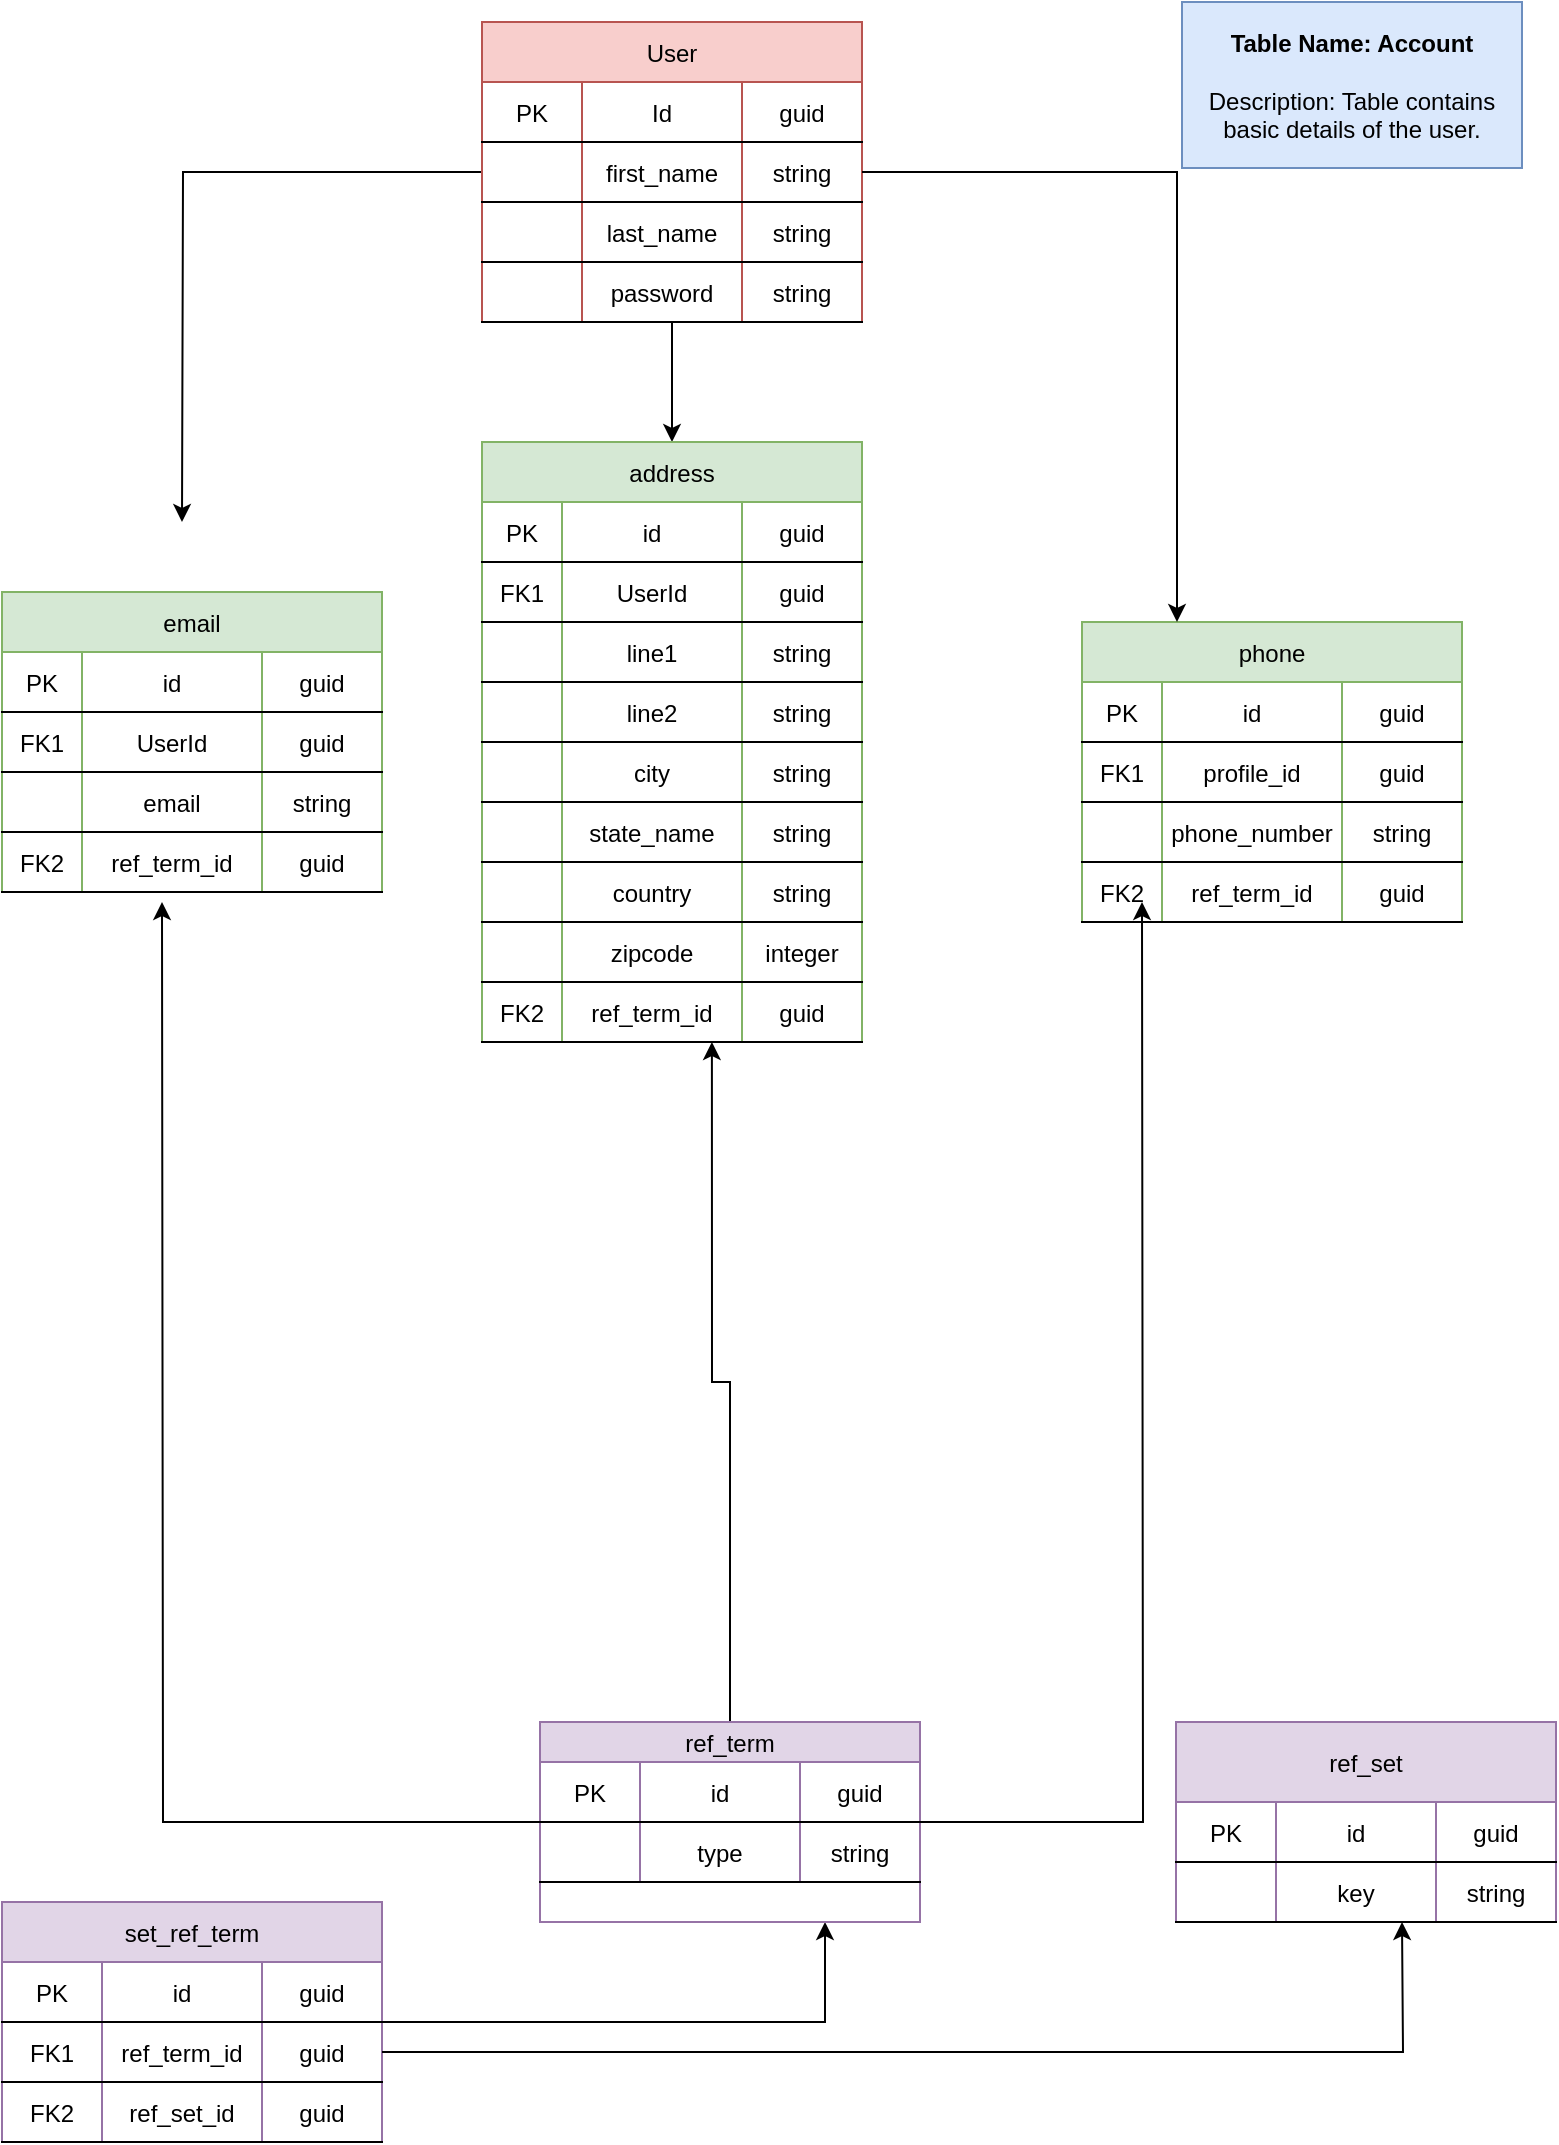 <mxfile version="20.3.7" type="google" pages="11"><diagram id="C5RBs43oDa-KdzZeNtuy" name="DB design"><mxGraphModel grid="1" page="1" gridSize="10" guides="1" tooltips="1" connect="1" arrows="1" fold="1" pageScale="1" pageWidth="827" pageHeight="1169" math="0" shadow="0"><root><mxCell id="WIyWlLk6GJQsqaUBKTNV-0"/><mxCell id="WIyWlLk6GJQsqaUBKTNV-1" parent="WIyWlLk6GJQsqaUBKTNV-0"/><mxCell id="MueB6nCywHoLVK-2fDRj-0" style="edgeStyle=orthogonalEdgeStyle;rounded=0;orthogonalLoop=1;jettySize=auto;html=1;" edge="1" parent="WIyWlLk6GJQsqaUBKTNV-1" source="O-0XYBISTZPZp_8lwJwB-189"><mxGeometry relative="1" as="geometry"><mxPoint x="140" y="320" as="targetPoint"/></mxGeometry></mxCell><mxCell id="MueB6nCywHoLVK-2fDRj-1" style="edgeStyle=orthogonalEdgeStyle;rounded=0;orthogonalLoop=1;jettySize=auto;html=1;entryX=0.5;entryY=0;entryDx=0;entryDy=0;" edge="1" parent="WIyWlLk6GJQsqaUBKTNV-1" source="O-0XYBISTZPZp_8lwJwB-189" target="O-0XYBISTZPZp_8lwJwB-225"><mxGeometry relative="1" as="geometry"/></mxCell><mxCell id="O-0XYBISTZPZp_8lwJwB-189" value="User" style="shape=table;startSize=30;container=1;collapsible=1;childLayout=tableLayout;fixedRows=1;rowLines=0;fontStyle=0;align=center;resizeLast=1;fillColor=#f8cecc;strokeColor=#b85450;" vertex="1" parent="WIyWlLk6GJQsqaUBKTNV-1"><mxGeometry x="290" y="70" width="190" height="150" as="geometry"/></mxCell><mxCell id="O-0XYBISTZPZp_8lwJwB-200" style="shape=tableRow;horizontal=0;startSize=0;swimlaneHead=0;swimlaneBody=0;fillColor=none;collapsible=0;dropTarget=0;points=[[0,0.5],[1,0.5]];portConstraint=eastwest;top=0;left=0;right=0;bottom=1;fontStyle=0" vertex="1" parent="O-0XYBISTZPZp_8lwJwB-189"><mxGeometry y="30" width="190" height="30" as="geometry"/></mxCell><mxCell id="O-0XYBISTZPZp_8lwJwB-201" value="PK" style="shape=partialRectangle;connectable=0;fillColor=none;top=0;left=0;bottom=0;right=0;fontStyle=0;overflow=hidden;" vertex="1" parent="O-0XYBISTZPZp_8lwJwB-200"><mxGeometry width="50" height="30" as="geometry"><mxRectangle width="50" height="30" as="alternateBounds"/></mxGeometry></mxCell><mxCell id="O-0XYBISTZPZp_8lwJwB-202" value="Id" style="shape=partialRectangle;connectable=0;fillColor=none;top=0;left=0;bottom=0;right=0;fontStyle=0;overflow=hidden;" vertex="1" parent="O-0XYBISTZPZp_8lwJwB-200"><mxGeometry x="50" width="80" height="30" as="geometry"><mxRectangle width="80" height="30" as="alternateBounds"/></mxGeometry></mxCell><mxCell id="O-0XYBISTZPZp_8lwJwB-203" value="guid" style="shape=partialRectangle;connectable=0;fillColor=none;top=0;left=0;bottom=0;right=0;fontStyle=0;overflow=hidden;" vertex="1" parent="O-0XYBISTZPZp_8lwJwB-200"><mxGeometry x="130" width="60" height="30" as="geometry"><mxRectangle width="60" height="30" as="alternateBounds"/></mxGeometry></mxCell><mxCell id="O-0XYBISTZPZp_8lwJwB-190" style="shape=tableRow;horizontal=0;startSize=0;swimlaneHead=0;swimlaneBody=0;fillColor=none;collapsible=0;dropTarget=0;points=[[0,0.5],[1,0.5]];portConstraint=eastwest;top=0;left=0;right=0;bottom=1;fontStyle=0" vertex="1" parent="O-0XYBISTZPZp_8lwJwB-189"><mxGeometry y="60" width="190" height="30" as="geometry"/></mxCell><mxCell id="O-0XYBISTZPZp_8lwJwB-191" value="" style="shape=partialRectangle;connectable=0;fillColor=none;top=0;left=0;bottom=0;right=0;fontStyle=0;overflow=hidden;" vertex="1" parent="O-0XYBISTZPZp_8lwJwB-190"><mxGeometry width="50" height="30" as="geometry"><mxRectangle width="50" height="30" as="alternateBounds"/></mxGeometry></mxCell><mxCell id="O-0XYBISTZPZp_8lwJwB-192" value="first_name" style="shape=partialRectangle;connectable=0;fillColor=none;top=0;left=0;bottom=0;right=0;fontStyle=0;overflow=hidden;" vertex="1" parent="O-0XYBISTZPZp_8lwJwB-190"><mxGeometry x="50" width="80" height="30" as="geometry"><mxRectangle width="80" height="30" as="alternateBounds"/></mxGeometry></mxCell><mxCell id="O-0XYBISTZPZp_8lwJwB-193" value="string" style="shape=partialRectangle;connectable=0;fillColor=none;top=0;left=0;bottom=0;right=0;fontStyle=0;overflow=hidden;" vertex="1" parent="O-0XYBISTZPZp_8lwJwB-190"><mxGeometry x="130" width="60" height="30" as="geometry"><mxRectangle width="60" height="30" as="alternateBounds"/></mxGeometry></mxCell><mxCell id="O-0XYBISTZPZp_8lwJwB-194" value="" style="shape=tableRow;horizontal=0;startSize=0;swimlaneHead=0;swimlaneBody=0;fillColor=none;collapsible=0;dropTarget=0;points=[[0,0.5],[1,0.5]];portConstraint=eastwest;top=0;left=0;right=0;bottom=1;fontStyle=0" vertex="1" parent="O-0XYBISTZPZp_8lwJwB-189"><mxGeometry y="90" width="190" height="30" as="geometry"/></mxCell><mxCell id="O-0XYBISTZPZp_8lwJwB-195" style="shape=partialRectangle;connectable=0;fillColor=none;top=0;left=0;bottom=0;right=0;fontStyle=0;overflow=hidden;" vertex="1" parent="O-0XYBISTZPZp_8lwJwB-194"><mxGeometry width="50" height="30" as="geometry"><mxRectangle width="50" height="30" as="alternateBounds"/></mxGeometry></mxCell><mxCell id="O-0XYBISTZPZp_8lwJwB-196" value="last_name" style="shape=partialRectangle;connectable=0;fillColor=none;top=0;left=0;bottom=0;right=0;fontStyle=0;overflow=hidden;" vertex="1" parent="O-0XYBISTZPZp_8lwJwB-194"><mxGeometry x="50" width="80" height="30" as="geometry"><mxRectangle width="80" height="30" as="alternateBounds"/></mxGeometry></mxCell><mxCell id="O-0XYBISTZPZp_8lwJwB-197" value="string" style="shape=partialRectangle;connectable=0;fillColor=none;top=0;left=0;bottom=0;right=0;fontStyle=0;overflow=hidden;" vertex="1" parent="O-0XYBISTZPZp_8lwJwB-194"><mxGeometry x="130" width="60" height="30" as="geometry"><mxRectangle width="60" height="30" as="alternateBounds"/></mxGeometry></mxCell><mxCell id="2Z0Oi8HvkXRKazWhCkhq-6" style="shape=tableRow;horizontal=0;startSize=0;swimlaneHead=0;swimlaneBody=0;fillColor=none;collapsible=0;dropTarget=0;points=[[0,0.5],[1,0.5]];portConstraint=eastwest;top=0;left=0;right=0;bottom=1;fontStyle=0" vertex="1" parent="O-0XYBISTZPZp_8lwJwB-189"><mxGeometry y="120" width="190" height="30" as="geometry"/></mxCell><mxCell id="2Z0Oi8HvkXRKazWhCkhq-7" style="shape=partialRectangle;connectable=0;fillColor=none;top=0;left=0;bottom=0;right=0;fontStyle=0;overflow=hidden;" vertex="1" parent="2Z0Oi8HvkXRKazWhCkhq-6"><mxGeometry width="50" height="30" as="geometry"><mxRectangle width="50" height="30" as="alternateBounds"/></mxGeometry></mxCell><mxCell id="2Z0Oi8HvkXRKazWhCkhq-8" value="password" style="shape=partialRectangle;connectable=0;fillColor=none;top=0;left=0;bottom=0;right=0;fontStyle=0;overflow=hidden;" vertex="1" parent="2Z0Oi8HvkXRKazWhCkhq-6"><mxGeometry x="50" width="80" height="30" as="geometry"><mxRectangle width="80" height="30" as="alternateBounds"/></mxGeometry></mxCell><mxCell id="2Z0Oi8HvkXRKazWhCkhq-9" value="string" style="shape=partialRectangle;connectable=0;fillColor=none;top=0;left=0;bottom=0;right=0;fontStyle=0;overflow=hidden;" vertex="1" parent="2Z0Oi8HvkXRKazWhCkhq-6"><mxGeometry x="130" width="60" height="30" as="geometry"><mxRectangle width="60" height="30" as="alternateBounds"/></mxGeometry></mxCell><mxCell id="O-0XYBISTZPZp_8lwJwB-204" value="email" style="shape=table;startSize=30;container=1;collapsible=1;childLayout=tableLayout;fixedRows=1;rowLines=0;fontStyle=0;align=center;resizeLast=1;fillColor=#d5e8d4;strokeColor=#82b366;" vertex="1" parent="WIyWlLk6GJQsqaUBKTNV-1"><mxGeometry x="50" y="355" width="190" height="150" as="geometry"/></mxCell><mxCell id="O-0XYBISTZPZp_8lwJwB-221" style="shape=tableRow;horizontal=0;startSize=0;swimlaneHead=0;swimlaneBody=0;fillColor=none;collapsible=0;dropTarget=0;points=[[0,0.5],[1,0.5]];portConstraint=eastwest;top=0;left=0;right=0;bottom=1;fontStyle=0" vertex="1" parent="O-0XYBISTZPZp_8lwJwB-204"><mxGeometry y="30" width="190" height="30" as="geometry"/></mxCell><mxCell id="O-0XYBISTZPZp_8lwJwB-222" value="PK" style="shape=partialRectangle;connectable=0;fillColor=none;top=0;left=0;bottom=0;right=0;fontStyle=0;overflow=hidden;" vertex="1" parent="O-0XYBISTZPZp_8lwJwB-221"><mxGeometry width="40" height="30" as="geometry"><mxRectangle width="40" height="30" as="alternateBounds"/></mxGeometry></mxCell><mxCell id="O-0XYBISTZPZp_8lwJwB-223" value="id" style="shape=partialRectangle;connectable=0;fillColor=none;top=0;left=0;bottom=0;right=0;fontStyle=0;overflow=hidden;" vertex="1" parent="O-0XYBISTZPZp_8lwJwB-221"><mxGeometry x="40" width="90" height="30" as="geometry"><mxRectangle width="90" height="30" as="alternateBounds"/></mxGeometry></mxCell><mxCell id="O-0XYBISTZPZp_8lwJwB-224" value="guid" style="shape=partialRectangle;connectable=0;fillColor=none;top=0;left=0;bottom=0;right=0;fontStyle=0;overflow=hidden;" vertex="1" parent="O-0XYBISTZPZp_8lwJwB-221"><mxGeometry x="130" width="60" height="30" as="geometry"><mxRectangle width="60" height="30" as="alternateBounds"/></mxGeometry></mxCell><mxCell id="O-0XYBISTZPZp_8lwJwB-217" style="shape=tableRow;horizontal=0;startSize=0;swimlaneHead=0;swimlaneBody=0;fillColor=none;collapsible=0;dropTarget=0;points=[[0,0.5],[1,0.5]];portConstraint=eastwest;top=0;left=0;right=0;bottom=1;fontStyle=0" vertex="1" parent="O-0XYBISTZPZp_8lwJwB-204"><mxGeometry y="60" width="190" height="30" as="geometry"/></mxCell><mxCell id="O-0XYBISTZPZp_8lwJwB-218" value="FK1" style="shape=partialRectangle;connectable=0;fillColor=none;top=0;left=0;bottom=0;right=0;fontStyle=0;overflow=hidden;" vertex="1" parent="O-0XYBISTZPZp_8lwJwB-217"><mxGeometry width="40" height="30" as="geometry"><mxRectangle width="40" height="30" as="alternateBounds"/></mxGeometry></mxCell><mxCell id="O-0XYBISTZPZp_8lwJwB-219" value="UserId" style="shape=partialRectangle;connectable=0;fillColor=none;top=0;left=0;bottom=0;right=0;fontStyle=0;overflow=hidden;" vertex="1" parent="O-0XYBISTZPZp_8lwJwB-217"><mxGeometry x="40" width="90" height="30" as="geometry"><mxRectangle width="90" height="30" as="alternateBounds"/></mxGeometry></mxCell><mxCell id="O-0XYBISTZPZp_8lwJwB-220" value="guid" style="shape=partialRectangle;connectable=0;fillColor=none;top=0;left=0;bottom=0;right=0;fontStyle=0;overflow=hidden;" vertex="1" parent="O-0XYBISTZPZp_8lwJwB-217"><mxGeometry x="130" width="60" height="30" as="geometry"><mxRectangle width="60" height="30" as="alternateBounds"/></mxGeometry></mxCell><mxCell id="O-0XYBISTZPZp_8lwJwB-213" style="shape=tableRow;horizontal=0;startSize=0;swimlaneHead=0;swimlaneBody=0;fillColor=none;collapsible=0;dropTarget=0;points=[[0,0.5],[1,0.5]];portConstraint=eastwest;top=0;left=0;right=0;bottom=1;fontStyle=0" vertex="1" parent="O-0XYBISTZPZp_8lwJwB-204"><mxGeometry y="90" width="190" height="30" as="geometry"/></mxCell><mxCell id="O-0XYBISTZPZp_8lwJwB-214" style="shape=partialRectangle;connectable=0;fillColor=none;top=0;left=0;bottom=0;right=0;fontStyle=0;overflow=hidden;" vertex="1" parent="O-0XYBISTZPZp_8lwJwB-213"><mxGeometry width="40" height="30" as="geometry"><mxRectangle width="40" height="30" as="alternateBounds"/></mxGeometry></mxCell><mxCell id="O-0XYBISTZPZp_8lwJwB-215" value="email" style="shape=partialRectangle;connectable=0;fillColor=none;top=0;left=0;bottom=0;right=0;fontStyle=0;overflow=hidden;" vertex="1" parent="O-0XYBISTZPZp_8lwJwB-213"><mxGeometry x="40" width="90" height="30" as="geometry"><mxRectangle width="90" height="30" as="alternateBounds"/></mxGeometry></mxCell><mxCell id="O-0XYBISTZPZp_8lwJwB-216" value="string" style="shape=partialRectangle;connectable=0;fillColor=none;top=0;left=0;bottom=0;right=0;fontStyle=0;overflow=hidden;" vertex="1" parent="O-0XYBISTZPZp_8lwJwB-213"><mxGeometry x="130" width="60" height="30" as="geometry"><mxRectangle width="60" height="30" as="alternateBounds"/></mxGeometry></mxCell><mxCell id="O-0XYBISTZPZp_8lwJwB-209" value="" style="shape=tableRow;horizontal=0;startSize=0;swimlaneHead=0;swimlaneBody=0;fillColor=none;collapsible=0;dropTarget=0;points=[[0,0.5],[1,0.5]];portConstraint=eastwest;top=0;left=0;right=0;bottom=1;fontStyle=0" vertex="1" parent="O-0XYBISTZPZp_8lwJwB-204"><mxGeometry y="120" width="190" height="30" as="geometry"/></mxCell><mxCell id="O-0XYBISTZPZp_8lwJwB-210" value="FK2" style="shape=partialRectangle;connectable=0;fillColor=none;top=0;left=0;bottom=0;right=0;fontStyle=0;overflow=hidden;" vertex="1" parent="O-0XYBISTZPZp_8lwJwB-209"><mxGeometry width="40" height="30" as="geometry"><mxRectangle width="40" height="30" as="alternateBounds"/></mxGeometry></mxCell><mxCell id="O-0XYBISTZPZp_8lwJwB-211" value="ref_term_id" style="shape=partialRectangle;connectable=0;fillColor=none;top=0;left=0;bottom=0;right=0;fontStyle=0;overflow=hidden;" vertex="1" parent="O-0XYBISTZPZp_8lwJwB-209"><mxGeometry x="40" width="90" height="30" as="geometry"><mxRectangle width="90" height="30" as="alternateBounds"/></mxGeometry></mxCell><mxCell id="O-0XYBISTZPZp_8lwJwB-212" value="guid" style="shape=partialRectangle;connectable=0;fillColor=none;top=0;left=0;bottom=0;right=0;fontStyle=0;overflow=hidden;" vertex="1" parent="O-0XYBISTZPZp_8lwJwB-209"><mxGeometry x="130" width="60" height="30" as="geometry"><mxRectangle width="60" height="30" as="alternateBounds"/></mxGeometry></mxCell><mxCell id="O-0XYBISTZPZp_8lwJwB-225" value="address" style="shape=table;startSize=30;container=1;collapsible=1;childLayout=tableLayout;fixedRows=1;rowLines=0;fontStyle=0;align=center;resizeLast=1;fillColor=#d5e8d4;strokeColor=#82b366;" vertex="1" parent="WIyWlLk6GJQsqaUBKTNV-1"><mxGeometry x="290" y="280" width="190" height="300" as="geometry"/></mxCell><mxCell id="O-0XYBISTZPZp_8lwJwB-226" style="shape=tableRow;horizontal=0;startSize=0;swimlaneHead=0;swimlaneBody=0;fillColor=none;collapsible=0;dropTarget=0;points=[[0,0.5],[1,0.5]];portConstraint=eastwest;top=0;left=0;right=0;bottom=1;fontStyle=0" vertex="1" parent="O-0XYBISTZPZp_8lwJwB-225"><mxGeometry y="30" width="190" height="30" as="geometry"/></mxCell><mxCell id="O-0XYBISTZPZp_8lwJwB-227" value="PK" style="shape=partialRectangle;connectable=0;fillColor=none;top=0;left=0;bottom=0;right=0;fontStyle=0;overflow=hidden;" vertex="1" parent="O-0XYBISTZPZp_8lwJwB-226"><mxGeometry width="40" height="30" as="geometry"><mxRectangle width="40" height="30" as="alternateBounds"/></mxGeometry></mxCell><mxCell id="O-0XYBISTZPZp_8lwJwB-228" value="id" style="shape=partialRectangle;connectable=0;fillColor=none;top=0;left=0;bottom=0;right=0;fontStyle=0;overflow=hidden;" vertex="1" parent="O-0XYBISTZPZp_8lwJwB-226"><mxGeometry x="40" width="90" height="30" as="geometry"><mxRectangle width="90" height="30" as="alternateBounds"/></mxGeometry></mxCell><mxCell id="O-0XYBISTZPZp_8lwJwB-229" value="guid" style="shape=partialRectangle;connectable=0;fillColor=none;top=0;left=0;bottom=0;right=0;fontStyle=0;overflow=hidden;" vertex="1" parent="O-0XYBISTZPZp_8lwJwB-226"><mxGeometry x="130" width="60" height="30" as="geometry"><mxRectangle width="60" height="30" as="alternateBounds"/></mxGeometry></mxCell><mxCell id="O-0XYBISTZPZp_8lwJwB-230" value="" style="shape=tableRow;horizontal=0;startSize=0;swimlaneHead=0;swimlaneBody=0;fillColor=none;collapsible=0;dropTarget=0;points=[[0,0.5],[1,0.5]];portConstraint=eastwest;top=0;left=0;right=0;bottom=1;fontStyle=0" vertex="1" parent="O-0XYBISTZPZp_8lwJwB-225"><mxGeometry y="60" width="190" height="30" as="geometry"/></mxCell><mxCell id="O-0XYBISTZPZp_8lwJwB-231" value="FK1" style="shape=partialRectangle;connectable=0;fillColor=none;top=0;left=0;bottom=0;right=0;fontStyle=0;overflow=hidden;" vertex="1" parent="O-0XYBISTZPZp_8lwJwB-230"><mxGeometry width="40" height="30" as="geometry"><mxRectangle width="40" height="30" as="alternateBounds"/></mxGeometry></mxCell><mxCell id="O-0XYBISTZPZp_8lwJwB-232" value="UserId" style="shape=partialRectangle;connectable=0;fillColor=none;top=0;left=0;bottom=0;right=0;fontStyle=0;overflow=hidden;" vertex="1" parent="O-0XYBISTZPZp_8lwJwB-230"><mxGeometry x="40" width="90" height="30" as="geometry"><mxRectangle width="90" height="30" as="alternateBounds"/></mxGeometry></mxCell><mxCell id="O-0XYBISTZPZp_8lwJwB-233" value="guid" style="shape=partialRectangle;connectable=0;fillColor=none;top=0;left=0;bottom=0;right=0;fontStyle=0;overflow=hidden;" vertex="1" parent="O-0XYBISTZPZp_8lwJwB-230"><mxGeometry x="130" width="60" height="30" as="geometry"><mxRectangle width="60" height="30" as="alternateBounds"/></mxGeometry></mxCell><mxCell id="O-0XYBISTZPZp_8lwJwB-262" style="shape=tableRow;horizontal=0;startSize=0;swimlaneHead=0;swimlaneBody=0;fillColor=none;collapsible=0;dropTarget=0;points=[[0,0.5],[1,0.5]];portConstraint=eastwest;top=0;left=0;right=0;bottom=1;fontStyle=0" vertex="1" parent="O-0XYBISTZPZp_8lwJwB-225"><mxGeometry y="90" width="190" height="30" as="geometry"/></mxCell><mxCell id="O-0XYBISTZPZp_8lwJwB-263" style="shape=partialRectangle;connectable=0;fillColor=none;top=0;left=0;bottom=0;right=0;fontStyle=0;overflow=hidden;" vertex="1" parent="O-0XYBISTZPZp_8lwJwB-262"><mxGeometry width="40" height="30" as="geometry"><mxRectangle width="40" height="30" as="alternateBounds"/></mxGeometry></mxCell><mxCell id="O-0XYBISTZPZp_8lwJwB-264" value="line1" style="shape=partialRectangle;connectable=0;fillColor=none;top=0;left=0;bottom=0;right=0;fontStyle=0;overflow=hidden;" vertex="1" parent="O-0XYBISTZPZp_8lwJwB-262"><mxGeometry x="40" width="90" height="30" as="geometry"><mxRectangle width="90" height="30" as="alternateBounds"/></mxGeometry></mxCell><mxCell id="O-0XYBISTZPZp_8lwJwB-265" value="string" style="shape=partialRectangle;connectable=0;fillColor=none;top=0;left=0;bottom=0;right=0;fontStyle=0;overflow=hidden;" vertex="1" parent="O-0XYBISTZPZp_8lwJwB-262"><mxGeometry x="130" width="60" height="30" as="geometry"><mxRectangle width="60" height="30" as="alternateBounds"/></mxGeometry></mxCell><mxCell id="O-0XYBISTZPZp_8lwJwB-258" style="shape=tableRow;horizontal=0;startSize=0;swimlaneHead=0;swimlaneBody=0;fillColor=none;collapsible=0;dropTarget=0;points=[[0,0.5],[1,0.5]];portConstraint=eastwest;top=0;left=0;right=0;bottom=1;fontStyle=0" vertex="1" parent="O-0XYBISTZPZp_8lwJwB-225"><mxGeometry y="120" width="190" height="30" as="geometry"/></mxCell><mxCell id="O-0XYBISTZPZp_8lwJwB-259" style="shape=partialRectangle;connectable=0;fillColor=none;top=0;left=0;bottom=0;right=0;fontStyle=0;overflow=hidden;" vertex="1" parent="O-0XYBISTZPZp_8lwJwB-258"><mxGeometry width="40" height="30" as="geometry"><mxRectangle width="40" height="30" as="alternateBounds"/></mxGeometry></mxCell><mxCell id="O-0XYBISTZPZp_8lwJwB-260" value="line2" style="shape=partialRectangle;connectable=0;fillColor=none;top=0;left=0;bottom=0;right=0;fontStyle=0;overflow=hidden;" vertex="1" parent="O-0XYBISTZPZp_8lwJwB-258"><mxGeometry x="40" width="90" height="30" as="geometry"><mxRectangle width="90" height="30" as="alternateBounds"/></mxGeometry></mxCell><mxCell id="O-0XYBISTZPZp_8lwJwB-261" value="string" style="shape=partialRectangle;connectable=0;fillColor=none;top=0;left=0;bottom=0;right=0;fontStyle=0;overflow=hidden;" vertex="1" parent="O-0XYBISTZPZp_8lwJwB-258"><mxGeometry x="130" width="60" height="30" as="geometry"><mxRectangle width="60" height="30" as="alternateBounds"/></mxGeometry></mxCell><mxCell id="O-0XYBISTZPZp_8lwJwB-254" style="shape=tableRow;horizontal=0;startSize=0;swimlaneHead=0;swimlaneBody=0;fillColor=none;collapsible=0;dropTarget=0;points=[[0,0.5],[1,0.5]];portConstraint=eastwest;top=0;left=0;right=0;bottom=1;fontStyle=0" vertex="1" parent="O-0XYBISTZPZp_8lwJwB-225"><mxGeometry y="150" width="190" height="30" as="geometry"/></mxCell><mxCell id="O-0XYBISTZPZp_8lwJwB-255" style="shape=partialRectangle;connectable=0;fillColor=none;top=0;left=0;bottom=0;right=0;fontStyle=0;overflow=hidden;" vertex="1" parent="O-0XYBISTZPZp_8lwJwB-254"><mxGeometry width="40" height="30" as="geometry"><mxRectangle width="40" height="30" as="alternateBounds"/></mxGeometry></mxCell><mxCell id="O-0XYBISTZPZp_8lwJwB-256" value="city" style="shape=partialRectangle;connectable=0;fillColor=none;top=0;left=0;bottom=0;right=0;fontStyle=0;overflow=hidden;" vertex="1" parent="O-0XYBISTZPZp_8lwJwB-254"><mxGeometry x="40" width="90" height="30" as="geometry"><mxRectangle width="90" height="30" as="alternateBounds"/></mxGeometry></mxCell><mxCell id="O-0XYBISTZPZp_8lwJwB-257" value="string" style="shape=partialRectangle;connectable=0;fillColor=none;top=0;left=0;bottom=0;right=0;fontStyle=0;overflow=hidden;" vertex="1" parent="O-0XYBISTZPZp_8lwJwB-254"><mxGeometry x="130" width="60" height="30" as="geometry"><mxRectangle width="60" height="30" as="alternateBounds"/></mxGeometry></mxCell><mxCell id="O-0XYBISTZPZp_8lwJwB-250" style="shape=tableRow;horizontal=0;startSize=0;swimlaneHead=0;swimlaneBody=0;fillColor=none;collapsible=0;dropTarget=0;points=[[0,0.5],[1,0.5]];portConstraint=eastwest;top=0;left=0;right=0;bottom=1;fontStyle=0" vertex="1" parent="O-0XYBISTZPZp_8lwJwB-225"><mxGeometry y="180" width="190" height="30" as="geometry"/></mxCell><mxCell id="O-0XYBISTZPZp_8lwJwB-251" style="shape=partialRectangle;connectable=0;fillColor=none;top=0;left=0;bottom=0;right=0;fontStyle=0;overflow=hidden;" vertex="1" parent="O-0XYBISTZPZp_8lwJwB-250"><mxGeometry width="40" height="30" as="geometry"><mxRectangle width="40" height="30" as="alternateBounds"/></mxGeometry></mxCell><mxCell id="O-0XYBISTZPZp_8lwJwB-252" value="state_name" style="shape=partialRectangle;connectable=0;fillColor=none;top=0;left=0;bottom=0;right=0;fontStyle=0;overflow=hidden;" vertex="1" parent="O-0XYBISTZPZp_8lwJwB-250"><mxGeometry x="40" width="90" height="30" as="geometry"><mxRectangle width="90" height="30" as="alternateBounds"/></mxGeometry></mxCell><mxCell id="O-0XYBISTZPZp_8lwJwB-253" value="string" style="shape=partialRectangle;connectable=0;fillColor=none;top=0;left=0;bottom=0;right=0;fontStyle=0;overflow=hidden;" vertex="1" parent="O-0XYBISTZPZp_8lwJwB-250"><mxGeometry x="130" width="60" height="30" as="geometry"><mxRectangle width="60" height="30" as="alternateBounds"/></mxGeometry></mxCell><mxCell id="O-0XYBISTZPZp_8lwJwB-242" style="shape=tableRow;horizontal=0;startSize=0;swimlaneHead=0;swimlaneBody=0;fillColor=none;collapsible=0;dropTarget=0;points=[[0,0.5],[1,0.5]];portConstraint=eastwest;top=0;left=0;right=0;bottom=1;fontStyle=0" vertex="1" parent="O-0XYBISTZPZp_8lwJwB-225"><mxGeometry y="210" width="190" height="30" as="geometry"/></mxCell><mxCell id="O-0XYBISTZPZp_8lwJwB-243" style="shape=partialRectangle;connectable=0;fillColor=none;top=0;left=0;bottom=0;right=0;fontStyle=0;overflow=hidden;" vertex="1" parent="O-0XYBISTZPZp_8lwJwB-242"><mxGeometry width="40" height="30" as="geometry"><mxRectangle width="40" height="30" as="alternateBounds"/></mxGeometry></mxCell><mxCell id="O-0XYBISTZPZp_8lwJwB-244" value="country" style="shape=partialRectangle;connectable=0;fillColor=none;top=0;left=0;bottom=0;right=0;fontStyle=0;overflow=hidden;" vertex="1" parent="O-0XYBISTZPZp_8lwJwB-242"><mxGeometry x="40" width="90" height="30" as="geometry"><mxRectangle width="90" height="30" as="alternateBounds"/></mxGeometry></mxCell><mxCell id="O-0XYBISTZPZp_8lwJwB-245" value="string" style="shape=partialRectangle;connectable=0;fillColor=none;top=0;left=0;bottom=0;right=0;fontStyle=0;overflow=hidden;" vertex="1" parent="O-0XYBISTZPZp_8lwJwB-242"><mxGeometry x="130" width="60" height="30" as="geometry"><mxRectangle width="60" height="30" as="alternateBounds"/></mxGeometry></mxCell><mxCell id="O-0XYBISTZPZp_8lwJwB-238" style="shape=tableRow;horizontal=0;startSize=0;swimlaneHead=0;swimlaneBody=0;fillColor=none;collapsible=0;dropTarget=0;points=[[0,0.5],[1,0.5]];portConstraint=eastwest;top=0;left=0;right=0;bottom=1;fontStyle=0" vertex="1" parent="O-0XYBISTZPZp_8lwJwB-225"><mxGeometry y="240" width="190" height="30" as="geometry"/></mxCell><mxCell id="O-0XYBISTZPZp_8lwJwB-239" style="shape=partialRectangle;connectable=0;fillColor=none;top=0;left=0;bottom=0;right=0;fontStyle=0;overflow=hidden;" vertex="1" parent="O-0XYBISTZPZp_8lwJwB-238"><mxGeometry width="40" height="30" as="geometry"><mxRectangle width="40" height="30" as="alternateBounds"/></mxGeometry></mxCell><mxCell id="O-0XYBISTZPZp_8lwJwB-240" value="zipcode" style="shape=partialRectangle;connectable=0;fillColor=none;top=0;left=0;bottom=0;right=0;fontStyle=0;overflow=hidden;" vertex="1" parent="O-0XYBISTZPZp_8lwJwB-238"><mxGeometry x="40" width="90" height="30" as="geometry"><mxRectangle width="90" height="30" as="alternateBounds"/></mxGeometry></mxCell><mxCell id="O-0XYBISTZPZp_8lwJwB-241" value="integer" style="shape=partialRectangle;connectable=0;fillColor=none;top=0;left=0;bottom=0;right=0;fontStyle=0;overflow=hidden;" vertex="1" parent="O-0XYBISTZPZp_8lwJwB-238"><mxGeometry x="130" width="60" height="30" as="geometry"><mxRectangle width="60" height="30" as="alternateBounds"/></mxGeometry></mxCell><mxCell id="O-0XYBISTZPZp_8lwJwB-234" style="shape=tableRow;horizontal=0;startSize=0;swimlaneHead=0;swimlaneBody=0;fillColor=none;collapsible=0;dropTarget=0;points=[[0,0.5],[1,0.5]];portConstraint=eastwest;top=0;left=0;right=0;bottom=1;fontStyle=0" vertex="1" parent="O-0XYBISTZPZp_8lwJwB-225"><mxGeometry y="270" width="190" height="30" as="geometry"/></mxCell><mxCell id="O-0XYBISTZPZp_8lwJwB-235" value="FK2" style="shape=partialRectangle;connectable=0;fillColor=none;top=0;left=0;bottom=0;right=0;fontStyle=0;overflow=hidden;" vertex="1" parent="O-0XYBISTZPZp_8lwJwB-234"><mxGeometry width="40" height="30" as="geometry"><mxRectangle width="40" height="30" as="alternateBounds"/></mxGeometry></mxCell><mxCell id="O-0XYBISTZPZp_8lwJwB-236" value="ref_term_id" style="shape=partialRectangle;connectable=0;fillColor=none;top=0;left=0;bottom=0;right=0;fontStyle=0;overflow=hidden;" vertex="1" parent="O-0XYBISTZPZp_8lwJwB-234"><mxGeometry x="40" width="90" height="30" as="geometry"><mxRectangle width="90" height="30" as="alternateBounds"/></mxGeometry></mxCell><mxCell id="O-0XYBISTZPZp_8lwJwB-237" value="guid" style="shape=partialRectangle;connectable=0;fillColor=none;top=0;left=0;bottom=0;right=0;fontStyle=0;overflow=hidden;" vertex="1" parent="O-0XYBISTZPZp_8lwJwB-234"><mxGeometry x="130" width="60" height="30" as="geometry"><mxRectangle width="60" height="30" as="alternateBounds"/></mxGeometry></mxCell><mxCell id="O-0XYBISTZPZp_8lwJwB-266" value="phone" style="shape=table;startSize=30;container=1;collapsible=1;childLayout=tableLayout;fixedRows=1;rowLines=0;fontStyle=0;align=center;resizeLast=1;fillColor=#d5e8d4;strokeColor=#82b366;" vertex="1" parent="WIyWlLk6GJQsqaUBKTNV-1"><mxGeometry x="590" y="370" width="190" height="150" as="geometry"/></mxCell><mxCell id="O-0XYBISTZPZp_8lwJwB-267" style="shape=tableRow;horizontal=0;startSize=0;swimlaneHead=0;swimlaneBody=0;fillColor=none;collapsible=0;dropTarget=0;points=[[0,0.5],[1,0.5]];portConstraint=eastwest;top=0;left=0;right=0;bottom=1;fontStyle=0" vertex="1" parent="O-0XYBISTZPZp_8lwJwB-266"><mxGeometry y="30" width="190" height="30" as="geometry"/></mxCell><mxCell id="O-0XYBISTZPZp_8lwJwB-268" value="PK" style="shape=partialRectangle;connectable=0;fillColor=none;top=0;left=0;bottom=0;right=0;fontStyle=0;overflow=hidden;" vertex="1" parent="O-0XYBISTZPZp_8lwJwB-267"><mxGeometry width="40" height="30" as="geometry"><mxRectangle width="40" height="30" as="alternateBounds"/></mxGeometry></mxCell><mxCell id="O-0XYBISTZPZp_8lwJwB-269" value="id" style="shape=partialRectangle;connectable=0;fillColor=none;top=0;left=0;bottom=0;right=0;fontStyle=0;overflow=hidden;" vertex="1" parent="O-0XYBISTZPZp_8lwJwB-267"><mxGeometry x="40" width="90" height="30" as="geometry"><mxRectangle width="90" height="30" as="alternateBounds"/></mxGeometry></mxCell><mxCell id="O-0XYBISTZPZp_8lwJwB-270" value="guid" style="shape=partialRectangle;connectable=0;fillColor=none;top=0;left=0;bottom=0;right=0;fontStyle=0;overflow=hidden;" vertex="1" parent="O-0XYBISTZPZp_8lwJwB-267"><mxGeometry x="130" width="60" height="30" as="geometry"><mxRectangle width="60" height="30" as="alternateBounds"/></mxGeometry></mxCell><mxCell id="O-0XYBISTZPZp_8lwJwB-271" value="" style="shape=tableRow;horizontal=0;startSize=0;swimlaneHead=0;swimlaneBody=0;fillColor=none;collapsible=0;dropTarget=0;points=[[0,0.5],[1,0.5]];portConstraint=eastwest;top=0;left=0;right=0;bottom=1;fontStyle=0" vertex="1" parent="O-0XYBISTZPZp_8lwJwB-266"><mxGeometry y="60" width="190" height="30" as="geometry"/></mxCell><mxCell id="O-0XYBISTZPZp_8lwJwB-272" value="FK1" style="shape=partialRectangle;connectable=0;fillColor=none;top=0;left=0;bottom=0;right=0;fontStyle=0;overflow=hidden;" vertex="1" parent="O-0XYBISTZPZp_8lwJwB-271"><mxGeometry width="40" height="30" as="geometry"><mxRectangle width="40" height="30" as="alternateBounds"/></mxGeometry></mxCell><mxCell id="O-0XYBISTZPZp_8lwJwB-273" value="profile_id" style="shape=partialRectangle;connectable=0;fillColor=none;top=0;left=0;bottom=0;right=0;fontStyle=0;overflow=hidden;" vertex="1" parent="O-0XYBISTZPZp_8lwJwB-271"><mxGeometry x="40" width="90" height="30" as="geometry"><mxRectangle width="90" height="30" as="alternateBounds"/></mxGeometry></mxCell><mxCell id="O-0XYBISTZPZp_8lwJwB-274" value="guid" style="shape=partialRectangle;connectable=0;fillColor=none;top=0;left=0;bottom=0;right=0;fontStyle=0;overflow=hidden;" vertex="1" parent="O-0XYBISTZPZp_8lwJwB-271"><mxGeometry x="130" width="60" height="30" as="geometry"><mxRectangle width="60" height="30" as="alternateBounds"/></mxGeometry></mxCell><mxCell id="O-0XYBISTZPZp_8lwJwB-283" style="shape=tableRow;horizontal=0;startSize=0;swimlaneHead=0;swimlaneBody=0;fillColor=none;collapsible=0;dropTarget=0;points=[[0,0.5],[1,0.5]];portConstraint=eastwest;top=0;left=0;right=0;bottom=1;fontStyle=0" vertex="1" parent="O-0XYBISTZPZp_8lwJwB-266"><mxGeometry y="90" width="190" height="30" as="geometry"/></mxCell><mxCell id="O-0XYBISTZPZp_8lwJwB-284" style="shape=partialRectangle;connectable=0;fillColor=none;top=0;left=0;bottom=0;right=0;fontStyle=0;overflow=hidden;" vertex="1" parent="O-0XYBISTZPZp_8lwJwB-283"><mxGeometry width="40" height="30" as="geometry"><mxRectangle width="40" height="30" as="alternateBounds"/></mxGeometry></mxCell><mxCell id="O-0XYBISTZPZp_8lwJwB-285" value="phone_number" style="shape=partialRectangle;connectable=0;fillColor=none;top=0;left=0;bottom=0;right=0;fontStyle=0;overflow=hidden;" vertex="1" parent="O-0XYBISTZPZp_8lwJwB-283"><mxGeometry x="40" width="90" height="30" as="geometry"><mxRectangle width="90" height="30" as="alternateBounds"/></mxGeometry></mxCell><mxCell id="O-0XYBISTZPZp_8lwJwB-286" value="string" style="shape=partialRectangle;connectable=0;fillColor=none;top=0;left=0;bottom=0;right=0;fontStyle=0;overflow=hidden;" vertex="1" parent="O-0XYBISTZPZp_8lwJwB-283"><mxGeometry x="130" width="60" height="30" as="geometry"><mxRectangle width="60" height="30" as="alternateBounds"/></mxGeometry></mxCell><mxCell id="O-0XYBISTZPZp_8lwJwB-275" style="shape=tableRow;horizontal=0;startSize=0;swimlaneHead=0;swimlaneBody=0;fillColor=none;collapsible=0;dropTarget=0;points=[[0,0.5],[1,0.5]];portConstraint=eastwest;top=0;left=0;right=0;bottom=1;fontStyle=0" vertex="1" parent="O-0XYBISTZPZp_8lwJwB-266"><mxGeometry y="120" width="190" height="30" as="geometry"/></mxCell><mxCell id="O-0XYBISTZPZp_8lwJwB-276" value="FK2" style="shape=partialRectangle;connectable=0;fillColor=none;top=0;left=0;bottom=0;right=0;fontStyle=0;overflow=hidden;" vertex="1" parent="O-0XYBISTZPZp_8lwJwB-275"><mxGeometry width="40" height="30" as="geometry"><mxRectangle width="40" height="30" as="alternateBounds"/></mxGeometry></mxCell><mxCell id="O-0XYBISTZPZp_8lwJwB-277" value="ref_term_id" style="shape=partialRectangle;connectable=0;fillColor=none;top=0;left=0;bottom=0;right=0;fontStyle=0;overflow=hidden;" vertex="1" parent="O-0XYBISTZPZp_8lwJwB-275"><mxGeometry x="40" width="90" height="30" as="geometry"><mxRectangle width="90" height="30" as="alternateBounds"/></mxGeometry></mxCell><mxCell id="O-0XYBISTZPZp_8lwJwB-278" value="guid" style="shape=partialRectangle;connectable=0;fillColor=none;top=0;left=0;bottom=0;right=0;fontStyle=0;overflow=hidden;" vertex="1" parent="O-0XYBISTZPZp_8lwJwB-275"><mxGeometry x="130" width="60" height="30" as="geometry"><mxRectangle width="60" height="30" as="alternateBounds"/></mxGeometry></mxCell><mxCell id="9pS7uURrjHnxrnziX2-D-6" style="edgeStyle=orthogonalEdgeStyle;rounded=0;orthogonalLoop=1;jettySize=auto;html=1;entryX=0.75;entryY=1;entryDx=0;entryDy=0;" edge="1" parent="WIyWlLk6GJQsqaUBKTNV-1" source="O-0XYBISTZPZp_8lwJwB-287" target="O-0XYBISTZPZp_8lwJwB-296"><mxGeometry relative="1" as="geometry"><mxPoint x="450" y="1050" as="targetPoint"/></mxGeometry></mxCell><mxCell id="O-0XYBISTZPZp_8lwJwB-287" value="set_ref_term" style="shape=table;startSize=30;container=1;collapsible=1;childLayout=tableLayout;fixedRows=1;rowLines=0;fontStyle=0;align=center;resizeLast=1;fillColor=#e1d5e7;strokeColor=#9673a6;" vertex="1" parent="WIyWlLk6GJQsqaUBKTNV-1"><mxGeometry x="50" y="1010" width="190" height="120" as="geometry"/></mxCell><mxCell id="O-0XYBISTZPZp_8lwJwB-288" style="shape=tableRow;horizontal=0;startSize=0;swimlaneHead=0;swimlaneBody=0;fillColor=none;collapsible=0;dropTarget=0;points=[[0,0.5],[1,0.5]];portConstraint=eastwest;top=0;left=0;right=0;bottom=1;fontStyle=0" vertex="1" parent="O-0XYBISTZPZp_8lwJwB-287"><mxGeometry y="30" width="190" height="30" as="geometry"/></mxCell><mxCell id="O-0XYBISTZPZp_8lwJwB-289" value="PK" style="shape=partialRectangle;connectable=0;fillColor=none;top=0;left=0;bottom=0;right=0;fontStyle=0;overflow=hidden;" vertex="1" parent="O-0XYBISTZPZp_8lwJwB-288"><mxGeometry width="50" height="30" as="geometry"><mxRectangle width="50" height="30" as="alternateBounds"/></mxGeometry></mxCell><mxCell id="O-0XYBISTZPZp_8lwJwB-290" value="id" style="shape=partialRectangle;connectable=0;fillColor=none;top=0;left=0;bottom=0;right=0;fontStyle=0;overflow=hidden;" vertex="1" parent="O-0XYBISTZPZp_8lwJwB-288"><mxGeometry x="50" width="80" height="30" as="geometry"><mxRectangle width="80" height="30" as="alternateBounds"/></mxGeometry></mxCell><mxCell id="O-0XYBISTZPZp_8lwJwB-291" value="guid" style="shape=partialRectangle;connectable=0;fillColor=none;top=0;left=0;bottom=0;right=0;fontStyle=0;overflow=hidden;" vertex="1" parent="O-0XYBISTZPZp_8lwJwB-288"><mxGeometry x="130" width="60" height="30" as="geometry"><mxRectangle width="60" height="30" as="alternateBounds"/></mxGeometry></mxCell><mxCell id="O-0XYBISTZPZp_8lwJwB-314" style="shape=tableRow;horizontal=0;startSize=0;swimlaneHead=0;swimlaneBody=0;fillColor=none;collapsible=0;dropTarget=0;points=[[0,0.5],[1,0.5]];portConstraint=eastwest;top=0;left=0;right=0;bottom=1;fontStyle=0" vertex="1" parent="O-0XYBISTZPZp_8lwJwB-287"><mxGeometry y="60" width="190" height="30" as="geometry"/></mxCell><mxCell id="O-0XYBISTZPZp_8lwJwB-315" value="FK1" style="shape=partialRectangle;connectable=0;fillColor=none;top=0;left=0;bottom=0;right=0;fontStyle=0;overflow=hidden;" vertex="1" parent="O-0XYBISTZPZp_8lwJwB-314"><mxGeometry width="50" height="30" as="geometry"><mxRectangle width="50" height="30" as="alternateBounds"/></mxGeometry></mxCell><mxCell id="O-0XYBISTZPZp_8lwJwB-316" value="ref_term_id" style="shape=partialRectangle;connectable=0;fillColor=none;top=0;left=0;bottom=0;right=0;fontStyle=0;overflow=hidden;" vertex="1" parent="O-0XYBISTZPZp_8lwJwB-314"><mxGeometry x="50" width="80" height="30" as="geometry"><mxRectangle width="80" height="30" as="alternateBounds"/></mxGeometry></mxCell><mxCell id="O-0XYBISTZPZp_8lwJwB-317" value="guid" style="shape=partialRectangle;connectable=0;fillColor=none;top=0;left=0;bottom=0;right=0;fontStyle=0;overflow=hidden;" vertex="1" parent="O-0XYBISTZPZp_8lwJwB-314"><mxGeometry x="130" width="60" height="30" as="geometry"><mxRectangle width="60" height="30" as="alternateBounds"/></mxGeometry></mxCell><mxCell id="O-0XYBISTZPZp_8lwJwB-292" value="" style="shape=tableRow;horizontal=0;startSize=0;swimlaneHead=0;swimlaneBody=0;fillColor=none;collapsible=0;dropTarget=0;points=[[0,0.5],[1,0.5]];portConstraint=eastwest;top=0;left=0;right=0;bottom=1;fontStyle=0" vertex="1" parent="O-0XYBISTZPZp_8lwJwB-287"><mxGeometry y="90" width="190" height="30" as="geometry"/></mxCell><mxCell id="O-0XYBISTZPZp_8lwJwB-293" value="FK2" style="shape=partialRectangle;connectable=0;fillColor=none;top=0;left=0;bottom=0;right=0;fontStyle=0;overflow=hidden;" vertex="1" parent="O-0XYBISTZPZp_8lwJwB-292"><mxGeometry width="50" height="30" as="geometry"><mxRectangle width="50" height="30" as="alternateBounds"/></mxGeometry></mxCell><mxCell id="O-0XYBISTZPZp_8lwJwB-294" value="ref_set_id" style="shape=partialRectangle;connectable=0;fillColor=none;top=0;left=0;bottom=0;right=0;fontStyle=0;overflow=hidden;" vertex="1" parent="O-0XYBISTZPZp_8lwJwB-292"><mxGeometry x="50" width="80" height="30" as="geometry"><mxRectangle width="80" height="30" as="alternateBounds"/></mxGeometry></mxCell><mxCell id="O-0XYBISTZPZp_8lwJwB-295" value="guid" style="shape=partialRectangle;connectable=0;fillColor=none;top=0;left=0;bottom=0;right=0;fontStyle=0;overflow=hidden;" vertex="1" parent="O-0XYBISTZPZp_8lwJwB-292"><mxGeometry x="130" width="60" height="30" as="geometry"><mxRectangle width="60" height="30" as="alternateBounds"/></mxGeometry></mxCell><mxCell id="9pS7uURrjHnxrnziX2-D-2" style="edgeStyle=orthogonalEdgeStyle;rounded=0;orthogonalLoop=1;jettySize=auto;html=1;entryX=0.605;entryY=1;entryDx=0;entryDy=0;entryPerimeter=0;" edge="1" parent="WIyWlLk6GJQsqaUBKTNV-1" source="O-0XYBISTZPZp_8lwJwB-296" target="O-0XYBISTZPZp_8lwJwB-234"><mxGeometry relative="1" as="geometry"/></mxCell><mxCell id="9pS7uURrjHnxrnziX2-D-7" style="edgeStyle=orthogonalEdgeStyle;rounded=0;orthogonalLoop=1;jettySize=auto;html=1;" edge="1" parent="WIyWlLk6GJQsqaUBKTNV-1" source="O-0XYBISTZPZp_8lwJwB-296"><mxGeometry relative="1" as="geometry"><mxPoint x="620" y="510" as="targetPoint"/></mxGeometry></mxCell><mxCell id="Z-jbrRM09joNW032UPwX-0" style="edgeStyle=orthogonalEdgeStyle;rounded=0;orthogonalLoop=1;jettySize=auto;html=1;" edge="1" parent="WIyWlLk6GJQsqaUBKTNV-1" source="O-0XYBISTZPZp_8lwJwB-296"><mxGeometry relative="1" as="geometry"><mxPoint x="130" y="510" as="targetPoint"/></mxGeometry></mxCell><mxCell id="O-0XYBISTZPZp_8lwJwB-296" value="ref_term" style="shape=table;startSize=20;container=1;collapsible=1;childLayout=tableLayout;fixedRows=1;rowLines=0;fontStyle=0;align=center;resizeLast=1;fillColor=#e1d5e7;strokeColor=#9673a6;" vertex="1" parent="WIyWlLk6GJQsqaUBKTNV-1"><mxGeometry x="319" y="920" width="190" height="100" as="geometry"/></mxCell><mxCell id="O-0XYBISTZPZp_8lwJwB-297" style="shape=tableRow;horizontal=0;startSize=0;swimlaneHead=0;swimlaneBody=0;fillColor=none;collapsible=0;dropTarget=0;points=[[0,0.5],[1,0.5]];portConstraint=eastwest;top=0;left=0;right=0;bottom=1;fontStyle=0" vertex="1" parent="O-0XYBISTZPZp_8lwJwB-296"><mxGeometry y="20" width="190" height="30" as="geometry"/></mxCell><mxCell id="O-0XYBISTZPZp_8lwJwB-298" value="PK" style="shape=partialRectangle;connectable=0;fillColor=none;top=0;left=0;bottom=0;right=0;fontStyle=0;overflow=hidden;" vertex="1" parent="O-0XYBISTZPZp_8lwJwB-297"><mxGeometry width="50" height="30" as="geometry"><mxRectangle width="50" height="30" as="alternateBounds"/></mxGeometry></mxCell><mxCell id="O-0XYBISTZPZp_8lwJwB-299" value="id" style="shape=partialRectangle;connectable=0;fillColor=none;top=0;left=0;bottom=0;right=0;fontStyle=0;overflow=hidden;" vertex="1" parent="O-0XYBISTZPZp_8lwJwB-297"><mxGeometry x="50" width="80" height="30" as="geometry"><mxRectangle width="80" height="30" as="alternateBounds"/></mxGeometry></mxCell><mxCell id="O-0XYBISTZPZp_8lwJwB-300" value="guid" style="shape=partialRectangle;connectable=0;fillColor=none;top=0;left=0;bottom=0;right=0;fontStyle=0;overflow=hidden;" vertex="1" parent="O-0XYBISTZPZp_8lwJwB-297"><mxGeometry x="130" width="60" height="30" as="geometry"><mxRectangle width="60" height="30" as="alternateBounds"/></mxGeometry></mxCell><mxCell id="O-0XYBISTZPZp_8lwJwB-301" value="" style="shape=tableRow;horizontal=0;startSize=0;swimlaneHead=0;swimlaneBody=0;fillColor=none;collapsible=0;dropTarget=0;points=[[0,0.5],[1,0.5]];portConstraint=eastwest;top=0;left=0;right=0;bottom=1;fontStyle=0" vertex="1" parent="O-0XYBISTZPZp_8lwJwB-296"><mxGeometry y="50" width="190" height="30" as="geometry"/></mxCell><mxCell id="O-0XYBISTZPZp_8lwJwB-302" style="shape=partialRectangle;connectable=0;fillColor=none;top=0;left=0;bottom=0;right=0;fontStyle=0;overflow=hidden;" vertex="1" parent="O-0XYBISTZPZp_8lwJwB-301"><mxGeometry width="50" height="30" as="geometry"><mxRectangle width="50" height="30" as="alternateBounds"/></mxGeometry></mxCell><mxCell id="O-0XYBISTZPZp_8lwJwB-303" value="type" style="shape=partialRectangle;connectable=0;fillColor=none;top=0;left=0;bottom=0;right=0;fontStyle=0;overflow=hidden;" vertex="1" parent="O-0XYBISTZPZp_8lwJwB-301"><mxGeometry x="50" width="80" height="30" as="geometry"><mxRectangle width="80" height="30" as="alternateBounds"/></mxGeometry></mxCell><mxCell id="O-0XYBISTZPZp_8lwJwB-304" value="string" style="shape=partialRectangle;connectable=0;fillColor=none;top=0;left=0;bottom=0;right=0;fontStyle=0;overflow=hidden;" vertex="1" parent="O-0XYBISTZPZp_8lwJwB-301"><mxGeometry x="130" width="60" height="30" as="geometry"><mxRectangle width="60" height="30" as="alternateBounds"/></mxGeometry></mxCell><mxCell id="O-0XYBISTZPZp_8lwJwB-305" value="ref_set" style="shape=table;startSize=40;container=1;collapsible=1;childLayout=tableLayout;fixedRows=1;rowLines=0;fontStyle=0;align=center;resizeLast=1;fillColor=#e1d5e7;strokeColor=#9673a6;" vertex="1" parent="WIyWlLk6GJQsqaUBKTNV-1"><mxGeometry x="637" y="920" width="190" height="100" as="geometry"/></mxCell><mxCell id="O-0XYBISTZPZp_8lwJwB-306" style="shape=tableRow;horizontal=0;startSize=0;swimlaneHead=0;swimlaneBody=0;fillColor=none;collapsible=0;dropTarget=0;points=[[0,0.5],[1,0.5]];portConstraint=eastwest;top=0;left=0;right=0;bottom=1;fontStyle=0" vertex="1" parent="O-0XYBISTZPZp_8lwJwB-305"><mxGeometry y="40" width="190" height="30" as="geometry"/></mxCell><mxCell id="O-0XYBISTZPZp_8lwJwB-307" value="PK" style="shape=partialRectangle;connectable=0;fillColor=none;top=0;left=0;bottom=0;right=0;fontStyle=0;overflow=hidden;" vertex="1" parent="O-0XYBISTZPZp_8lwJwB-306"><mxGeometry width="50" height="30" as="geometry"><mxRectangle width="50" height="30" as="alternateBounds"/></mxGeometry></mxCell><mxCell id="O-0XYBISTZPZp_8lwJwB-308" value="id" style="shape=partialRectangle;connectable=0;fillColor=none;top=0;left=0;bottom=0;right=0;fontStyle=0;overflow=hidden;" vertex="1" parent="O-0XYBISTZPZp_8lwJwB-306"><mxGeometry x="50" width="80" height="30" as="geometry"><mxRectangle width="80" height="30" as="alternateBounds"/></mxGeometry></mxCell><mxCell id="O-0XYBISTZPZp_8lwJwB-309" value="guid" style="shape=partialRectangle;connectable=0;fillColor=none;top=0;left=0;bottom=0;right=0;fontStyle=0;overflow=hidden;" vertex="1" parent="O-0XYBISTZPZp_8lwJwB-306"><mxGeometry x="130" width="60" height="30" as="geometry"><mxRectangle width="60" height="30" as="alternateBounds"/></mxGeometry></mxCell><mxCell id="O-0XYBISTZPZp_8lwJwB-310" value="" style="shape=tableRow;horizontal=0;startSize=0;swimlaneHead=0;swimlaneBody=0;fillColor=none;collapsible=0;dropTarget=0;points=[[0,0.5],[1,0.5]];portConstraint=eastwest;top=0;left=0;right=0;bottom=1;fontStyle=0" vertex="1" parent="O-0XYBISTZPZp_8lwJwB-305"><mxGeometry y="70" width="190" height="30" as="geometry"/></mxCell><mxCell id="O-0XYBISTZPZp_8lwJwB-311" style="shape=partialRectangle;connectable=0;fillColor=none;top=0;left=0;bottom=0;right=0;fontStyle=0;overflow=hidden;" vertex="1" parent="O-0XYBISTZPZp_8lwJwB-310"><mxGeometry width="50" height="30" as="geometry"><mxRectangle width="50" height="30" as="alternateBounds"/></mxGeometry></mxCell><mxCell id="O-0XYBISTZPZp_8lwJwB-312" value="key" style="shape=partialRectangle;connectable=0;fillColor=none;top=0;left=0;bottom=0;right=0;fontStyle=0;overflow=hidden;" vertex="1" parent="O-0XYBISTZPZp_8lwJwB-310"><mxGeometry x="50" width="80" height="30" as="geometry"><mxRectangle width="80" height="30" as="alternateBounds"/></mxGeometry></mxCell><mxCell id="O-0XYBISTZPZp_8lwJwB-313" value="string" style="shape=partialRectangle;connectable=0;fillColor=none;top=0;left=0;bottom=0;right=0;fontStyle=0;overflow=hidden;" vertex="1" parent="O-0XYBISTZPZp_8lwJwB-310"><mxGeometry x="130" width="60" height="30" as="geometry"><mxRectangle width="60" height="30" as="alternateBounds"/></mxGeometry></mxCell><mxCell id="_TQDbNMscVZMrbyXT9DS-0" value="&lt;b&gt;Table Name: Account&lt;/b&gt;&lt;br&gt;&lt;br&gt;Description: Table contains basic details of the user." style="text;html=1;strokeColor=#6c8ebf;fillColor=#dae8fc;align=center;verticalAlign=middle;whiteSpace=wrap;rounded=0;" vertex="1" parent="WIyWlLk6GJQsqaUBKTNV-1"><mxGeometry x="640" y="60" width="170" height="83" as="geometry"/></mxCell><mxCell id="MueB6nCywHoLVK-2fDRj-2" style="edgeStyle=orthogonalEdgeStyle;rounded=0;orthogonalLoop=1;jettySize=auto;html=1;entryX=0.25;entryY=0;entryDx=0;entryDy=0;" edge="1" parent="WIyWlLk6GJQsqaUBKTNV-1" source="O-0XYBISTZPZp_8lwJwB-190" target="O-0XYBISTZPZp_8lwJwB-266"><mxGeometry relative="1" as="geometry"/></mxCell><mxCell id="9pS7uURrjHnxrnziX2-D-5" style="edgeStyle=orthogonalEdgeStyle;rounded=0;orthogonalLoop=1;jettySize=auto;html=1;" edge="1" parent="WIyWlLk6GJQsqaUBKTNV-1" source="O-0XYBISTZPZp_8lwJwB-314"><mxGeometry relative="1" as="geometry"><mxPoint x="750" y="1020" as="targetPoint"/></mxGeometry></mxCell></root></mxGraphModel></diagram><diagram id="Iq4OoybNJh4Sw5jSYjEh" name="Login API"><mxGraphModel grid="1" page="1" gridSize="10" guides="1" tooltips="1" connect="1" arrows="1" fold="1" pageScale="1" pageWidth="850" pageHeight="1100" math="0" shadow="0"><root><mxCell id="0"/><mxCell id="1" parent="0"/><mxCell id="jTS1519KJF2iqOIsjdSf-1" value="&lt;font style=&quot;font-size: 14px;&quot;&gt;&lt;b&gt;Login API&lt;/b&gt;&lt;/font&gt;" style="text;html=1;resizable=0;autosize=1;align=center;verticalAlign=middle;points=[];fillColor=none;strokeColor=none;rounded=0;fontSize=11;" vertex="1" parent="1"><mxGeometry x="-940" y="1130" width="90" height="30" as="geometry"/></mxCell><mxCell id="jTS1519KJF2iqOIsjdSf-2" value="INPUT&lt;br&gt;&amp;nbsp; +String&amp;nbsp; userid&lt;br&gt;+String password" style="text;html=1;align=center;verticalAlign=middle;resizable=0;points=[];autosize=1;strokeColor=none;fillColor=none;" vertex="1" parent="1"><mxGeometry x="-1075" y="1260" width="120" height="60" as="geometry"/></mxCell><mxCell id="jTS1519KJF2iqOIsjdSf-3" value="&amp;nbsp; &amp;nbsp; &amp;nbsp; &amp;nbsp; &lt;br&gt;URL:&lt;br&gt;&lt;span style=&quot;background-color: rgb(255, 255, 255); color: rgb(0, 0, 255); font-family: Arial; font-size: 11pt;&quot;&gt;/api/auth/signin&lt;/span&gt;&lt;br&gt;&lt;span id=&quot;docs-internal-guid-c5811abb-7fff-ed58-96ba-87f5d8b9ffe1&quot;&gt;&lt;div&gt;&lt;span style=&quot;font-size: 11pt; font-family: Arial; color: rgb(0, 0, 255); background-color: rgb(255, 255, 255); font-variant-numeric: normal; font-variant-east-asian: normal; vertical-align: baseline;&quot;&gt;&lt;br&gt;&lt;/span&gt;&lt;/div&gt;&lt;/span&gt;" style="text;html=1;align=center;verticalAlign=middle;resizable=0;points=[];autosize=1;strokeColor=none;fillColor=none;" vertex="1" parent="1"><mxGeometry x="-1070" y="1320" width="120" height="80" as="geometry"/></mxCell><mxCell id="jTS1519KJF2iqOIsjdSf-4" value="Method :&lt;br&gt;Post" style="text;html=1;align=center;verticalAlign=middle;resizable=0;points=[];autosize=1;strokeColor=none;fillColor=none;" vertex="1" parent="1"><mxGeometry x="-1060" y="1417.5" width="70" height="40" as="geometry"/></mxCell><mxCell id="jTS1519KJF2iqOIsjdSf-19" value="&lt;font style=&quot;font-size: 12px;&quot;&gt;Stop&lt;/font&gt;" style="ellipse;whiteSpace=wrap;html=1;fontSize=11;rounded=1;" vertex="1" parent="1"><mxGeometry x="-701.25" y="1770" width="120" height="40" as="geometry"/></mxCell><mxCell id="jTS1519KJF2iqOIsjdSf-26" value="ResponseDto" style="swimlane;childLayout=stackLayout;horizontal=1;startSize=30;horizontalStack=0;rounded=1;fontSize=14;fontStyle=0;strokeWidth=2;resizeParent=0;resizeLast=1;shadow=0;dashed=0;align=center;" vertex="1" parent="1"><mxGeometry x="-480" y="1810" width="160" height="120" as="geometry"/></mxCell><mxCell id="jTS1519KJF2iqOIsjdSf-27" value="+accessToken (string)&#10;+tokenType (string)&#10;" style="align=left;strokeColor=none;fillColor=none;spacingLeft=4;fontSize=12;verticalAlign=top;resizable=0;rotatable=0;part=1;" vertex="1" parent="jTS1519KJF2iqOIsjdSf-26"><mxGeometry y="30" width="160" height="90" as="geometry"/></mxCell><mxCell id="IvMErPv9GzwkNIbG5xPx-10" value="" style="edgeStyle=orthogonalEdgeStyle;rounded=0;orthogonalLoop=1;jettySize=auto;html=1;" edge="1" parent="1" source="IvMErPv9GzwkNIbG5xPx-1" target="IvMErPv9GzwkNIbG5xPx-5"><mxGeometry relative="1" as="geometry"/></mxCell><mxCell id="IvMErPv9GzwkNIbG5xPx-1" value="Start" style="ellipse;whiteSpace=wrap;html=1;" vertex="1" parent="1"><mxGeometry x="-708.75" y="1250" width="127.5" height="50" as="geometry"/></mxCell><mxCell id="IvMErPv9GzwkNIbG5xPx-2" value="&lt;b&gt;&amp;nbsp;LoginFunction in Controllers&lt;/b&gt;" style="text;html=1;align=center;verticalAlign=middle;resizable=0;points=[];autosize=1;strokeColor=none;fillColor=none;" vertex="1" parent="1"><mxGeometry x="-753.75" y="1200" width="190" height="30" as="geometry"/></mxCell><mxCell id="IvMErPv9GzwkNIbG5xPx-11" value="" style="edgeStyle=orthogonalEdgeStyle;rounded=0;orthogonalLoop=1;jettySize=auto;html=1;" edge="1" parent="1" source="IvMErPv9GzwkNIbG5xPx-5" target="IvMErPv9GzwkNIbG5xPx-8"><mxGeometry relative="1" as="geometry"/></mxCell><mxCell id="IvMErPv9GzwkNIbG5xPx-5" value="&lt;font style=&quot;font-size: 12px;&quot;&gt;Call Login() method in services&lt;/font&gt;" style="rounded=1;whiteSpace=wrap;html=1;fontSize=11;" vertex="1" parent="1"><mxGeometry x="-725" y="1377.5" width="160" height="40" as="geometry"/></mxCell><mxCell id="IvMErPv9GzwkNIbG5xPx-13" value="" style="edgeStyle=orthogonalEdgeStyle;rounded=0;orthogonalLoop=1;jettySize=auto;html=1;" edge="1" parent="1" source="IvMErPv9GzwkNIbG5xPx-8"><mxGeometry relative="1" as="geometry"><mxPoint x="-487.5" y="1525" as="targetPoint"/></mxGeometry></mxCell><mxCell id="IvMErPv9GzwkNIbG5xPx-15" value="" style="edgeStyle=orthogonalEdgeStyle;rounded=0;orthogonalLoop=1;jettySize=auto;html=1;" edge="1" parent="1" source="IvMErPv9GzwkNIbG5xPx-8"><mxGeometry relative="1" as="geometry"><mxPoint x="-645" y="1675" as="targetPoint"/></mxGeometry></mxCell><mxCell id="IvMErPv9GzwkNIbG5xPx-8" value="if returns not null" style="rhombus;whiteSpace=wrap;html=1;" vertex="1" parent="1"><mxGeometry x="-713.75" y="1475" width="137.5" height="100" as="geometry"/></mxCell><mxCell id="IvMErPv9GzwkNIbG5xPx-19" value="" style="edgeStyle=orthogonalEdgeStyle;rounded=0;orthogonalLoop=1;jettySize=auto;html=1;" edge="1" parent="1" source="IvMErPv9GzwkNIbG5xPx-17" target="IvMErPv9GzwkNIbG5xPx-18"><mxGeometry relative="1" as="geometry"/></mxCell><mxCell id="IvMErPv9GzwkNIbG5xPx-17" value="Start" style="ellipse;whiteSpace=wrap;html=1;" vertex="1" parent="1"><mxGeometry x="-230" y="1257" width="127.5" height="50" as="geometry"/></mxCell><mxCell id="IvMErPv9GzwkNIbG5xPx-23" value="" style="edgeStyle=orthogonalEdgeStyle;rounded=0;orthogonalLoop=1;jettySize=auto;html=1;" edge="1" parent="1" source="IvMErPv9GzwkNIbG5xPx-18" target="IvMErPv9GzwkNIbG5xPx-20"><mxGeometry relative="1" as="geometry"/></mxCell><mxCell id="IvMErPv9GzwkNIbG5xPx-18" value="call PasswordSignIn()" style="rounded=1;whiteSpace=wrap;html=1;" vertex="1" parent="1"><mxGeometry x="-226.25" y="1367" width="120" height="60" as="geometry"/></mxCell><mxCell id="IvMErPv9GzwkNIbG5xPx-25" value="" style="edgeStyle=orthogonalEdgeStyle;rounded=0;orthogonalLoop=1;jettySize=auto;html=1;" edge="1" parent="1" source="IvMErPv9GzwkNIbG5xPx-20" target="IvMErPv9GzwkNIbG5xPx-24"><mxGeometry relative="1" as="geometry"/></mxCell><mxCell id="IvMErPv9GzwkNIbG5xPx-27" value="" style="edgeStyle=orthogonalEdgeStyle;rounded=0;orthogonalLoop=1;jettySize=auto;html=1;" edge="1" parent="1" source="IvMErPv9GzwkNIbG5xPx-20" target="IvMErPv9GzwkNIbG5xPx-26"><mxGeometry relative="1" as="geometry"/></mxCell><mxCell id="IvMErPv9GzwkNIbG5xPx-20" value="if&amp;nbsp; (!result.Succeeded)" style="rhombus;whiteSpace=wrap;html=1;rounded=1;" vertex="1" parent="1"><mxGeometry x="-239.69" y="1487" width="146.88" height="88" as="geometry"/></mxCell><mxCell id="tvULKwM0FrtRx9qN0NGN-7" style="edgeStyle=orthogonalEdgeStyle;rounded=0;orthogonalLoop=1;jettySize=auto;html=1;entryX=1;entryY=1;entryDx=0;entryDy=0;" edge="1" parent="1" source="IvMErPv9GzwkNIbG5xPx-24" target="tvULKwM0FrtRx9qN0NGN-5"><mxGeometry relative="1" as="geometry"><Array as="points"><mxPoint x="150" y="1531"/><mxPoint x="150" y="1810"/><mxPoint x="-124" y="1810"/></Array></mxGeometry></mxCell><mxCell id="IvMErPv9GzwkNIbG5xPx-24" value="return null" style="whiteSpace=wrap;html=1;rounded=1;" vertex="1" parent="1"><mxGeometry x="10.0" y="1501" width="120" height="60" as="geometry"/></mxCell><mxCell id="tvULKwM0FrtRx9qN0NGN-6" value="" style="edgeStyle=orthogonalEdgeStyle;rounded=0;orthogonalLoop=1;jettySize=auto;html=1;" edge="1" parent="1" source="IvMErPv9GzwkNIbG5xPx-26" target="tvULKwM0FrtRx9qN0NGN-5"><mxGeometry relative="1" as="geometry"/></mxCell><mxCell id="IvMErPv9GzwkNIbG5xPx-26" value="return JWTSecurityToken" style="whiteSpace=wrap;html=1;rounded=1;" vertex="1" parent="1"><mxGeometry x="-226.25" y="1675" width="120" height="60" as="geometry"/></mxCell><mxCell id="xHmgP5sk-sgCTGk3niCX-3" value="&lt;b&gt;LoginFunction in Services&lt;/b&gt;" style="text;html=1;align=center;verticalAlign=middle;resizable=0;points=[];autosize=1;strokeColor=none;fillColor=none;" vertex="1" parent="1"><mxGeometry x="-250" y="1200" width="170" height="30" as="geometry"/></mxCell><mxCell id="xHmgP5sk-sgCTGk3niCX-11" value="yes" style="text;html=1;align=center;verticalAlign=middle;resizable=0;points=[];autosize=1;strokeColor=none;fillColor=none;" vertex="1" parent="1"><mxGeometry x="-680" y="1620" width="40" height="30" as="geometry"/></mxCell><mxCell id="xHmgP5sk-sgCTGk3niCX-12" value="No" style="text;html=1;resizable=0;autosize=1;align=center;verticalAlign=middle;points=[];fillColor=none;strokeColor=none;rounded=0;fontSize=11;" vertex="1" parent="1"><mxGeometry x="-560" y="1525" width="40" height="30" as="geometry"/></mxCell><mxCell id="xHmgP5sk-sgCTGk3niCX-13" value="yes" style="text;html=1;align=center;verticalAlign=middle;resizable=0;points=[];autosize=1;strokeColor=none;fillColor=none;" vertex="1" parent="1"><mxGeometry x="-220" y="1610" width="40" height="30" as="geometry"/></mxCell><mxCell id="xHmgP5sk-sgCTGk3niCX-14" value="No" style="text;html=1;resizable=0;autosize=1;align=center;verticalAlign=middle;points=[];fillColor=none;strokeColor=none;rounded=0;fontSize=11;" vertex="1" parent="1"><mxGeometry x="-70" y="1501" width="40" height="30" as="geometry"/></mxCell><mxCell id="tvULKwM0FrtRx9qN0NGN-1" value="&lt;font style=&quot;font-size: 12px;&quot;&gt;return &lt;br&gt;Status code&lt;b&gt;:&lt;/b&gt; 401&lt;br&gt;Description&lt;b&gt;:&lt;/b&gt;&amp;nbsp;Unauthorized&lt;/font&gt;" style="rounded=1;whiteSpace=wrap;html=1;fontSize=11;" vertex="1" parent="1"><mxGeometry x="-490" y="1498.75" width="170" height="56.25" as="geometry"/></mxCell><mxCell id="tvULKwM0FrtRx9qN0NGN-3" value="" style="edgeStyle=orthogonalEdgeStyle;rounded=0;orthogonalLoop=1;jettySize=auto;html=1;" edge="1" parent="1" source="tvULKwM0FrtRx9qN0NGN-2" target="jTS1519KJF2iqOIsjdSf-19"><mxGeometry relative="1" as="geometry"/></mxCell><mxCell id="tvULKwM0FrtRx9qN0NGN-2" value="&lt;font style=&quot;font-size: 12px;&quot;&gt;return &lt;br&gt;Status code&lt;b&gt;:&lt;/b&gt; 200&lt;br&gt;Success&lt;br&gt;&lt;/font&gt;" style="rounded=1;whiteSpace=wrap;html=1;fontSize=11;" vertex="1" parent="1"><mxGeometry x="-717.5" y="1680" width="153.75" height="50" as="geometry"/></mxCell><mxCell id="tvULKwM0FrtRx9qN0NGN-5" value="&lt;font style=&quot;font-size: 12px;&quot;&gt;Stop&lt;/font&gt;" style="ellipse;whiteSpace=wrap;html=1;fontSize=11;rounded=1;" vertex="1" parent="1"><mxGeometry x="-226.25" y="1790" width="120" height="50" as="geometry"/></mxCell></root></mxGraphModel></diagram><diagram id="y5Fqmnzz3C_j6HKn-Bbq" name="Create Address Book API"><mxGraphModel grid="1" page="1" gridSize="10" guides="1" tooltips="1" connect="1" arrows="1" fold="1" pageScale="1" pageWidth="850" pageHeight="1100" math="0" shadow="0"><root><mxCell id="0"/><mxCell id="1" parent="0"/><mxCell id="pbD1PUOrvWiNco7WK_T_-2" value="" style="edgeStyle=orthogonalEdgeStyle;rounded=0;orthogonalLoop=1;jettySize=auto;html=1;" edge="1" parent="1" source="THzS23LG3ZugqLwAsGlK-2" target="pbD1PUOrvWiNco7WK_T_-1"><mxGeometry relative="1" as="geometry"/></mxCell><mxCell id="THzS23LG3ZugqLwAsGlK-2" value="Start" style="ellipse;whiteSpace=wrap;html=1;" vertex="1" parent="1"><mxGeometry x="-1381.24" y="2210" width="127.5" height="50" as="geometry"/></mxCell><mxCell id="59Moo1oj3BF2fOjRYZR9-2" value="" style="edgeStyle=orthogonalEdgeStyle;rounded=0;orthogonalLoop=1;jettySize=auto;html=1;fontSize=14;" edge="1" parent="1" source="THzS23LG3ZugqLwAsGlK-14" target="59Moo1oj3BF2fOjRYZR9-1"><mxGeometry relative="1" as="geometry"/></mxCell><mxCell id="THzS23LG3ZugqLwAsGlK-14" value="&lt;span style=&quot;font-size: 12px;&quot;&gt;Call Addnewprofile()&lt;br&gt;&lt;/span&gt;method" style="rounded=1;whiteSpace=wrap;html=1;fontSize=11;" vertex="1" parent="1"><mxGeometry x="-1415.32" y="2477.5" width="196.88" height="67.5" as="geometry"/></mxCell><mxCell id="THzS23LG3ZugqLwAsGlK-31" value="Stop" style="ellipse;whiteSpace=wrap;html=1;fontSize=11;rounded=1;" vertex="1" parent="1"><mxGeometry x="-1377.49" y="2816.88" width="120" height="50" as="geometry"/></mxCell><mxCell id="THzS23LG3ZugqLwAsGlK-40" value="&lt;b&gt;INPUT&lt;br&gt;&lt;/b&gt;+String&amp;nbsp; firstname&lt;br&gt;+String lastname&lt;br&gt;+List &amp;lt;Emaild&amp;gt;&amp;nbsp;&lt;br&gt;+List&amp;lt;Address&amp;gt;&lt;br&gt;+List&amp;lt;phone&amp;gt;" style="text;html=1;align=center;verticalAlign=middle;resizable=0;points=[];autosize=1;strokeColor=none;fillColor=none;" vertex="1" parent="1"><mxGeometry x="-1640.0" y="2290" width="120" height="100" as="geometry"/></mxCell><mxCell id="THzS23LG3ZugqLwAsGlK-41" value="&lt;b&gt;Create Address Book API&lt;/b&gt;" style="text;whiteSpace=wrap;html=1;" vertex="1" parent="1"><mxGeometry x="-1642.49" y="2220" width="167.49" height="40" as="geometry"/></mxCell><mxCell id="THzS23LG3ZugqLwAsGlK-42" value="&lt;b&gt;Method :&lt;br&gt;&lt;/b&gt;Post" style="text;html=1;align=center;verticalAlign=middle;resizable=0;points=[];autosize=1;strokeColor=none;fillColor=none;" vertex="1" parent="1"><mxGeometry x="-1615.0" y="2476.25" width="70" height="40" as="geometry"/></mxCell><mxCell id="THzS23LG3ZugqLwAsGlK-43" value="ResponseDto" style="swimlane;childLayout=stackLayout;horizontal=1;startSize=30;horizontalStack=0;rounded=1;fontSize=14;fontStyle=0;strokeWidth=2;resizeParent=0;resizeLast=1;shadow=0;dashed=0;align=center;" vertex="1" parent="1"><mxGeometry x="-1090.0" y="2890" width="160" height="120" as="geometry"/></mxCell><mxCell id="THzS23LG3ZugqLwAsGlK-44" value="+Id (Guid)" style="align=left;strokeColor=none;fillColor=none;spacingLeft=4;fontSize=12;verticalAlign=top;resizable=0;rotatable=0;part=1;" vertex="1" parent="THzS23LG3ZugqLwAsGlK-43"><mxGeometry y="30" width="160" height="90" as="geometry"/></mxCell><mxCell id="THzS23LG3ZugqLwAsGlK-45" value="URL&lt;br&gt;&lt;font color=&quot;#0066cc&quot;&gt;/api/account&lt;/font&gt;" style="text;html=1;strokeColor=none;fillColor=none;align=center;verticalAlign=middle;whiteSpace=wrap;rounded=0;fontColor=#000000;" vertex="1" parent="1"><mxGeometry x="-1628.75" y="2410" width="97.5" height="60" as="geometry"/></mxCell><mxCell id="pbD1PUOrvWiNco7WK_T_-3" value="" style="edgeStyle=orthogonalEdgeStyle;rounded=0;orthogonalLoop=1;jettySize=auto;html=1;" edge="1" parent="1" source="pbD1PUOrvWiNco7WK_T_-1" target="THzS23LG3ZugqLwAsGlK-14"><mxGeometry relative="1" as="geometry"/></mxCell><mxCell id="pbD1PUOrvWiNco7WK_T_-5" value="" style="edgeStyle=orthogonalEdgeStyle;rounded=0;orthogonalLoop=1;jettySize=auto;html=1;" edge="1" parent="1" source="pbD1PUOrvWiNco7WK_T_-1" target="pbD1PUOrvWiNco7WK_T_-4"><mxGeometry relative="1" as="geometry"/></mxCell><mxCell id="pbD1PUOrvWiNco7WK_T_-1" value="is Authorized?" style="rhombus;whiteSpace=wrap;html=1;" vertex="1" parent="1"><mxGeometry x="-1365.62" y="2330" width="97.49" height="105" as="geometry"/></mxCell><mxCell id="pbD1PUOrvWiNco7WK_T_-4" value="return&lt;br&gt;Status code&lt;b&gt;:&lt;/b&gt;&amp;nbsp;401&lt;br&gt;Description&lt;b&gt;:&lt;/b&gt;&amp;nbsp;Unauthorized" style="rounded=1;whiteSpace=wrap;html=1;" vertex="1" parent="1"><mxGeometry x="-1188.75" y="2353.75" width="169.39" height="57.5" as="geometry"/></mxCell><mxCell id="GZsgPRq1_-uAeD_8QY91-1" value="No" style="text;html=1;align=center;verticalAlign=middle;resizable=0;points=[];autosize=1;strokeColor=none;fillColor=none;" vertex="1" parent="1"><mxGeometry x="-1258.44" y="2353.75" width="40" height="30" as="geometry"/></mxCell><mxCell id="GZsgPRq1_-uAeD_8QY91-2" value="Yes" style="text;html=1;align=center;verticalAlign=middle;resizable=0;points=[];autosize=1;strokeColor=none;fillColor=none;" vertex="1" parent="1"><mxGeometry x="-1300" y="2445" width="40" height="30" as="geometry"/></mxCell><mxCell id="GZsgPRq1_-uAeD_8QY91-8" value="&lt;b&gt;&lt;font style=&quot;font-size: 18px;&quot;&gt;Addprofile&lt;/font&gt;&lt;/b&gt;" style="text;html=1;align=center;verticalAlign=middle;resizable=0;points=[];autosize=1;strokeColor=none;fillColor=none;fontSize=14;" vertex="1" parent="1"><mxGeometry x="-730" y="2250" width="110" height="40" as="geometry"/></mxCell><mxCell id="qJRUhwInjEKnzUuQCJSW-12" style="edgeStyle=orthogonalEdgeStyle;rounded=0;orthogonalLoop=1;jettySize=auto;html=1;entryX=0.5;entryY=0;entryDx=0;entryDy=0;fontSize=14;" edge="1" parent="1" target="qJRUhwInjEKnzUuQCJSW-11"><mxGeometry relative="1" as="geometry"><mxPoint x="-1316.88" y="2675" as="sourcePoint"/></mxGeometry></mxCell><mxCell id="qJRUhwInjEKnzUuQCJSW-16" style="edgeStyle=orthogonalEdgeStyle;rounded=0;orthogonalLoop=1;jettySize=auto;html=1;exitX=0.5;exitY=1;exitDx=0;exitDy=0;entryX=0.5;entryY=0;entryDx=0;entryDy=0;fontSize=14;" edge="1" parent="1" source="qJRUhwInjEKnzUuQCJSW-11" target="THzS23LG3ZugqLwAsGlK-31"><mxGeometry relative="1" as="geometry"/></mxCell><mxCell id="qJRUhwInjEKnzUuQCJSW-11" value="return&amp;nbsp;&lt;br&gt;Status code :201&lt;br&gt;Description :Created" style="rounded=1;whiteSpace=wrap;html=1;" vertex="1" parent="1"><mxGeometry x="-1376.88" y="2720" width="120" height="60" as="geometry"/></mxCell><mxCell id="qJRUhwInjEKnzUuQCJSW-17" value="Addnewprofile method calls the Addprofile method in the services" style="whiteSpace=wrap;html=1;fontSize=14;fillColor=#dae8fc;strokeColor=#6c8ebf;" vertex="1" parent="1"><mxGeometry x="-1164.06" y="2461.25" width="120" height="70" as="geometry"/></mxCell><mxCell id="qJRUhwInjEKnzUuQCJSW-18" value="" style="group" connectable="0" vertex="1" parent="1"><mxGeometry x="-836.26" y="2250" width="949.38" height="663.13" as="geometry"/></mxCell><mxCell id="GZsgPRq1_-uAeD_8QY91-9" value="Start" style="ellipse;whiteSpace=wrap;html=1;" vertex="1" parent="qJRUhwInjEKnzUuQCJSW-18"><mxGeometry y="21.25" width="127.5" height="50" as="geometry"/></mxCell><mxCell id="0WJIFxxCdjpthjAskEqY-30" value="" style="edgeStyle=orthogonalEdgeStyle;rounded=0;orthogonalLoop=1;jettySize=auto;html=1;fontSize=14;" edge="1" parent="qJRUhwInjEKnzUuQCJSW-18" source="GZsgPRq1_-uAeD_8QY91-15" target="GZsgPRq1_-uAeD_8QY91-19"><mxGeometry relative="1" as="geometry"/></mxCell><mxCell id="GZsgPRq1_-uAeD_8QY91-15" value="(call profileexists() )" style="rhombus;whiteSpace=wrap;html=1;" vertex="1" parent="qJRUhwInjEKnzUuQCJSW-18"><mxGeometry x="-11.25" y="166.25" width="150" height="113.75" as="geometry"/></mxCell><mxCell id="GZsgPRq1_-uAeD_8QY91-16" value="" style="edgeStyle=orthogonalEdgeStyle;rounded=0;orthogonalLoop=1;jettySize=auto;html=1;fontSize=18;" edge="1" parent="qJRUhwInjEKnzUuQCJSW-18" source="GZsgPRq1_-uAeD_8QY91-9" target="GZsgPRq1_-uAeD_8QY91-15"><mxGeometry relative="1" as="geometry"/></mxCell><mxCell id="GZsgPRq1_-uAeD_8QY91-40" value="No" style="text;html=1;align=center;verticalAlign=middle;resizable=0;points=[];autosize=1;strokeColor=none;fillColor=none;fontSize=14;" vertex="1" parent="qJRUhwInjEKnzUuQCJSW-18"><mxGeometry x="145" y="183.75" width="40" height="30" as="geometry"/></mxCell><mxCell id="GZsgPRq1_-uAeD_8QY91-41" value="Create and save the profiles in data" style="rounded=1;whiteSpace=wrap;html=1;" vertex="1" parent="qJRUhwInjEKnzUuQCJSW-18"><mxGeometry x="3.755" y="326.25" width="120" height="60" as="geometry"/></mxCell><mxCell id="qJRUhwInjEKnzUuQCJSW-4" value="&lt;font style=&quot;font-size: 14px;&quot;&gt;yes&lt;/font&gt;" style="text;html=1;align=center;verticalAlign=middle;resizable=0;points=[];autosize=1;strokeColor=none;fillColor=none;fontSize=18;" vertex="1" parent="qJRUhwInjEKnzUuQCJSW-18"><mxGeometry x="9.38" y="386.25" width="50" height="40" as="geometry"/></mxCell><mxCell id="qJRUhwInjEKnzUuQCJSW-8" value="return responseDto" style="whiteSpace=wrap;html=1;rounded=1;" vertex="1" parent="qJRUhwInjEKnzUuQCJSW-18"><mxGeometry x="3.745" y="550.0" width="120" height="60" as="geometry"/></mxCell><mxCell id="qJRUhwInjEKnzUuQCJSW-9" value="" style="edgeStyle=orthogonalEdgeStyle;rounded=0;orthogonalLoop=1;jettySize=auto;html=1;fontSize=14;" edge="1" parent="qJRUhwInjEKnzUuQCJSW-18" source="GZsgPRq1_-uAeD_8QY91-41" target="qJRUhwInjEKnzUuQCJSW-8"><mxGeometry relative="1" as="geometry"/></mxCell><mxCell id="GZsgPRq1_-uAeD_8QY91-19" value="&lt;span style=&quot;font-size: 12px;&quot;&gt;return : False&lt;/span&gt;" style="rounded=1;whiteSpace=wrap;html=1;fontSize=11;" vertex="1" parent="qJRUhwInjEKnzUuQCJSW-18"><mxGeometry x="215" y="195" width="135" height="56.25" as="geometry"/></mxCell><mxCell id="0WJIFxxCdjpthjAskEqY-11" value="" style="edgeStyle=orthogonalEdgeStyle;rounded=0;orthogonalLoop=1;jettySize=auto;html=1;fontSize=14;" edge="1" parent="qJRUhwInjEKnzUuQCJSW-18" source="GZsgPRq1_-uAeD_8QY91-15"><mxGeometry relative="1" as="geometry"><mxPoint x="63.8" y="316.283" as="targetPoint"/></mxGeometry></mxCell><mxCell id="0WJIFxxCdjpthjAskEqY-31" value="&lt;font style=&quot;font-size: 14px;&quot;&gt;yes&lt;/font&gt;" style="text;html=1;align=center;verticalAlign=middle;resizable=0;points=[];autosize=1;strokeColor=none;fillColor=none;fontSize=18;" vertex="1" parent="qJRUhwInjEKnzUuQCJSW-18"><mxGeometry x="9.38" y="280" width="50" height="40" as="geometry"/></mxCell><mxCell id="0WJIFxxCdjpthjAskEqY-8" value="" style="edgeStyle=orthogonalEdgeStyle;rounded=0;orthogonalLoop=1;jettySize=auto;html=1;fontSize=14;" edge="1" parent="1" source="59Moo1oj3BF2fOjRYZR9-1" target="59Moo1oj3BF2fOjRYZR9-4"><mxGeometry relative="1" as="geometry"/></mxCell><mxCell id="59Moo1oj3BF2fOjRYZR9-1" value="if( call Addprofile() )" style="rhombus;whiteSpace=wrap;html=1;fontSize=11;rounded=1;" vertex="1" parent="1"><mxGeometry x="-1370.93" y="2615" width="106.88" height="80" as="geometry"/></mxCell><mxCell id="59Moo1oj3BF2fOjRYZR9-4" value="&lt;font style=&quot;font-size: 12px;&quot;&gt;return &lt;br&gt;Status code: 409&lt;br&gt;Description:&amp;nbsp;Conflict&lt;/font&gt;" style="rounded=1;whiteSpace=wrap;html=1;fontSize=11;" vertex="1" parent="1"><mxGeometry x="-1188.75" y="2626.88" width="183.75" height="56.25" as="geometry"/></mxCell><mxCell id="WXdB5AMLvIf8Uv2JoO0g-1" value="Stop" style="ellipse;whiteSpace=wrap;html=1;fontSize=11;rounded=1;" vertex="1" parent="1"><mxGeometry x="-836.26" y="2953.13" width="120" height="50" as="geometry"/></mxCell><mxCell id="WXdB5AMLvIf8Uv2JoO0g-2" style="edgeStyle=orthogonalEdgeStyle;rounded=0;orthogonalLoop=1;jettySize=auto;html=1;" edge="1" parent="1" source="qJRUhwInjEKnzUuQCJSW-8" target="WXdB5AMLvIf8Uv2JoO0g-1"><mxGeometry relative="1" as="geometry"/></mxCell><mxCell id="WXdB5AMLvIf8Uv2JoO0g-5" style="edgeStyle=orthogonalEdgeStyle;rounded=0;orthogonalLoop=1;jettySize=auto;html=1;entryX=1;entryY=0.5;entryDx=0;entryDy=0;" edge="1" parent="1" source="GZsgPRq1_-uAeD_8QY91-19" target="WXdB5AMLvIf8Uv2JoO0g-1"><mxGeometry relative="1" as="geometry"><Array as="points"><mxPoint x="-440" y="2523"/><mxPoint x="-440" y="2978"/></Array></mxGeometry></mxCell></root></mxGraphModel></diagram><diagram id="U6gGaqhXT4oqRThGuvkx" name="Get Count Address Book Api"><mxGraphModel grid="1" page="1" gridSize="10" guides="1" tooltips="1" connect="1" arrows="1" fold="1" pageScale="1" pageWidth="850" pageHeight="1100" math="0" shadow="0"><root><mxCell id="0"/><mxCell id="1" parent="0"/><mxCell id="oAob1KbuFSv7XMGqd1XD-3" value="" style="edgeStyle=orthogonalEdgeStyle;rounded=0;orthogonalLoop=1;jettySize=auto;html=1;" edge="1" parent="1" source="1Y_hu7i_WLcvGVK3iemt-2" target="1Y_hu7i_WLcvGVK3iemt-16"><mxGeometry relative="1" as="geometry"/></mxCell><mxCell id="1Y_hu7i_WLcvGVK3iemt-2" value="Start" style="ellipse;whiteSpace=wrap;html=1;" vertex="1" parent="1"><mxGeometry x="-1415.05" y="4690" width="127.5" height="50" as="geometry"/></mxCell><mxCell id="1Y_hu7i_WLcvGVK3iemt-3" value="" style="edgeStyle=orthogonalEdgeStyle;rounded=0;orthogonalLoop=1;jettySize=auto;html=1;fontSize=11;" edge="1" parent="1" source="1Y_hu7i_WLcvGVK3iemt-4"><mxGeometry relative="1" as="geometry"><mxPoint x="-1350.68" y="5035" as="targetPoint"/></mxGeometry></mxCell><mxCell id="1Y_hu7i_WLcvGVK3iemt-4" value="&lt;font style=&quot;font-size: 12px;&quot;&gt;Call AddressBookCountFunction() method&lt;/font&gt;" style="rounded=1;whiteSpace=wrap;html=1;fontSize=11;" vertex="1" parent="1"><mxGeometry x="-1430.68" y="4935" width="160" height="50" as="geometry"/></mxCell><mxCell id="1Y_hu7i_WLcvGVK3iemt-5" value="" style="edgeStyle=orthogonalEdgeStyle;rounded=0;orthogonalLoop=1;jettySize=auto;html=1;fontSize=11;" edge="1" parent="1"><mxGeometry relative="1" as="geometry"><mxPoint x="-1349.43" y="5136.86" as="targetPoint"/><mxPoint x="-1349.43" y="5083.14" as="sourcePoint"/></mxGeometry></mxCell><mxCell id="1Y_hu7i_WLcvGVK3iemt-6" value="&lt;font style=&quot;font-size: 12px;&quot;&gt;return &lt;br&gt;Status code&lt;b&gt;:&lt;/b&gt; 200&lt;br&gt;responseDto&lt;/font&gt;" style="rounded=1;whiteSpace=wrap;html=1;fontSize=11;" vertex="1" parent="1"><mxGeometry x="-1428.18" y="5035" width="153.75" height="50" as="geometry"/></mxCell><mxCell id="1Y_hu7i_WLcvGVK3iemt-7" value="&lt;font style=&quot;font-size: 12px;&quot;&gt;Stop&lt;/font&gt;" style="ellipse;whiteSpace=wrap;html=1;fontSize=11;rounded=1;" vertex="1" parent="1"><mxGeometry x="-1409.43" y="5136.86" width="120" height="40" as="geometry"/></mxCell><mxCell id="1Y_hu7i_WLcvGVK3iemt-14" style="edgeStyle=orthogonalEdgeStyle;rounded=0;orthogonalLoop=1;jettySize=auto;html=1;exitX=1;exitY=0.5;exitDx=0;exitDy=0;entryX=0;entryY=0.5;entryDx=0;entryDy=0;fontSize=11;" edge="1" parent="1" source="1Y_hu7i_WLcvGVK3iemt-16" target="1Y_hu7i_WLcvGVK3iemt-18"><mxGeometry relative="1" as="geometry"/></mxCell><mxCell id="1Y_hu7i_WLcvGVK3iemt-15" style="edgeStyle=orthogonalEdgeStyle;rounded=0;orthogonalLoop=1;jettySize=auto;html=1;exitX=0.5;exitY=1;exitDx=0;exitDy=0;entryX=0.5;entryY=0;entryDx=0;entryDy=0;fontSize=11;" edge="1" parent="1" source="1Y_hu7i_WLcvGVK3iemt-16"><mxGeometry relative="1" as="geometry"><Array as="points"><mxPoint x="-1349.43" y="4885"/><mxPoint x="-1349.43" y="4885"/></Array><mxPoint x="-1349.43" y="4935" as="targetPoint"/></mxGeometry></mxCell><mxCell id="1Y_hu7i_WLcvGVK3iemt-16" value="Is Authorized?" style="rhombus;whiteSpace=wrap;html=1;" vertex="1" parent="1"><mxGeometry x="-1420.68" y="4785" width="140" height="95" as="geometry"/></mxCell><mxCell id="oAob1KbuFSv7XMGqd1XD-1" style="edgeStyle=orthogonalEdgeStyle;rounded=0;orthogonalLoop=1;jettySize=auto;html=1;entryX=1;entryY=0;entryDx=0;entryDy=0;" edge="1" parent="1" source="1Y_hu7i_WLcvGVK3iemt-18" target="1Y_hu7i_WLcvGVK3iemt-7"><mxGeometry relative="1" as="geometry"><Array as="points"><mxPoint x="-1040" y="4833"/><mxPoint x="-1040" y="5143"/></Array></mxGeometry></mxCell><mxCell id="1Y_hu7i_WLcvGVK3iemt-18" value="&lt;font style=&quot;font-size: 12px;&quot;&gt;return &lt;br&gt;Status code&lt;b&gt;:&lt;/b&gt; 401&lt;br&gt;Description&lt;b&gt;:&lt;/b&gt;&amp;nbsp;Unauthorized&lt;/font&gt;" style="rounded=1;whiteSpace=wrap;html=1;fontSize=11;" vertex="1" parent="1"><mxGeometry x="-1225.68" y="4806.25" width="170" height="52.5" as="geometry"/></mxCell><mxCell id="1Y_hu7i_WLcvGVK3iemt-20" value="No" style="text;html=1;resizable=0;autosize=1;align=center;verticalAlign=middle;points=[];fillColor=none;strokeColor=none;rounded=0;fontSize=11;" vertex="1" parent="1"><mxGeometry x="-1278.18" y="4845" width="40" height="30" as="geometry"/></mxCell><mxCell id="1Y_hu7i_WLcvGVK3iemt-21" value="Yes" style="text;html=1;resizable=0;autosize=1;align=center;verticalAlign=middle;points=[];fillColor=none;strokeColor=none;rounded=0;fontSize=11;" vertex="1" parent="1"><mxGeometry x="-1394.43" y="4885" width="40" height="30" as="geometry"/></mxCell><mxCell id="1Y_hu7i_WLcvGVK3iemt-24" value="&lt;font color=&quot;#000000&quot;&gt;URL&lt;/font&gt;&lt;br&gt;/api/account/count" style="text;html=1;strokeColor=none;fillColor=none;align=center;verticalAlign=middle;whiteSpace=wrap;rounded=0;fontColor=#0066CC;" vertex="1" parent="1"><mxGeometry x="-1600.12" y="4530" width="100" height="60" as="geometry"/></mxCell><mxCell id="1Y_hu7i_WLcvGVK3iemt-25" value="&lt;b&gt;Method :&lt;/b&gt;&lt;br&gt;Get" style="text;html=1;align=center;verticalAlign=middle;resizable=0;points=[];autosize=1;strokeColor=none;fillColor=none;" vertex="1" parent="1"><mxGeometry x="-1592" y="4595" width="70" height="40" as="geometry"/></mxCell><mxCell id="1Y_hu7i_WLcvGVK3iemt-26" value="&lt;h2 style=&quot;color: rgb(0, 0, 0); text-indent: 36pt;&quot;&gt;&lt;span lang=&quot;EN&quot;&gt;&lt;font style=&quot;font-size: 14px;&quot;&gt;Get Count Address Book API&lt;/font&gt;&lt;/span&gt;&lt;/h2&gt;" style="text;html=1;strokeColor=none;fillColor=none;align=center;verticalAlign=middle;whiteSpace=wrap;rounded=0;fontColor=#0066CC;" vertex="1" parent="1"><mxGeometry x="-1682" y="4495" width="250" height="30" as="geometry"/></mxCell><mxCell id="oAob1KbuFSv7XMGqd1XD-9" value="" style="edgeStyle=orthogonalEdgeStyle;rounded=0;orthogonalLoop=1;jettySize=auto;html=1;" edge="1" parent="1" source="oAob1KbuFSv7XMGqd1XD-2" target="oAob1KbuFSv7XMGqd1XD-8"><mxGeometry relative="1" as="geometry"/></mxCell><mxCell id="oAob1KbuFSv7XMGqd1XD-2" value="Start" style="ellipse;whiteSpace=wrap;html=1;" vertex="1" parent="1"><mxGeometry x="-830" y="4670" width="127.5" height="50" as="geometry"/></mxCell><mxCell id="oAob1KbuFSv7XMGqd1XD-11" value="" style="edgeStyle=orthogonalEdgeStyle;rounded=0;orthogonalLoop=1;jettySize=auto;html=1;" edge="1" parent="1" source="oAob1KbuFSv7XMGqd1XD-8" target="oAob1KbuFSv7XMGqd1XD-10"><mxGeometry relative="1" as="geometry"/></mxCell><mxCell id="oAob1KbuFSv7XMGqd1XD-8" value="get all the Ids found in databse" style="rounded=1;whiteSpace=wrap;html=1;" vertex="1" parent="1"><mxGeometry x="-826.25" y="4795" width="120" height="60" as="geometry"/></mxCell><mxCell id="oAob1KbuFSv7XMGqd1XD-13" value="" style="edgeStyle=orthogonalEdgeStyle;rounded=0;orthogonalLoop=1;jettySize=auto;html=1;" edge="1" parent="1" source="oAob1KbuFSv7XMGqd1XD-10" target="oAob1KbuFSv7XMGqd1XD-12"><mxGeometry relative="1" as="geometry"/></mxCell><mxCell id="oAob1KbuFSv7XMGqd1XD-10" value="return Count" style="whiteSpace=wrap;html=1;rounded=1;" vertex="1" parent="1"><mxGeometry x="-826.25" y="4935" width="120" height="60" as="geometry"/></mxCell><mxCell id="oAob1KbuFSv7XMGqd1XD-12" value="Stop" style="ellipse;whiteSpace=wrap;html=1;rounded=1;" vertex="1" parent="1"><mxGeometry x="-826.25" y="5075" width="120" height="60" as="geometry"/></mxCell><mxCell id="oAob1KbuFSv7XMGqd1XD-14" value="&lt;font style=&quot;font-size: 18px;&quot;&gt;AddressBookCount&lt;/font&gt;" style="text;html=1;align=center;verticalAlign=middle;resizable=0;points=[];autosize=1;strokeColor=none;fillColor=none;" vertex="1" parent="1"><mxGeometry x="-850" y="4580" width="180" height="40" as="geometry"/></mxCell></root></mxGraphModel></diagram><diagram id="ZbtqtJ51xSpz6fI7iScB" name="Get all Address Book API"><mxGraphModel grid="1" page="1" gridSize="10" guides="1" tooltips="1" connect="1" arrows="1" fold="1" pageScale="1" pageWidth="850" pageHeight="1100" math="0" shadow="0"><root><mxCell id="0"/><mxCell id="1" parent="0"/><mxCell id="WmkCDX8ktviLOtLMvyDa-1" value="&lt;b&gt;Method :&lt;/b&gt;&lt;br&gt;Get" style="text;html=1;align=center;verticalAlign=middle;resizable=0;points=[];autosize=1;strokeColor=none;fillColor=none;" vertex="1" parent="1"><mxGeometry x="-1620" y="3430" width="70" height="40" as="geometry"/></mxCell><mxCell id="WmkCDX8ktviLOtLMvyDa-2" value="URL&lt;br&gt;&lt;font color=&quot;#0066cc&quot;&gt;/api/account&lt;/font&gt;" style="text;html=1;strokeColor=none;fillColor=none;align=center;verticalAlign=middle;whiteSpace=wrap;rounded=0;" vertex="1" parent="1"><mxGeometry x="-1622" y="3380" width="72" height="40" as="geometry"/></mxCell><mxCell id="WmkCDX8ktviLOtLMvyDa-3" value="&lt;font style=&quot;font-size: 14px;&quot;&gt;&lt;b&gt;Get All Address Book API&lt;/b&gt;&lt;/font&gt;" style="text;html=1;resizable=0;autosize=1;align=center;verticalAlign=middle;points=[];fillColor=none;strokeColor=none;rounded=0;fontSize=11;" vertex="1" parent="1"><mxGeometry x="-1660" y="3330" width="190" height="30" as="geometry"/></mxCell><mxCell id="6elsMy6Hp38pV3bhFk0--5" value="" style="edgeStyle=orthogonalEdgeStyle;rounded=0;orthogonalLoop=1;jettySize=auto;html=1;fontSize=14;" edge="1" parent="1" source="WmkCDX8ktviLOtLMvyDa-5" target="WmkCDX8ktviLOtLMvyDa-14"><mxGeometry relative="1" as="geometry"/></mxCell><mxCell id="WmkCDX8ktviLOtLMvyDa-5" value="Start" style="ellipse;whiteSpace=wrap;html=1;" vertex="1" parent="1"><mxGeometry x="-1447.5" y="3340" width="127.5" height="50" as="geometry"/></mxCell><mxCell id="WmkCDX8ktviLOtLMvyDa-9" style="edgeStyle=orthogonalEdgeStyle;rounded=0;orthogonalLoop=1;jettySize=auto;html=1;exitX=1;exitY=0.5;exitDx=0;exitDy=0;entryX=1;entryY=0.5;entryDx=0;entryDy=0;fontSize=12;" edge="1" parent="1" target="WmkCDX8ktviLOtLMvyDa-30"><mxGeometry relative="1" as="geometry"><Array as="points"><mxPoint x="-962" y="3498"/><mxPoint x="-962" y="3930"/><mxPoint x="-1325" y="3930"/></Array><mxPoint x="-1052" y="3497.5" as="sourcePoint"/></mxGeometry></mxCell><mxCell id="WmkCDX8ktviLOtLMvyDa-12" style="edgeStyle=orthogonalEdgeStyle;rounded=0;orthogonalLoop=1;jettySize=auto;html=1;exitX=1;exitY=0.5;exitDx=0;exitDy=0;entryX=0;entryY=0.5;entryDx=0;entryDy=0;fontSize=11;" edge="1" parent="1" source="WmkCDX8ktviLOtLMvyDa-14" target="WmkCDX8ktviLOtLMvyDa-16"><mxGeometry relative="1" as="geometry"/></mxCell><mxCell id="6elsMy6Hp38pV3bhFk0--4" value="" style="edgeStyle=orthogonalEdgeStyle;rounded=0;orthogonalLoop=1;jettySize=auto;html=1;fontSize=14;" edge="1" parent="1" source="WmkCDX8ktviLOtLMvyDa-14" target="6elsMy6Hp38pV3bhFk0--2"><mxGeometry relative="1" as="geometry"/></mxCell><mxCell id="WmkCDX8ktviLOtLMvyDa-14" value="Is Authorized?" style="rhombus;whiteSpace=wrap;html=1;" vertex="1" parent="1"><mxGeometry x="-1455" y="3450" width="140" height="95" as="geometry"/></mxCell><mxCell id="WmkCDX8ktviLOtLMvyDa-16" value="&lt;font style=&quot;font-size: 12px;&quot;&gt;return&amp;nbsp;&lt;br&gt;Status code: 401&lt;br&gt;Description:&amp;nbsp;Unauthorized&lt;/font&gt;" style="rounded=1;whiteSpace=wrap;html=1;fontSize=11;" vertex="1" parent="1"><mxGeometry x="-1225.74" y="3471.25" width="170" height="52.5" as="geometry"/></mxCell><mxCell id="WmkCDX8ktviLOtLMvyDa-18" value="No" style="text;html=1;resizable=0;autosize=1;align=center;verticalAlign=middle;points=[];fillColor=none;strokeColor=none;rounded=0;fontSize=11;" vertex="1" parent="1"><mxGeometry x="-1300.75" y="3655" width="40" height="30" as="geometry"/></mxCell><mxCell id="WmkCDX8ktviLOtLMvyDa-22" value="" style="edgeStyle=orthogonalEdgeStyle;rounded=0;orthogonalLoop=1;jettySize=auto;html=1;fontSize=11;" edge="1" parent="1"><mxGeometry relative="1" as="geometry"><mxPoint x="-1385.5" y="3797.5" as="targetPoint"/><mxPoint x="-1385.5" y="3747.5" as="sourcePoint"/></mxGeometry></mxCell><mxCell id="ZxLgpiCN-mSBw9rEVxpZ-2" style="edgeStyle=orthogonalEdgeStyle;rounded=0;orthogonalLoop=1;jettySize=auto;html=1;entryX=1;entryY=0.5;entryDx=0;entryDy=0;" edge="1" parent="1" source="WmkCDX8ktviLOtLMvyDa-25" target="WmkCDX8ktviLOtLMvyDa-30"><mxGeometry relative="1" as="geometry"><Array as="points"><mxPoint x="-1010" y="3683"/><mxPoint x="-1010" y="3920"/></Array></mxGeometry></mxCell><mxCell id="WmkCDX8ktviLOtLMvyDa-25" value="&lt;font style=&quot;font-size: 12px;&quot;&gt;return &lt;br&gt;Status code&lt;b&gt;:&lt;/b&gt; 404&lt;br&gt;Description&lt;b&gt;:&lt;/b&gt;&amp;nbsp;No records found&amp;nbsp;&lt;/font&gt;" style="rounded=1;whiteSpace=wrap;html=1;fontSize=11;" vertex="1" parent="1"><mxGeometry x="-1232.61" y="3655" width="183.75" height="56.25" as="geometry"/></mxCell><mxCell id="WmkCDX8ktviLOtLMvyDa-28" value="" style="edgeStyle=orthogonalEdgeStyle;rounded=0;orthogonalLoop=1;jettySize=auto;html=1;fontSize=11;" edge="1" parent="1"><mxGeometry relative="1" as="geometry"><mxPoint x="-1385.51" y="3903.72" as="targetPoint"/><mxPoint x="-1385.51" y="3850.0" as="sourcePoint"/></mxGeometry></mxCell><mxCell id="WmkCDX8ktviLOtLMvyDa-29" value="&lt;font style=&quot;font-size: 12px;&quot;&gt;return &lt;br&gt;Status code&lt;b&gt;:&lt;/b&gt; 200&lt;br&gt;responseDto&lt;/font&gt;" style="rounded=1;whiteSpace=wrap;html=1;fontSize=11;" vertex="1" parent="1"><mxGeometry x="-1461.88" y="3800" width="153.75" height="50" as="geometry"/></mxCell><mxCell id="WmkCDX8ktviLOtLMvyDa-30" value="Stop" style="ellipse;whiteSpace=wrap;html=1;fontSize=11;rounded=1;" vertex="1" parent="1"><mxGeometry x="-1445.01" y="3900.0" width="120" height="40" as="geometry"/></mxCell><mxCell id="WmkCDX8ktviLOtLMvyDa-33" value="ResponseDto" style="swimlane;childLayout=stackLayout;horizontal=1;startSize=30;horizontalStack=0;rounded=1;fontSize=14;fontStyle=0;strokeWidth=2;resizeParent=0;resizeLast=1;shadow=0;dashed=0;align=center;" vertex="1" parent="1"><mxGeometry x="-1090" y="4020.0" width="160" height="130" as="geometry"/></mxCell><mxCell id="WmkCDX8ktviLOtLMvyDa-34" value="+String  firstname&#10;+String lastname&#10;+List &lt;Email&gt; string&#10;+List&lt;Address&gt;String&#10;+List&lt;phone&gt;String" style="align=left;strokeColor=none;fillColor=none;spacingLeft=4;fontSize=12;verticalAlign=top;resizable=0;rotatable=0;part=1;" vertex="1" parent="WmkCDX8ktviLOtLMvyDa-33"><mxGeometry y="30" width="160" height="100" as="geometry"/></mxCell><mxCell id="6elsMy6Hp38pV3bhFk0--6" value="" style="edgeStyle=orthogonalEdgeStyle;rounded=0;orthogonalLoop=1;jettySize=auto;html=1;fontSize=14;" edge="1" parent="1" source="6elsMy6Hp38pV3bhFk0--2" target="WmkCDX8ktviLOtLMvyDa-25"><mxGeometry relative="1" as="geometry"/></mxCell><mxCell id="6elsMy6Hp38pV3bhFk0--2" value="call GetAllBook()" style="rhombus;whiteSpace=wrap;html=1;" vertex="1" parent="1"><mxGeometry x="-1450" y="3630" width="130" height="107.5" as="geometry"/></mxCell><mxCell id="ZxLgpiCN-mSBw9rEVxpZ-1" value="yes" style="text;html=1;resizable=0;autosize=1;align=center;verticalAlign=middle;points=[];fillColor=none;strokeColor=none;rounded=0;fontSize=11;" vertex="1" parent="1"><mxGeometry x="-1370" y="3750" width="40" height="30" as="geometry"/></mxCell><mxCell id="aCTFjsaTiqWe-ntRjAbY-2" value="" style="edgeStyle=orthogonalEdgeStyle;rounded=0;orthogonalLoop=1;jettySize=auto;html=1;" edge="1" parent="1" source="ZxLgpiCN-mSBw9rEVxpZ-3" target="aCTFjsaTiqWe-ntRjAbY-1"><mxGeometry relative="1" as="geometry"/></mxCell><mxCell id="ZxLgpiCN-mSBw9rEVxpZ-3" value="Start" style="ellipse;whiteSpace=wrap;html=1;" vertex="1" parent="1"><mxGeometry x="-810" y="3330" width="127.5" height="50" as="geometry"/></mxCell><mxCell id="aCTFjsaTiqWe-ntRjAbY-4" value="" style="edgeStyle=orthogonalEdgeStyle;rounded=0;orthogonalLoop=1;jettySize=auto;html=1;" edge="1" parent="1" source="aCTFjsaTiqWe-ntRjAbY-1" target="aCTFjsaTiqWe-ntRjAbY-3"><mxGeometry relative="1" as="geometry"/></mxCell><mxCell id="aCTFjsaTiqWe-ntRjAbY-8" value="" style="edgeStyle=orthogonalEdgeStyle;rounded=0;orthogonalLoop=1;jettySize=auto;html=1;" edge="1" parent="1" source="aCTFjsaTiqWe-ntRjAbY-1" target="aCTFjsaTiqWe-ntRjAbY-7"><mxGeometry relative="1" as="geometry"/></mxCell><mxCell id="aCTFjsaTiqWe-ntRjAbY-1" value="checks record found&amp;nbsp;" style="rhombus;whiteSpace=wrap;html=1;" vertex="1" parent="1"><mxGeometry x="-786.25" y="3471.25" width="80" height="80" as="geometry"/></mxCell><mxCell id="JbZG-LlPdiWFKx_DYjhG-1" style="edgeStyle=orthogonalEdgeStyle;rounded=0;orthogonalLoop=1;jettySize=auto;html=1;entryX=1;entryY=0.5;entryDx=0;entryDy=0;" edge="1" parent="1" source="aCTFjsaTiqWe-ntRjAbY-3" target="Hj2Znka21KgzgoTSNvnl-1"><mxGeometry relative="1" as="geometry"><Array as="points"><mxPoint x="-360" y="3511"/><mxPoint x="-360" y="3840"/></Array></mxGeometry></mxCell><mxCell id="aCTFjsaTiqWe-ntRjAbY-3" value="return&amp;nbsp; false" style="rounded=1;whiteSpace=wrap;html=1;" vertex="1" parent="1"><mxGeometry x="-620" y="3481.25" width="120" height="60" as="geometry"/></mxCell><mxCell id="Hj2Znka21KgzgoTSNvnl-2" value="" style="edgeStyle=orthogonalEdgeStyle;rounded=0;orthogonalLoop=1;jettySize=auto;html=1;fontSize=18;" edge="1" parent="1" source="aCTFjsaTiqWe-ntRjAbY-7" target="Hj2Znka21KgzgoTSNvnl-1"><mxGeometry relative="1" as="geometry"/></mxCell><mxCell id="aCTFjsaTiqWe-ntRjAbY-7" value="return&amp;nbsp; records" style="rounded=1;whiteSpace=wrap;html=1;" vertex="1" parent="1"><mxGeometry x="-806.25" y="3670" width="120" height="60" as="geometry"/></mxCell><mxCell id="aCTFjsaTiqWe-ntRjAbY-9" value="No" style="text;html=1;resizable=0;autosize=1;align=center;verticalAlign=middle;points=[];fillColor=none;strokeColor=none;rounded=0;fontSize=11;" vertex="1" parent="1"><mxGeometry x="-686.25" y="3481.25" width="40" height="30" as="geometry"/></mxCell><mxCell id="aCTFjsaTiqWe-ntRjAbY-10" value="yes" style="text;html=1;resizable=0;autosize=1;align=center;verticalAlign=middle;points=[];fillColor=none;strokeColor=none;rounded=0;fontSize=11;" vertex="1" parent="1"><mxGeometry x="-746.25" y="3590" width="40" height="30" as="geometry"/></mxCell><mxCell id="Hj2Znka21KgzgoTSNvnl-1" value="Stop&amp;nbsp;" style="ellipse;whiteSpace=wrap;html=1;rounded=1;" vertex="1" parent="1"><mxGeometry x="-806.25" y="3810" width="120" height="60" as="geometry"/></mxCell></root></mxGraphModel></diagram><diagram id="l4oqZk9fHVmNLKUMwQes" name="Get Address Book by id API"><mxGraphModel grid="1" page="1" gridSize="10" guides="1" tooltips="1" connect="1" arrows="1" fold="1" pageScale="1" pageWidth="850" pageHeight="1100" math="0" shadow="0"><root><mxCell id="0"/><mxCell id="1" parent="0"/><mxCell id="ea3Xwt4WjZ0VSH-Ey80R-1" value="" style="edgeStyle=orthogonalEdgeStyle;rounded=0;orthogonalLoop=1;jettySize=auto;html=1;fontSize=18;" edge="1" parent="1" source="q_EcNNa9_95nuRhFGzVQ-2" target="q_EcNNa9_95nuRhFGzVQ-11"><mxGeometry relative="1" as="geometry"/></mxCell><mxCell id="q_EcNNa9_95nuRhFGzVQ-2" value="Start" style="ellipse;whiteSpace=wrap;html=1;" vertex="1" parent="1"><mxGeometry x="-1394.43" y="5730" width="127.5" height="50" as="geometry"/></mxCell><mxCell id="q_EcNNa9_95nuRhFGzVQ-9" style="edgeStyle=orthogonalEdgeStyle;rounded=0;orthogonalLoop=1;jettySize=auto;html=1;exitX=1;exitY=0.5;exitDx=0;exitDy=0;entryX=0;entryY=0.5;entryDx=0;entryDy=0;fontSize=11;" edge="1" parent="1" source="q_EcNNa9_95nuRhFGzVQ-11" target="q_EcNNa9_95nuRhFGzVQ-13"><mxGeometry relative="1" as="geometry"/></mxCell><mxCell id="ea3Xwt4WjZ0VSH-Ey80R-10" value="" style="edgeStyle=orthogonalEdgeStyle;rounded=0;orthogonalLoop=1;jettySize=auto;html=1;fontSize=18;" edge="1" parent="1" source="q_EcNNa9_95nuRhFGzVQ-11" target="ea3Xwt4WjZ0VSH-Ey80R-9"><mxGeometry relative="1" as="geometry"/></mxCell><mxCell id="q_EcNNa9_95nuRhFGzVQ-11" value="Is Authorized?" style="rhombus;whiteSpace=wrap;html=1;" vertex="1" parent="1"><mxGeometry x="-1400.68" y="5845" width="140" height="95" as="geometry"/></mxCell><mxCell id="q_EcNNa9_95nuRhFGzVQ-12" style="edgeStyle=orthogonalEdgeStyle;rounded=0;orthogonalLoop=1;jettySize=auto;html=1;entryX=1;entryY=0.5;entryDx=0;entryDy=0;fontSize=12;" edge="1" parent="1" source="q_EcNNa9_95nuRhFGzVQ-13" target="q_EcNNa9_95nuRhFGzVQ-27"><mxGeometry relative="1" as="geometry"><Array as="points"><mxPoint x="-953" y="5893"/><mxPoint x="-953" y="6400"/><mxPoint x="-1271" y="6400"/></Array></mxGeometry></mxCell><mxCell id="q_EcNNa9_95nuRhFGzVQ-13" value="&lt;font style=&quot;font-size: 12px;&quot;&gt;return &lt;br&gt;Status code: 401&lt;br&gt;Description:&amp;nbsp;Unauthorized&lt;/font&gt;" style="rounded=1;whiteSpace=wrap;html=1;fontSize=11;" vertex="1" parent="1"><mxGeometry x="-1205.68" y="5866.25" width="170" height="52.5" as="geometry"/></mxCell><mxCell id="q_EcNNa9_95nuRhFGzVQ-15" value="No" style="text;html=1;resizable=0;autosize=1;align=center;verticalAlign=middle;points=[];fillColor=none;strokeColor=none;rounded=0;fontSize=11;" vertex="1" parent="1"><mxGeometry x="-1258.18" y="5905" width="40" height="30" as="geometry"/></mxCell><mxCell id="q_EcNNa9_95nuRhFGzVQ-21" style="edgeStyle=orthogonalEdgeStyle;rounded=0;orthogonalLoop=1;jettySize=auto;html=1;entryX=1;entryY=0.5;entryDx=0;entryDy=0;fontSize=11;" edge="1" parent="1" source="q_EcNNa9_95nuRhFGzVQ-22" target="q_EcNNa9_95nuRhFGzVQ-27"><mxGeometry relative="1" as="geometry"><Array as="points"><mxPoint x="-980" y="6080"/><mxPoint x="-980" y="6370"/></Array></mxGeometry></mxCell><mxCell id="q_EcNNa9_95nuRhFGzVQ-22" value="&lt;font style=&quot;font-size: 12px;&quot;&gt;return &lt;br&gt;Status code: 404&lt;br&gt;Description:&amp;nbsp;No record found&amp;nbsp;&lt;br&gt;with the given id&lt;br&gt;&lt;/font&gt;" style="rounded=1;whiteSpace=wrap;html=1;fontSize=11;" vertex="1" parent="1"><mxGeometry x="-1170" y="6070" width="187.49" height="60" as="geometry"/></mxCell><mxCell id="q_EcNNa9_95nuRhFGzVQ-23" value="Yes" style="text;html=1;resizable=0;autosize=1;align=center;verticalAlign=middle;points=[];fillColor=none;strokeColor=none;rounded=0;fontSize=11;" vertex="1" parent="1"><mxGeometry x="-1381.93" y="6180" width="40" height="30" as="geometry"/></mxCell><mxCell id="q_EcNNa9_95nuRhFGzVQ-24" value="No" style="text;html=1;resizable=0;autosize=1;align=center;verticalAlign=middle;points=[];fillColor=none;strokeColor=none;rounded=0;fontSize=11;" vertex="1" parent="1"><mxGeometry x="-1230" y="6100" width="40" height="30" as="geometry"/></mxCell><mxCell id="q_EcNNa9_95nuRhFGzVQ-25" value="" style="edgeStyle=orthogonalEdgeStyle;rounded=0;orthogonalLoop=1;jettySize=auto;html=1;fontSize=11;" edge="1" parent="1"><mxGeometry relative="1" as="geometry"><mxPoint x="-1331.18" y="6353.72" as="targetPoint"/><mxPoint x="-1331.18" y="6300" as="sourcePoint"/></mxGeometry></mxCell><mxCell id="q_EcNNa9_95nuRhFGzVQ-26" value="&lt;font style=&quot;font-size: 12px;&quot;&gt;return &lt;br&gt;Status code: 200&lt;br&gt;responseDto&lt;/font&gt;" style="rounded=1;whiteSpace=wrap;html=1;fontSize=11;" vertex="1" parent="1"><mxGeometry x="-1407.55" y="6240" width="153.75" height="50" as="geometry"/></mxCell><mxCell id="q_EcNNa9_95nuRhFGzVQ-27" value="Stop" style="ellipse;whiteSpace=wrap;html=1;fontSize=11;rounded=1;" vertex="1" parent="1"><mxGeometry x="-1390.68" y="6360.0" width="120" height="40" as="geometry"/></mxCell><mxCell id="q_EcNNa9_95nuRhFGzVQ-30" value="Yes" style="text;html=1;resizable=0;autosize=1;align=center;verticalAlign=middle;points=[];fillColor=none;strokeColor=none;rounded=0;fontSize=11;" vertex="1" parent="1"><mxGeometry x="-1381.93" y="5945" width="40" height="30" as="geometry"/></mxCell><mxCell id="q_EcNNa9_95nuRhFGzVQ-31" value="ResponseDto" style="swimlane;childLayout=stackLayout;horizontal=1;startSize=30;horizontalStack=0;rounded=1;fontSize=14;fontStyle=0;strokeWidth=2;resizeParent=0;resizeLast=1;shadow=0;dashed=0;align=center;" vertex="1" parent="1"><mxGeometry x="-1620" y="6425" width="160" height="130" as="geometry"/></mxCell><mxCell id="q_EcNNa9_95nuRhFGzVQ-32" value="+String  firstname&#10;+String lastname&#10;+List &lt;Email&gt; &#10;+List&lt;Address&gt;&#10;+List&lt;phone&gt;" style="align=left;strokeColor=none;fillColor=none;spacingLeft=4;fontSize=12;verticalAlign=top;resizable=0;rotatable=0;part=1;" vertex="1" parent="q_EcNNa9_95nuRhFGzVQ-31"><mxGeometry y="30" width="160" height="100" as="geometry"/></mxCell><mxCell id="q_EcNNa9_95nuRhFGzVQ-33" value="&lt;b&gt;Method :&lt;/b&gt;&lt;br&gt;Get" style="text;html=1;align=center;verticalAlign=middle;resizable=0;points=[];autosize=1;strokeColor=none;fillColor=none;" vertex="1" parent="1"><mxGeometry x="-1605" y="5750" width="70" height="40" as="geometry"/></mxCell><mxCell id="q_EcNNa9_95nuRhFGzVQ-34" value="&lt;b&gt;Input:&lt;br&gt;+id (integer)&lt;br&gt;&lt;/b&gt;" style="text;html=1;align=center;verticalAlign=middle;resizable=0;points=[];autosize=1;strokeColor=none;fillColor=none;" vertex="1" parent="1"><mxGeometry x="-1615" y="5625" width="90" height="40" as="geometry"/></mxCell><mxCell id="q_EcNNa9_95nuRhFGzVQ-35" value="URL&lt;br&gt;&lt;font color=&quot;#0066cc&quot;&gt;/api/account/{id}&lt;/font&gt;" style="text;html=1;strokeColor=none;fillColor=none;align=center;verticalAlign=middle;whiteSpace=wrap;rounded=0;fontColor=#000000;" vertex="1" parent="1"><mxGeometry x="-1612.5" y="5687.5" width="85" height="50" as="geometry"/></mxCell><mxCell id="q_EcNNa9_95nuRhFGzVQ-36" value="&lt;font style=&quot;font-size: 14px;&quot;&gt;&lt;b&gt;Get Address Book by Id API&lt;/b&gt;&lt;/font&gt;" style="text;html=1;resizable=0;autosize=1;align=center;verticalAlign=middle;points=[];fillColor=none;strokeColor=none;rounded=0;fontSize=11;" vertex="1" parent="1"><mxGeometry x="-1655.12" y="5585" width="210" height="30" as="geometry"/></mxCell><mxCell id="ea3Xwt4WjZ0VSH-Ey80R-4" value="" style="edgeStyle=orthogonalEdgeStyle;rounded=0;orthogonalLoop=1;jettySize=auto;html=1;fontSize=18;" edge="1" parent="1" source="ea3Xwt4WjZ0VSH-Ey80R-2" target="ea3Xwt4WjZ0VSH-Ey80R-3"><mxGeometry relative="1" as="geometry"/></mxCell><mxCell id="ea3Xwt4WjZ0VSH-Ey80R-2" value="Start" style="ellipse;whiteSpace=wrap;html=1;" vertex="1" parent="1"><mxGeometry x="-821.87" y="5770" width="127.5" height="50" as="geometry"/></mxCell><mxCell id="ea3Xwt4WjZ0VSH-Ey80R-6" value="" style="edgeStyle=orthogonalEdgeStyle;rounded=0;orthogonalLoop=1;jettySize=auto;html=1;fontSize=18;" edge="1" parent="1" source="ea3Xwt4WjZ0VSH-Ey80R-3" target="ea3Xwt4WjZ0VSH-Ey80R-5"><mxGeometry relative="1" as="geometry"/></mxCell><mxCell id="ea3Xwt4WjZ0VSH-Ey80R-14" value="" style="edgeStyle=orthogonalEdgeStyle;rounded=0;orthogonalLoop=1;jettySize=auto;html=1;fontSize=18;" edge="1" parent="1" source="ea3Xwt4WjZ0VSH-Ey80R-3" target="ea3Xwt4WjZ0VSH-Ey80R-13"><mxGeometry relative="1" as="geometry"/></mxCell><mxCell id="ea3Xwt4WjZ0VSH-Ey80R-3" value="checks record found" style="rhombus;whiteSpace=wrap;html=1;" vertex="1" parent="1"><mxGeometry x="-810" y="5885" width="103.75" height="80" as="geometry"/></mxCell><mxCell id="ea3Xwt4WjZ0VSH-Ey80R-5" value="return&amp;nbsp; record" style="rounded=1;whiteSpace=wrap;html=1;" vertex="1" parent="1"><mxGeometry x="-818.12" y="6055" width="120" height="60" as="geometry"/></mxCell><mxCell id="ea3Xwt4WjZ0VSH-Ey80R-11" style="edgeStyle=orthogonalEdgeStyle;rounded=0;orthogonalLoop=1;jettySize=auto;html=1;fontSize=18;" edge="1" parent="1" source="ea3Xwt4WjZ0VSH-Ey80R-9"><mxGeometry relative="1" as="geometry"><mxPoint x="-1330.68" y="6230" as="targetPoint"/></mxGeometry></mxCell><mxCell id="ea3Xwt4WjZ0VSH-Ey80R-12" style="edgeStyle=orthogonalEdgeStyle;rounded=0;orthogonalLoop=1;jettySize=auto;html=1;entryX=0;entryY=0.25;entryDx=0;entryDy=0;fontSize=18;" edge="1" parent="1" source="ea3Xwt4WjZ0VSH-Ey80R-9" target="q_EcNNa9_95nuRhFGzVQ-22"><mxGeometry relative="1" as="geometry"/></mxCell><mxCell id="ea3Xwt4WjZ0VSH-Ey80R-9" value="Call&amp;nbsp; GetAddressBookById" style="rhombus;whiteSpace=wrap;html=1;" vertex="1" parent="1"><mxGeometry x="-1416.02" y="6037.5" width="170.68" height="95" as="geometry"/></mxCell><mxCell id="ea3Xwt4WjZ0VSH-Ey80R-13" value="return False" style="rounded=1;whiteSpace=wrap;html=1;" vertex="1" parent="1"><mxGeometry x="-646.25" y="5895" width="120" height="60" as="geometry"/></mxCell></root></mxGraphModel></diagram><diagram id="Tbfd52rIebuYaIZc6CXG" name="Update Address Book API"><mxGraphModel grid="1" page="1" gridSize="10" guides="1" tooltips="1" connect="1" arrows="1" fold="1" pageScale="1" pageWidth="850" pageHeight="1100" math="0" shadow="0"><root><mxCell id="0"/><mxCell id="1" parent="0"/><mxCell id="tlBFFBLWwDeNBzFvyzg_-2" value="Start" style="ellipse;whiteSpace=wrap;html=1;" vertex="1" parent="1"><mxGeometry x="-1394.42" y="6795.5" width="127.5" height="50" as="geometry"/></mxCell><mxCell id="tlBFFBLWwDeNBzFvyzg_-4" style="edgeStyle=orthogonalEdgeStyle;rounded=0;orthogonalLoop=1;jettySize=auto;html=1;fontSize=11;" edge="1" parent="1"><mxGeometry relative="1" as="geometry"><mxPoint x="-1330.68" y="6898" as="targetPoint"/><mxPoint x="-1330.68" y="6843" as="sourcePoint"/></mxGeometry></mxCell><mxCell id="tlBFFBLWwDeNBzFvyzg_-9" style="edgeStyle=orthogonalEdgeStyle;rounded=0;orthogonalLoop=1;jettySize=auto;html=1;exitX=1;exitY=0.5;exitDx=0;exitDy=0;entryX=0;entryY=0.5;entryDx=0;entryDy=0;fontSize=11;" edge="1" parent="1" source="tlBFFBLWwDeNBzFvyzg_-11" target="tlBFFBLWwDeNBzFvyzg_-13"><mxGeometry relative="1" as="geometry"/></mxCell><mxCell id="tlBFFBLWwDeNBzFvyzg_-10" style="edgeStyle=orthogonalEdgeStyle;rounded=0;orthogonalLoop=1;jettySize=auto;html=1;exitX=0.5;exitY=1;exitDx=0;exitDy=0;entryX=0.5;entryY=0;entryDx=0;entryDy=0;fontSize=11;" edge="1" parent="1" source="tlBFFBLWwDeNBzFvyzg_-11"><mxGeometry relative="1" as="geometry"><Array as="points"><mxPoint x="-1329.43" y="6998"/><mxPoint x="-1329.43" y="6998"/></Array><mxPoint x="-1329.43" y="7048" as="targetPoint"/></mxGeometry></mxCell><mxCell id="tlBFFBLWwDeNBzFvyzg_-11" value="Is Authorized?" style="rhombus;whiteSpace=wrap;html=1;" vertex="1" parent="1"><mxGeometry x="-1400.68" y="6898" width="140" height="95" as="geometry"/></mxCell><mxCell id="tlBFFBLWwDeNBzFvyzg_-12" style="edgeStyle=orthogonalEdgeStyle;rounded=0;orthogonalLoop=1;jettySize=auto;html=1;entryX=1;entryY=0.5;entryDx=0;entryDy=0;fontSize=12;" edge="1" parent="1" source="tlBFFBLWwDeNBzFvyzg_-13" target="tlBFFBLWwDeNBzFvyzg_-27"><mxGeometry relative="1" as="geometry"><Array as="points"><mxPoint x="-953" y="6946"/><mxPoint x="-953" y="7390"/><mxPoint x="-1267" y="7390"/></Array></mxGeometry></mxCell><mxCell id="tlBFFBLWwDeNBzFvyzg_-13" value="&lt;font style=&quot;font-size: 12px;&quot;&gt;return &lt;br&gt;Status code: 401&lt;br&gt;Description:&amp;nbsp;Unauthorized&lt;/font&gt;" style="rounded=1;whiteSpace=wrap;html=1;fontSize=11;" vertex="1" parent="1"><mxGeometry x="-1205.68" y="6919.25" width="170" height="52.5" as="geometry"/></mxCell><mxCell id="tlBFFBLWwDeNBzFvyzg_-14" value="Yes" style="text;html=1;resizable=0;autosize=1;align=center;verticalAlign=middle;points=[];fillColor=none;strokeColor=none;rounded=0;fontSize=11;" vertex="1" parent="1"><mxGeometry x="-1374.43" y="6848" width="40" height="30" as="geometry"/></mxCell><mxCell id="tlBFFBLWwDeNBzFvyzg_-15" value="No" style="text;html=1;resizable=0;autosize=1;align=center;verticalAlign=middle;points=[];fillColor=none;strokeColor=none;rounded=0;fontSize=11;" vertex="1" parent="1"><mxGeometry x="-1258.18" y="6958" width="40" height="30" as="geometry"/></mxCell><mxCell id="mA7b-1XIOhMsoqc2fGb3-1" style="edgeStyle=orthogonalEdgeStyle;rounded=0;orthogonalLoop=1;jettySize=auto;html=1;entryX=0;entryY=0.5;entryDx=0;entryDy=0;fontSize=18;" edge="1" parent="1" source="tlBFFBLWwDeNBzFvyzg_-18" target="tlBFFBLWwDeNBzFvyzg_-22"><mxGeometry relative="1" as="geometry"/></mxCell><mxCell id="mA7b-1XIOhMsoqc2fGb3-3" value="" style="edgeStyle=orthogonalEdgeStyle;rounded=0;orthogonalLoop=1;jettySize=auto;html=1;fontSize=18;" edge="1" parent="1" source="tlBFFBLWwDeNBzFvyzg_-18" target="tlBFFBLWwDeNBzFvyzg_-26"><mxGeometry relative="1" as="geometry"/></mxCell><mxCell id="tlBFFBLWwDeNBzFvyzg_-18" value="Call&lt;br&gt;UpdateAddressBookById() method" style="rhombus;whiteSpace=wrap;html=1;" vertex="1" parent="1"><mxGeometry x="-1395.68" y="7050" width="137.5" height="100" as="geometry"/></mxCell><mxCell id="tlBFFBLWwDeNBzFvyzg_-21" style="edgeStyle=orthogonalEdgeStyle;rounded=0;orthogonalLoop=1;jettySize=auto;html=1;entryX=1;entryY=0.5;entryDx=0;entryDy=0;fontSize=11;" edge="1" parent="1" source="tlBFFBLWwDeNBzFvyzg_-22" target="tlBFFBLWwDeNBzFvyzg_-27"><mxGeometry relative="1" as="geometry"><Array as="points"><mxPoint x="-980" y="7100"/><mxPoint x="-980" y="7210"/><mxPoint x="-981" y="7210"/><mxPoint x="-981" y="7360"/></Array></mxGeometry></mxCell><mxCell id="tlBFFBLWwDeNBzFvyzg_-22" value="&lt;font style=&quot;font-size: 12px;&quot;&gt;return &lt;br&gt;Status code: 404&lt;br&gt;Description:&amp;nbsp;No record found&amp;nbsp;&lt;br&gt;with the given id&lt;br&gt;&lt;/font&gt;" style="rounded=1;whiteSpace=wrap;html=1;fontSize=11;" vertex="1" parent="1"><mxGeometry x="-1200.0" y="7070" width="187.49" height="60" as="geometry"/></mxCell><mxCell id="tlBFFBLWwDeNBzFvyzg_-23" value="Yes" style="text;html=1;resizable=0;autosize=1;align=center;verticalAlign=middle;points=[];fillColor=none;strokeColor=none;rounded=0;fontSize=11;" vertex="1" parent="1"><mxGeometry x="-1374.43" y="7170" width="40" height="30" as="geometry"/></mxCell><mxCell id="tlBFFBLWwDeNBzFvyzg_-24" value="No" style="text;html=1;resizable=0;autosize=1;align=center;verticalAlign=middle;points=[];fillColor=none;strokeColor=none;rounded=0;fontSize=11;" vertex="1" parent="1"><mxGeometry x="-1250.06" y="7120" width="40" height="30" as="geometry"/></mxCell><mxCell id="mA7b-1XIOhMsoqc2fGb3-4" value="" style="edgeStyle=orthogonalEdgeStyle;rounded=0;orthogonalLoop=1;jettySize=auto;html=1;fontSize=18;" edge="1" parent="1" source="tlBFFBLWwDeNBzFvyzg_-26" target="tlBFFBLWwDeNBzFvyzg_-27"><mxGeometry relative="1" as="geometry"/></mxCell><mxCell id="tlBFFBLWwDeNBzFvyzg_-26" value="&lt;font style=&quot;font-size: 12px;&quot;&gt;return &lt;br&gt;Status code: 200&lt;br&gt;responseDto&lt;/font&gt;" style="rounded=1;whiteSpace=wrap;html=1;fontSize=11;" vertex="1" parent="1"><mxGeometry x="-1403.81" y="7220" width="153.75" height="50" as="geometry"/></mxCell><mxCell id="tlBFFBLWwDeNBzFvyzg_-27" value="Stop" style="ellipse;whiteSpace=wrap;html=1;fontSize=11;rounded=1;" vertex="1" parent="1"><mxGeometry x="-1386.94" y="7340.0" width="120" height="40" as="geometry"/></mxCell><mxCell id="tlBFFBLWwDeNBzFvyzg_-30" value="Yes" style="text;html=1;resizable=0;autosize=1;align=center;verticalAlign=middle;points=[];fillColor=none;strokeColor=none;rounded=0;fontSize=11;" vertex="1" parent="1"><mxGeometry x="-1381.93" y="6998" width="40" height="30" as="geometry"/></mxCell><mxCell id="tlBFFBLWwDeNBzFvyzg_-31" value="ResponseDto" style="swimlane;childLayout=stackLayout;horizontal=1;startSize=30;horizontalStack=0;rounded=1;fontSize=14;fontStyle=0;strokeWidth=2;resizeParent=0;resizeLast=1;shadow=0;dashed=0;align=center;" vertex="1" parent="1"><mxGeometry x="-1100.0" y="7440" width="160" height="130" as="geometry"/></mxCell><mxCell id="tlBFFBLWwDeNBzFvyzg_-32" value="+String  firstname&#10;+String lastname&#10;+List &lt;Email&gt; &#10;+List&lt;Address&gt;&#10;+List&lt;phone&gt;" style="align=left;strokeColor=none;fillColor=none;spacingLeft=4;fontSize=12;verticalAlign=top;resizable=0;rotatable=0;part=1;" vertex="1" parent="tlBFFBLWwDeNBzFvyzg_-31"><mxGeometry y="30" width="160" height="100" as="geometry"/></mxCell><mxCell id="tlBFFBLWwDeNBzFvyzg_-33" value="&lt;b&gt;Method :&lt;/b&gt;&lt;br&gt;Put" style="text;html=1;align=center;verticalAlign=middle;resizable=0;points=[];autosize=1;strokeColor=none;fillColor=none;" vertex="1" parent="1"><mxGeometry x="-1616.5" y="6879.25" width="70" height="40" as="geometry"/></mxCell><mxCell id="tlBFFBLWwDeNBzFvyzg_-34" value="&lt;b&gt;INPUT&lt;br&gt;&lt;/b&gt;+String&amp;nbsp; firstname&lt;br&gt;+String lastname&lt;br&gt;+List &amp;lt;Email&amp;gt; body&lt;br&gt;+List&amp;lt;Address&amp;gt;body&lt;br&gt;+List&amp;lt;phone&amp;gt;body&lt;br&gt;+String AssestDto" style="text;html=1;align=center;verticalAlign=middle;resizable=0;points=[];autosize=1;strokeColor=none;fillColor=none;" vertex="1" parent="1"><mxGeometry x="-1642" y="6685.5" width="130" height="110" as="geometry"/></mxCell><mxCell id="tlBFFBLWwDeNBzFvyzg_-35" value="&lt;b&gt;Input:&lt;br&gt;+id (integer)&lt;br&gt;&lt;/b&gt;" style="text;html=1;align=center;verticalAlign=middle;resizable=0;points=[];autosize=1;strokeColor=none;fillColor=none;" vertex="1" parent="1"><mxGeometry x="-1630.0" y="6935" width="90" height="40" as="geometry"/></mxCell><mxCell id="tlBFFBLWwDeNBzFvyzg_-36" value="&lt;font style=&quot;font-size: 14px;&quot;&gt;&lt;b&gt;Update Address Book API&lt;/b&gt;&lt;/font&gt;" style="text;html=1;resizable=0;autosize=1;align=center;verticalAlign=middle;points=[];fillColor=none;strokeColor=none;rounded=0;fontSize=11;" vertex="1" parent="1"><mxGeometry x="-1660" y="6625" width="200" height="30" as="geometry"/></mxCell><mxCell id="tlBFFBLWwDeNBzFvyzg_-37" value="&lt;font color=&quot;#000000&quot;&gt;URL&lt;/font&gt;&lt;br&gt;/api/account/{id}" style="text;html=1;strokeColor=none;fillColor=none;align=center;verticalAlign=middle;whiteSpace=wrap;rounded=0;fontColor=#0066CC;" vertex="1" parent="1"><mxGeometry x="-1635.5" y="6805" width="108" height="50" as="geometry"/></mxCell><mxCell id="mA7b-1XIOhMsoqc2fGb3-7" value="" style="edgeStyle=orthogonalEdgeStyle;rounded=0;orthogonalLoop=1;jettySize=auto;html=1;fontSize=18;" edge="1" parent="1" source="mA7b-1XIOhMsoqc2fGb3-5" target="mA7b-1XIOhMsoqc2fGb3-6"><mxGeometry relative="1" as="geometry"/></mxCell><mxCell id="mA7b-1XIOhMsoqc2fGb3-5" value="Start" style="ellipse;whiteSpace=wrap;html=1;" vertex="1" parent="1"><mxGeometry x="-820" y="6798" width="127.5" height="50" as="geometry"/></mxCell><mxCell id="mA7b-1XIOhMsoqc2fGb3-9" value="" style="edgeStyle=orthogonalEdgeStyle;rounded=0;orthogonalLoop=1;jettySize=auto;html=1;fontSize=18;" edge="1" parent="1" source="mA7b-1XIOhMsoqc2fGb3-6" target="mA7b-1XIOhMsoqc2fGb3-8"><mxGeometry relative="1" as="geometry"/></mxCell><mxCell id="mA7b-1XIOhMsoqc2fGb3-11" value="" style="edgeStyle=orthogonalEdgeStyle;rounded=0;orthogonalLoop=1;jettySize=auto;html=1;fontSize=18;" edge="1" parent="1" source="mA7b-1XIOhMsoqc2fGb3-6" target="mA7b-1XIOhMsoqc2fGb3-10"><mxGeometry relative="1" as="geometry"/></mxCell><mxCell id="mA7b-1XIOhMsoqc2fGb3-6" value="if id exists&amp;nbsp;" style="rhombus;whiteSpace=wrap;html=1;" vertex="1" parent="1"><mxGeometry x="-796.25" y="6913" width="80" height="80" as="geometry"/></mxCell><mxCell id="mA7b-1XIOhMsoqc2fGb3-16" style="edgeStyle=orthogonalEdgeStyle;rounded=0;orthogonalLoop=1;jettySize=auto;html=1;entryX=1;entryY=1;entryDx=0;entryDy=0;fontSize=18;" edge="1" parent="1" source="mA7b-1XIOhMsoqc2fGb3-8" target="mA7b-1XIOhMsoqc2fGb3-12"><mxGeometry relative="1" as="geometry"><Array as="points"><mxPoint x="-390" y="6953"/><mxPoint x="-390" y="7250"/><mxPoint x="-714" y="7250"/></Array></mxGeometry></mxCell><mxCell id="mA7b-1XIOhMsoqc2fGb3-8" value="return false" style="rounded=1;whiteSpace=wrap;html=1;" vertex="1" parent="1"><mxGeometry x="-656.25" y="6923" width="120" height="60" as="geometry"/></mxCell><mxCell id="mA7b-1XIOhMsoqc2fGb3-13" value="" style="edgeStyle=orthogonalEdgeStyle;rounded=0;orthogonalLoop=1;jettySize=auto;html=1;fontSize=18;" edge="1" parent="1" source="mA7b-1XIOhMsoqc2fGb3-10" target="mA7b-1XIOhMsoqc2fGb3-12"><mxGeometry relative="1" as="geometry"/></mxCell><mxCell id="mA7b-1XIOhMsoqc2fGb3-10" value="return the updated record&amp;nbsp;" style="rounded=1;whiteSpace=wrap;html=1;" vertex="1" parent="1"><mxGeometry x="-816.25" y="7083" width="120" height="60" as="geometry"/></mxCell><mxCell id="mA7b-1XIOhMsoqc2fGb3-12" value="stop" style="ellipse;whiteSpace=wrap;html=1;rounded=1;" vertex="1" parent="1"><mxGeometry x="-816.25" y="7223" width="120" height="60" as="geometry"/></mxCell><mxCell id="mA7b-1XIOhMsoqc2fGb3-14" value="Yes" style="text;html=1;resizable=0;autosize=1;align=center;verticalAlign=middle;points=[];fillColor=none;strokeColor=none;rounded=0;fontSize=11;" vertex="1" parent="1"><mxGeometry x="-810" y="7028" width="40" height="30" as="geometry"/></mxCell><mxCell id="mA7b-1XIOhMsoqc2fGb3-15" value="No" style="text;html=1;resizable=0;autosize=1;align=center;verticalAlign=middle;points=[];fillColor=none;strokeColor=none;rounded=0;fontSize=11;" vertex="1" parent="1"><mxGeometry x="-710" y="6923" width="40" height="30" as="geometry"/></mxCell></root></mxGraphModel></diagram><diagram id="l1mDj4X1mKZCvHTCJ0A-" name="Delete Address Book API"><mxGraphModel grid="1" page="1" gridSize="10" guides="1" tooltips="1" connect="1" arrows="1" fold="1" pageScale="1" pageWidth="850" pageHeight="1100" math="0" shadow="0"><root><mxCell id="0"/><mxCell id="1" parent="0"/><mxCell id="WvJTMtJUTsE5LogN9LFQ-2" value="Start" style="ellipse;whiteSpace=wrap;html=1;" vertex="1" parent="1"><mxGeometry x="-1431.21" y="7950" width="127.5" height="50" as="geometry"/></mxCell><mxCell id="WvJTMtJUTsE5LogN9LFQ-4" style="edgeStyle=orthogonalEdgeStyle;rounded=0;orthogonalLoop=1;jettySize=auto;html=1;fontSize=11;" edge="1" parent="1"><mxGeometry relative="1" as="geometry"><mxPoint x="-1367.46" y="8059" as="targetPoint"/><mxPoint x="-1367.46" y="8004" as="sourcePoint"/></mxGeometry></mxCell><mxCell id="WvJTMtJUTsE5LogN9LFQ-9" style="edgeStyle=orthogonalEdgeStyle;rounded=0;orthogonalLoop=1;jettySize=auto;html=1;exitX=1;exitY=0.5;exitDx=0;exitDy=0;entryX=0;entryY=0.5;entryDx=0;entryDy=0;fontSize=11;" edge="1" parent="1" source="WvJTMtJUTsE5LogN9LFQ-11" target="WvJTMtJUTsE5LogN9LFQ-13"><mxGeometry relative="1" as="geometry"/></mxCell><mxCell id="WvJTMtJUTsE5LogN9LFQ-10" style="edgeStyle=orthogonalEdgeStyle;rounded=0;orthogonalLoop=1;jettySize=auto;html=1;exitX=0.5;exitY=1;exitDx=0;exitDy=0;entryX=0.5;entryY=0;entryDx=0;entryDy=0;fontSize=11;" edge="1" parent="1" source="WvJTMtJUTsE5LogN9LFQ-11"><mxGeometry relative="1" as="geometry"><Array as="points"><mxPoint x="-1366.21" y="8159"/><mxPoint x="-1366.21" y="8159"/></Array><mxPoint x="-1366.21" y="8209" as="targetPoint"/></mxGeometry></mxCell><mxCell id="WvJTMtJUTsE5LogN9LFQ-11" value="Is Authorized?" style="rhombus;whiteSpace=wrap;html=1;" vertex="1" parent="1"><mxGeometry x="-1437.46" y="8059" width="140" height="95" as="geometry"/></mxCell><mxCell id="WvJTMtJUTsE5LogN9LFQ-12" style="edgeStyle=orthogonalEdgeStyle;rounded=0;orthogonalLoop=1;jettySize=auto;html=1;entryX=1;entryY=0.5;entryDx=0;entryDy=0;fontSize=12;" edge="1" parent="1" source="WvJTMtJUTsE5LogN9LFQ-13" target="WvJTMtJUTsE5LogN9LFQ-27"><mxGeometry relative="1" as="geometry"><Array as="points"><mxPoint x="-990" y="8107"/><mxPoint x="-990" y="8530"/><mxPoint x="-1304" y="8530"/></Array></mxGeometry></mxCell><mxCell id="WvJTMtJUTsE5LogN9LFQ-13" value="&lt;font style=&quot;font-size: 12px;&quot;&gt;return &lt;br&gt;Status code: 401&lt;br&gt;Description:&amp;nbsp;Unauthorized&lt;/font&gt;" style="rounded=1;whiteSpace=wrap;html=1;fontSize=11;" vertex="1" parent="1"><mxGeometry x="-1242.46" y="8080.25" width="170" height="52.5" as="geometry"/></mxCell><mxCell id="WvJTMtJUTsE5LogN9LFQ-15" value="No" style="text;html=1;resizable=0;autosize=1;align=center;verticalAlign=middle;points=[];fillColor=none;strokeColor=none;rounded=0;fontSize=11;" vertex="1" parent="1"><mxGeometry x="-1294.96" y="8119" width="40" height="30" as="geometry"/></mxCell><mxCell id="x2lBV1WwC3ahzf7c8eAR-3" style="edgeStyle=orthogonalEdgeStyle;rounded=0;orthogonalLoop=1;jettySize=auto;html=1;fontSize=18;" edge="1" parent="1" source="WvJTMtJUTsE5LogN9LFQ-18" target="WvJTMtJUTsE5LogN9LFQ-22"><mxGeometry relative="1" as="geometry"/></mxCell><mxCell id="WvJTMtJUTsE5LogN9LFQ-18" value="Call DeleteBookById()&lt;br&gt;&lt;span style=&quot;font-size: 11px;&quot;&gt;method&lt;/span&gt;" style="rhombus;whiteSpace=wrap;html=1;" vertex="1" parent="1"><mxGeometry x="-1451.87" y="8210" width="165.04" height="100" as="geometry"/></mxCell><mxCell id="WvJTMtJUTsE5LogN9LFQ-19" value="" style="edgeStyle=orthogonalEdgeStyle;rounded=0;orthogonalLoop=1;jettySize=auto;html=1;fontSize=11;entryX=0.5;entryY=0;entryDx=0;entryDy=0;" edge="1" parent="1" target="WvJTMtJUTsE5LogN9LFQ-26"><mxGeometry relative="1" as="geometry"><mxPoint x="-1361.7" y="8360" as="targetPoint"/><mxPoint x="-1361.7" y="8310" as="sourcePoint"/></mxGeometry></mxCell><mxCell id="WvJTMtJUTsE5LogN9LFQ-21" style="edgeStyle=orthogonalEdgeStyle;rounded=0;orthogonalLoop=1;jettySize=auto;html=1;entryX=1;entryY=0.5;entryDx=0;entryDy=0;fontSize=11;" edge="1" parent="1" source="WvJTMtJUTsE5LogN9LFQ-22" target="WvJTMtJUTsE5LogN9LFQ-27"><mxGeometry relative="1" as="geometry"><Array as="points"><mxPoint x="-1020" y="8270"/><mxPoint x="-1020" y="8371"/><mxPoint x="-1017" y="8371"/><mxPoint x="-1017" y="8510"/></Array></mxGeometry></mxCell><mxCell id="WvJTMtJUTsE5LogN9LFQ-22" value="&lt;font style=&quot;font-size: 12px;&quot;&gt;return &lt;br&gt;&lt;b&gt;Status code:&lt;/b&gt; 404&lt;br&gt;&lt;b&gt;Description:&lt;/b&gt;&amp;nbsp;No record found&amp;nbsp;&lt;br&gt;with the given id&lt;br&gt;&lt;/font&gt;" style="rounded=1;whiteSpace=wrap;html=1;fontSize=11;" vertex="1" parent="1"><mxGeometry x="-1227.45" y="8230" width="187.49" height="60" as="geometry"/></mxCell><mxCell id="WvJTMtJUTsE5LogN9LFQ-24" value="No" style="text;html=1;resizable=0;autosize=1;align=center;verticalAlign=middle;points=[];fillColor=none;strokeColor=none;rounded=0;fontSize=11;" vertex="1" parent="1"><mxGeometry x="-1292.45" y="8379" width="40" height="30" as="geometry"/></mxCell><mxCell id="WvJTMtJUTsE5LogN9LFQ-25" value="" style="edgeStyle=orthogonalEdgeStyle;rounded=0;orthogonalLoop=1;jettySize=auto;html=1;fontSize=11;" edge="1" parent="1"><mxGeometry relative="1" as="geometry"><mxPoint x="-1361.7" y="8493.72" as="targetPoint"/><mxPoint x="-1361.7" y="8440" as="sourcePoint"/></mxGeometry></mxCell><mxCell id="WvJTMtJUTsE5LogN9LFQ-26" value="&lt;font style=&quot;font-size: 12px;&quot;&gt;return &lt;br&gt;Status code: 200&lt;br&gt;responseDto&lt;/font&gt;" style="rounded=1;whiteSpace=wrap;html=1;fontSize=11;" vertex="1" parent="1"><mxGeometry x="-1440.58" y="8390" width="153.75" height="50" as="geometry"/></mxCell><mxCell id="WvJTMtJUTsE5LogN9LFQ-27" value="Stop" style="ellipse;whiteSpace=wrap;html=1;fontSize=11;rounded=1;" vertex="1" parent="1"><mxGeometry x="-1423.71" y="8490" width="120" height="40" as="geometry"/></mxCell><mxCell id="WvJTMtJUTsE5LogN9LFQ-30" value="Yes" style="text;html=1;resizable=0;autosize=1;align=center;verticalAlign=middle;points=[];fillColor=none;strokeColor=none;rounded=0;fontSize=11;" vertex="1" parent="1"><mxGeometry x="-1418.71" y="8159" width="40" height="30" as="geometry"/></mxCell><mxCell id="WvJTMtJUTsE5LogN9LFQ-31" value="&lt;b&gt;Method :&lt;br&gt;&lt;/b&gt;Delete" style="text;html=1;align=center;verticalAlign=middle;resizable=0;points=[];autosize=1;strokeColor=none;fillColor=none;" vertex="1" parent="1"><mxGeometry x="-1575" y="7910" width="70" height="40" as="geometry"/></mxCell><mxCell id="WvJTMtJUTsE5LogN9LFQ-32" value="&lt;b&gt;Input:&lt;br&gt;+id (integer)&lt;br&gt;&lt;/b&gt;" style="text;html=1;align=center;verticalAlign=middle;resizable=0;points=[];autosize=1;strokeColor=none;fillColor=none;" vertex="1" parent="1"><mxGeometry x="-1585.0" y="7789" width="90" height="40" as="geometry"/></mxCell><mxCell id="WvJTMtJUTsE5LogN9LFQ-33" value="&lt;font style=&quot;font-size: 14px;&quot;&gt;&lt;b&gt;Delete Address Book API&lt;/b&gt;&lt;/font&gt;" style="text;html=1;resizable=0;autosize=1;align=center;verticalAlign=middle;points=[];fillColor=none;strokeColor=none;rounded=0;fontSize=11;" vertex="1" parent="1"><mxGeometry x="-1618.18" y="7750" width="190" height="30" as="geometry"/></mxCell><mxCell id="WvJTMtJUTsE5LogN9LFQ-34" value="&lt;font color=&quot;#000000&quot;&gt;URL&lt;/font&gt;&lt;br&gt;/api/acoount.{id}" style="text;html=1;strokeColor=none;fillColor=none;align=center;verticalAlign=middle;whiteSpace=wrap;rounded=0;fontColor=#0066CC;" vertex="1" parent="1"><mxGeometry x="-1593.5" y="7840" width="107" height="50" as="geometry"/></mxCell><mxCell id="x2lBV1WwC3ahzf7c8eAR-4" value="Yes" style="text;html=1;resizable=0;autosize=1;align=center;verticalAlign=middle;points=[];fillColor=none;strokeColor=none;rounded=0;fontSize=11;" vertex="1" parent="1"><mxGeometry x="-1418.71" y="8340" width="40" height="30" as="geometry"/></mxCell><mxCell id="x2lBV1WwC3ahzf7c8eAR-9" value="" style="edgeStyle=orthogonalEdgeStyle;rounded=0;orthogonalLoop=1;jettySize=auto;html=1;fontSize=18;" edge="1" parent="1" source="x2lBV1WwC3ahzf7c8eAR-5" target="x2lBV1WwC3ahzf7c8eAR-8"><mxGeometry relative="1" as="geometry"/></mxCell><mxCell id="x2lBV1WwC3ahzf7c8eAR-5" value="Start" style="ellipse;whiteSpace=wrap;html=1;" vertex="1" parent="1"><mxGeometry x="-820" y="7940" width="127.5" height="50" as="geometry"/></mxCell><mxCell id="x2lBV1WwC3ahzf7c8eAR-11" value="" style="edgeStyle=orthogonalEdgeStyle;rounded=0;orthogonalLoop=1;jettySize=auto;html=1;fontSize=18;" edge="1" parent="1" source="x2lBV1WwC3ahzf7c8eAR-8" target="x2lBV1WwC3ahzf7c8eAR-10"><mxGeometry relative="1" as="geometry"/></mxCell><mxCell id="x2lBV1WwC3ahzf7c8eAR-13" value="" style="edgeStyle=orthogonalEdgeStyle;rounded=0;orthogonalLoop=1;jettySize=auto;html=1;fontSize=18;" edge="1" parent="1" source="x2lBV1WwC3ahzf7c8eAR-8" target="x2lBV1WwC3ahzf7c8eAR-12"><mxGeometry relative="1" as="geometry"/></mxCell><mxCell id="x2lBV1WwC3ahzf7c8eAR-8" value="Check if the record found" style="rhombus;whiteSpace=wrap;html=1;" vertex="1" parent="1"><mxGeometry x="-796.25" y="8055" width="80" height="80" as="geometry"/></mxCell><mxCell id="x2lBV1WwC3ahzf7c8eAR-16" style="edgeStyle=orthogonalEdgeStyle;rounded=0;orthogonalLoop=1;jettySize=auto;html=1;entryX=1;entryY=0.5;entryDx=0;entryDy=0;fontSize=18;" edge="1" parent="1" source="x2lBV1WwC3ahzf7c8eAR-10" target="x2lBV1WwC3ahzf7c8eAR-14"><mxGeometry relative="1" as="geometry"><Array as="points"><mxPoint x="-490" y="8095"/><mxPoint x="-490" y="8395"/></Array></mxGeometry></mxCell><mxCell id="x2lBV1WwC3ahzf7c8eAR-10" value="return false" style="rounded=1;whiteSpace=wrap;html=1;" vertex="1" parent="1"><mxGeometry x="-656.25" y="8065" width="120" height="60" as="geometry"/></mxCell><mxCell id="x2lBV1WwC3ahzf7c8eAR-15" value="" style="edgeStyle=orthogonalEdgeStyle;rounded=0;orthogonalLoop=1;jettySize=auto;html=1;fontSize=18;" edge="1" parent="1" source="x2lBV1WwC3ahzf7c8eAR-12" target="x2lBV1WwC3ahzf7c8eAR-14"><mxGeometry relative="1" as="geometry"/></mxCell><mxCell id="x2lBV1WwC3ahzf7c8eAR-12" value="delete the record save changes in database" style="rounded=1;whiteSpace=wrap;html=1;" vertex="1" parent="1"><mxGeometry x="-816.25" y="8225" width="120" height="60" as="geometry"/></mxCell><mxCell id="x2lBV1WwC3ahzf7c8eAR-14" value="stop" style="ellipse;whiteSpace=wrap;html=1;rounded=1;" vertex="1" parent="1"><mxGeometry x="-816.25" y="8365" width="120" height="60" as="geometry"/></mxCell><mxCell id="x2lBV1WwC3ahzf7c8eAR-17" value="DeleteBookById" style="text;html=1;align=center;verticalAlign=middle;resizable=0;points=[];autosize=1;strokeColor=none;fillColor=none;fontSize=18;" vertex="1" parent="1"><mxGeometry x="-820" y="7850" width="150" height="40" as="geometry"/></mxCell></root></mxGraphModel></diagram><diagram id="eGvO9mFkndgAeLNuHdUR" name="System Context Diagram"><mxGraphModel grid="1" page="1" gridSize="10" guides="1" tooltips="1" connect="1" arrows="1" fold="1" pageScale="1" pageWidth="850" pageHeight="1100" math="0" shadow="0"><root><mxCell id="0"/><mxCell id="1" parent="0"/><mxCell id="8DW6yfVXXuTv_oEZ3Uhu-1" value="&lt;font face=&quot;Arial, sans-serif&quot;&gt;&lt;span style=&quot;font-size: 14.667px;&quot;&gt;&lt;br&gt;&lt;br&gt;&lt;br&gt;User in Address Book&lt;/span&gt;&lt;/font&gt;" style="shape=actor;whiteSpace=wrap;html=1;fillColor=#dae8fc;strokeColor=#6c8ebf;" vertex="1" parent="1"><mxGeometry x="340" y="114" width="105" height="120" as="geometry"/></mxCell><mxCell id="8DW6yfVXXuTv_oEZ3Uhu-3" value="&lt;font style=&quot;font-size: 11px;&quot;&gt;&lt;br&gt;&lt;/font&gt;&lt;p style=&quot;-webkit-tap-highlight-color: transparent; box-sizing: border-box; margin: 0px; padding: 0px; color: rgb(0, 0, 0); font-family: &amp;quot;Helvetica Neue&amp;quot;, Helvetica, &amp;quot;PingFang SC&amp;quot;, &amp;quot;Hiragino Sans GB&amp;quot;, &amp;quot;Microsoft YaHei&amp;quot;, &amp;quot;\5 FAE8F6F96C59ED1&amp;quot;, Arial, sans-serif; font-style: normal; font-variant-ligatures: normal; font-variant-caps: normal; font-weight: 400; letter-spacing: normal; orphans: 2; text-indent: 0px; text-transform: none; widows: 2; word-spacing: 0px; -webkit-text-stroke-width: 0px; background-color: rgb(255, 255, 255); text-decoration-thickness: initial; text-decoration-style: initial; text-decoration-color: initial; text-align: left; line-height: 1.2;&quot;&gt;&lt;span style=&quot;-webkit-tap-highlight-color: transparent; box-sizing: border-box; color: rgb(25, 25, 25); font-family: Arial; line-height: 1.44; font-weight: bold; font-style: normal; background-color: transparent;&quot;&gt;&lt;font size=&quot;3&quot;&gt;Address Book&lt;/font&gt;&lt;/span&gt;&lt;/p&gt;&lt;p style=&quot;-webkit-tap-highlight-color: transparent; box-sizing: border-box; margin: 0px; padding: 0px; color: rgb(0, 0, 0); font-family: &amp;quot;Helvetica Neue&amp;quot;, Helvetica, &amp;quot;PingFang SC&amp;quot;, &amp;quot;Hiragino Sans GB&amp;quot;, &amp;quot;Microsoft YaHei&amp;quot;, &amp;quot;\5 FAE8F6F96C59ED1&amp;quot;, Arial, sans-serif; font-style: normal; font-variant-ligatures: normal; font-variant-caps: normal; font-weight: 400; letter-spacing: normal; orphans: 2; text-indent: 0px; text-transform: none; widows: 2; word-spacing: 0px; -webkit-text-stroke-width: 0px; background-color: rgb(255, 255, 255); text-decoration-thickness: initial; text-decoration-style: initial; text-decoration-color: initial; text-align: left; line-height: 1.2;&quot;&gt;&lt;span style=&quot;-webkit-tap-highlight-color: transparent; box-sizing: border-box; color: rgb(25, 25, 25); font-family: Arial; line-height: 1.44; font-weight: normal; font-style: normal; background-color: transparent;&quot;&gt;&lt;font size=&quot;3&quot;&gt;Allows user to signin, Metadata List,&lt;/font&gt;&lt;/span&gt;&lt;/p&gt;&lt;p style=&quot;-webkit-tap-highlight-color: transparent; box-sizing: border-box; margin: 0px; padding: 0px; color: rgb(0, 0, 0); font-family: &amp;quot;Helvetica Neue&amp;quot;, Helvetica, &amp;quot;PingFang SC&amp;quot;, &amp;quot;Hiragino Sans GB&amp;quot;, &amp;quot;Microsoft YaHei&amp;quot;, &amp;quot;\5 FAE8F6F96C59ED1&amp;quot;, Arial, sans-serif; font-style: normal; font-variant-ligatures: normal; font-variant-caps: normal; font-weight: 400; letter-spacing: normal; orphans: 2; text-indent: 0px; text-transform: none; widows: 2; word-spacing: 0px; -webkit-text-stroke-width: 0px; background-color: rgb(255, 255, 255); text-decoration-thickness: initial; text-decoration-style: initial; text-decoration-color: initial; text-align: left; line-height: 1.2;&quot;&gt;&lt;span style=&quot;-webkit-tap-highlight-color: transparent; box-sizing: border-box; color: rgb(25, 25, 25); font-family: Arial; line-height: 1.44; font-weight: normal; font-style: normal; background-color: transparent;&quot;&gt;&lt;font size=&quot;3&quot;&gt;Create, Read, Update and Delete.&lt;/font&gt;&lt;/span&gt;&lt;/p&gt;&lt;font size=&quot;3&quot;&gt;&lt;br&gt;&lt;/font&gt;" style="whiteSpace=wrap;html=1;aspect=fixed;" vertex="1" parent="1"><mxGeometry x="313.5" y="394" width="160" height="160" as="geometry"/></mxCell><mxCell id="8DW6yfVXXuTv_oEZ3Uhu-4" value="&lt;span lang=&quot;EN&quot;&gt;&lt;font style=&quot;font-size: 14px;&quot;&gt;User to manage the User Profiles &lt;br&gt;and Contact Details&lt;/font&gt;&lt;br&gt;&lt;/span&gt;" style="endArrow=classic;html=1;rounded=0;exitX=0.5;exitY=1;exitDx=0;exitDy=0;entryX=0.5;entryY=0;entryDx=0;entryDy=0;" edge="1" parent="1" source="8DW6yfVXXuTv_oEZ3Uhu-1" target="8DW6yfVXXuTv_oEZ3Uhu-3"><mxGeometry width="50" height="50" relative="1" as="geometry"><mxPoint x="355" y="334" as="sourcePoint"/><mxPoint x="405" y="284" as="targetPoint"/></mxGeometry></mxCell></root></mxGraphModel></diagram><diagram id="khFnYyb4hLszobmviZsO" name="Container Diagram"><mxGraphModel grid="1" page="1" gridSize="10" guides="1" tooltips="1" connect="1" arrows="1" fold="1" pageScale="1" pageWidth="850" pageHeight="1100" math="0" shadow="0"><root><mxCell id="0"/><mxCell id="1" parent="0"/><mxCell id="RsXL-lV4Sqb-okNZJI6U-1" value="" style="rounded=0;whiteSpace=wrap;html=1;fontSize=12;glass=0;sketch=0;shadow=0;strokeColor=#6c8ebf;fillColor=#dae8fc;" vertex="1" parent="1"><mxGeometry x="10" y="180" width="830" height="540" as="geometry"/></mxCell><mxCell id="QpaKq9ow2YeoV7-T_CXZ-1" value="" style="shape=actor;whiteSpace=wrap;html=1;fontSize=24;fillColor=#dae8fc;strokeColor=#6c8ebf;" vertex="1" parent="1"><mxGeometry x="390" y="20" width="85" height="110" as="geometry"/></mxCell><mxCell id="xH1cKHtTAH9GsBi3uK-2-25" value="" style="rounded=0;whiteSpace=wrap;html=1;" vertex="1" parent="1"><mxGeometry x="269.5" y="450" width="310" height="240" as="geometry"/></mxCell><mxCell id="xH1cKHtTAH9GsBi3uK-2-30" value="&lt;span style=&quot;background-color: initial;&quot;&gt;To get the metadata&amp;nbsp;&lt;/span&gt;&lt;span style=&quot;background-color: initial;&quot;&gt;list like Address Type, Email address type, phone number type, country etc.,&lt;/span&gt;&lt;span style=&quot;background-color: initial;&quot;&gt;&lt;br&gt;&lt;/span&gt;" style="rounded=0;whiteSpace=wrap;html=1;align=left;" vertex="1" parent="1"><mxGeometry x="329.5" y="460" width="200" height="80" as="geometry"/></mxCell><mxCell id="xH1cKHtTAH9GsBi3uK-2-33" value="" style="edgeStyle=orthogonalEdgeStyle;rounded=0;orthogonalLoop=1;jettySize=auto;html=1;" edge="1" parent="1" source="xH1cKHtTAH9GsBi3uK-2-31" target="xH1cKHtTAH9GsBi3uK-2-30"><mxGeometry relative="1" as="geometry"/></mxCell><mxCell id="xH1cKHtTAH9GsBi3uK-2-31" value="DB&lt;br&gt;SQL SERVER" style="shape=cylinder3;whiteSpace=wrap;html=1;boundedLbl=1;backgroundOutline=1;size=15;fillColor=#dae8fc;strokeColor=#6c8ebf;" vertex="1" parent="1"><mxGeometry x="388.5" y="580" width="80" height="90" as="geometry"/></mxCell><mxCell id="xH1cKHtTAH9GsBi3uK-2-32" value="&lt;font style=&quot;font-size: 12px;&quot;&gt;Read/write&lt;/font&gt;" style="endArrow=classic;html=1;rounded=0;exitX=0.5;exitY=1;exitDx=0;exitDy=0;entryX=0.5;entryY=0;entryDx=0;entryDy=0;entryPerimeter=0;" edge="1" parent="1" source="xH1cKHtTAH9GsBi3uK-2-30" target="xH1cKHtTAH9GsBi3uK-2-31"><mxGeometry width="50" height="50" relative="1" as="geometry"><mxPoint x="534.5" y="440" as="sourcePoint"/><mxPoint x="584.5" y="390" as="targetPoint"/></mxGeometry></mxCell><mxCell id="WqirArrRVcfQ6GpMYqXs-1" value="" style="rounded=0;whiteSpace=wrap;html=1;" vertex="1" parent="1"><mxGeometry x="20" y="201" width="175" height="220" as="geometry"/></mxCell><mxCell id="WqirArrRVcfQ6GpMYqXs-2" value="Create&lt;br&gt;Create Profile and contact details" style="rounded=0;whiteSpace=wrap;html=1;" vertex="1" parent="1"><mxGeometry x="47.5" y="211" width="120" height="60" as="geometry"/></mxCell><mxCell id="WqirArrRVcfQ6GpMYqXs-3" value="" style="edgeStyle=orthogonalEdgeStyle;rounded=0;orthogonalLoop=1;jettySize=auto;html=1;" edge="1" parent="1" source="WqirArrRVcfQ6GpMYqXs-4" target="WqirArrRVcfQ6GpMYqXs-2"><mxGeometry relative="1" as="geometry"/></mxCell><mxCell id="WqirArrRVcfQ6GpMYqXs-4" value="DB&lt;br&gt;SQL SERVER" style="shape=cylinder3;whiteSpace=wrap;html=1;boundedLbl=1;backgroundOutline=1;size=15;fillColor=#dae8fc;strokeColor=#6c8ebf;" vertex="1" parent="1"><mxGeometry x="67.5" y="311" width="80" height="90" as="geometry"/></mxCell><mxCell id="WqirArrRVcfQ6GpMYqXs-5" value="&lt;font style=&quot;font-size: 12px;&quot;&gt;Read/write&lt;/font&gt;" style="endArrow=classic;html=1;rounded=0;exitX=0.5;exitY=1;exitDx=0;exitDy=0;entryX=0.5;entryY=0;entryDx=0;entryDy=0;entryPerimeter=0;" edge="1" parent="1" source="WqirArrRVcfQ6GpMYqXs-2" target="WqirArrRVcfQ6GpMYqXs-4"><mxGeometry width="50" height="50" relative="1" as="geometry"><mxPoint x="285" y="191" as="sourcePoint"/><mxPoint x="335" y="141" as="targetPoint"/></mxGeometry></mxCell><mxCell id="WqirArrRVcfQ6GpMYqXs-7" value="" style="rounded=0;whiteSpace=wrap;html=1;" vertex="1" parent="1"><mxGeometry x="210" y="201" width="175" height="220" as="geometry"/></mxCell><mxCell id="WqirArrRVcfQ6GpMYqXs-8" value="&lt;br&gt;&lt;span style=&quot;color: rgb(0, 0, 0); font-family: Helvetica; font-size: 12px; font-style: normal; font-variant-ligatures: normal; font-variant-caps: normal; font-weight: 400; letter-spacing: normal; orphans: 2; text-align: center; text-indent: 0px; text-transform: none; widows: 2; word-spacing: 0px; -webkit-text-stroke-width: 0px; background-color: rgb(248, 249, 250); text-decoration-thickness: initial; text-decoration-style: initial; text-decoration-color: initial; float: none; display: inline !important;&quot;&gt;Read&lt;/span&gt;&lt;br style=&quot;color: rgb(0, 0, 0); font-family: Helvetica; font-size: 12px; font-style: normal; font-variant-ligatures: normal; font-variant-caps: normal; font-weight: 400; letter-spacing: normal; orphans: 2; text-align: center; text-indent: 0px; text-transform: none; widows: 2; word-spacing: 0px; -webkit-text-stroke-width: 0px; background-color: rgb(248, 249, 250); text-decoration-thickness: initial; text-decoration-style: initial; text-decoration-color: initial;&quot;&gt;&lt;span style=&quot;color: rgb(0, 0, 0); font-family: Helvetica; font-size: 12px; font-style: normal; font-variant-ligatures: normal; font-variant-caps: normal; font-weight: 400; letter-spacing: normal; orphans: 2; text-align: center; text-indent: 0px; text-transform: none; widows: 2; word-spacing: 0px; -webkit-text-stroke-width: 0px; background-color: rgb(248, 249, 250); text-decoration-thickness: initial; text-decoration-style: initial; text-decoration-color: initial; float: none; display: inline !important;&quot;&gt;Read the User data in database&lt;/span&gt;" style="rounded=0;whiteSpace=wrap;html=1;" vertex="1" parent="1"><mxGeometry x="237.5" y="211" width="120" height="60" as="geometry"/></mxCell><mxCell id="WqirArrRVcfQ6GpMYqXs-9" value="" style="edgeStyle=orthogonalEdgeStyle;rounded=0;orthogonalLoop=1;jettySize=auto;html=1;" edge="1" parent="1" source="WqirArrRVcfQ6GpMYqXs-10" target="WqirArrRVcfQ6GpMYqXs-8"><mxGeometry relative="1" as="geometry"/></mxCell><mxCell id="WqirArrRVcfQ6GpMYqXs-10" value="DB&lt;br&gt;SQL SERVER" style="shape=cylinder3;whiteSpace=wrap;html=1;boundedLbl=1;backgroundOutline=1;size=15;fillColor=#dae8fc;strokeColor=#6c8ebf;" vertex="1" parent="1"><mxGeometry x="257.5" y="311" width="80" height="90" as="geometry"/></mxCell><mxCell id="WqirArrRVcfQ6GpMYqXs-11" value="&lt;font style=&quot;font-size: 12px;&quot;&gt;Read/write&lt;/font&gt;" style="endArrow=classic;html=1;rounded=0;exitX=0.5;exitY=1;exitDx=0;exitDy=0;entryX=0.5;entryY=0;entryDx=0;entryDy=0;entryPerimeter=0;" edge="1" parent="1" source="WqirArrRVcfQ6GpMYqXs-8" target="WqirArrRVcfQ6GpMYqXs-10"><mxGeometry width="50" height="50" relative="1" as="geometry"><mxPoint x="475" y="191" as="sourcePoint"/><mxPoint x="525" y="141" as="targetPoint"/></mxGeometry></mxCell><mxCell id="WqirArrRVcfQ6GpMYqXs-12" value="" style="rounded=0;whiteSpace=wrap;html=1;" vertex="1" parent="1"><mxGeometry x="660" y="201" width="175" height="220" as="geometry"/></mxCell><mxCell id="WqirArrRVcfQ6GpMYqXs-13" value="&lt;br&gt;&lt;span style=&quot;color: rgb(0, 0, 0); font-family: Helvetica; font-size: 12px; font-style: normal; font-variant-ligatures: normal; font-variant-caps: normal; font-weight: 400; letter-spacing: normal; orphans: 2; text-align: center; text-indent: 0px; text-transform: none; widows: 2; word-spacing: 0px; -webkit-text-stroke-width: 0px; background-color: rgb(248, 249, 250); text-decoration-thickness: initial; text-decoration-style: initial; text-decoration-color: initial; float: none; display: inline !important;&quot;&gt;Delete&lt;/span&gt;&lt;br style=&quot;color: rgb(0, 0, 0); font-family: Helvetica; font-size: 12px; font-style: normal; font-variant-ligatures: normal; font-variant-caps: normal; font-weight: 400; letter-spacing: normal; orphans: 2; text-align: center; text-indent: 0px; text-transform: none; widows: 2; word-spacing: 0px; -webkit-text-stroke-width: 0px; background-color: rgb(248, 249, 250); text-decoration-thickness: initial; text-decoration-style: initial; text-decoration-color: initial;&quot;&gt;&lt;span style=&quot;color: rgb(0, 0, 0); font-family: Helvetica; font-size: 12px; font-style: normal; font-variant-ligatures: normal; font-variant-caps: normal; font-weight: 400; letter-spacing: normal; orphans: 2; text-align: center; text-indent: 0px; text-transform: none; widows: 2; word-spacing: 0px; -webkit-text-stroke-width: 0px; background-color: rgb(248, 249, 250); text-decoration-thickness: initial; text-decoration-style: initial; text-decoration-color: initial; float: none; display: inline !important;&quot;&gt;Delete user details in&lt;/span&gt;&lt;br style=&quot;color: rgb(0, 0, 0); font-family: Helvetica; font-size: 12px; font-style: normal; font-variant-ligatures: normal; font-variant-caps: normal; font-weight: 400; letter-spacing: normal; orphans: 2; text-align: center; text-indent: 0px; text-transform: none; widows: 2; word-spacing: 0px; -webkit-text-stroke-width: 0px; background-color: rgb(248, 249, 250); text-decoration-thickness: initial; text-decoration-style: initial; text-decoration-color: initial;&quot;&gt;&lt;span style=&quot;color: rgb(0, 0, 0); font-family: Helvetica; font-size: 12px; font-style: normal; font-variant-ligatures: normal; font-variant-caps: normal; font-weight: 400; letter-spacing: normal; orphans: 2; text-align: center; text-indent: 0px; text-transform: none; widows: 2; word-spacing: 0px; -webkit-text-stroke-width: 0px; background-color: rgb(248, 249, 250); text-decoration-thickness: initial; text-decoration-style: initial; text-decoration-color: initial; float: none; display: inline !important;&quot;&gt;database&lt;/span&gt;" style="rounded=0;whiteSpace=wrap;html=1;" vertex="1" parent="1"><mxGeometry x="687.5" y="211" width="120" height="60" as="geometry"/></mxCell><mxCell id="WqirArrRVcfQ6GpMYqXs-14" value="" style="edgeStyle=orthogonalEdgeStyle;rounded=0;orthogonalLoop=1;jettySize=auto;html=1;" edge="1" parent="1" source="WqirArrRVcfQ6GpMYqXs-15" target="WqirArrRVcfQ6GpMYqXs-13"><mxGeometry relative="1" as="geometry"/></mxCell><mxCell id="WqirArrRVcfQ6GpMYqXs-15" value="DB&lt;br&gt;SQL SERVER" style="shape=cylinder3;whiteSpace=wrap;html=1;boundedLbl=1;backgroundOutline=1;size=15;fillColor=#dae8fc;strokeColor=#6c8ebf;" vertex="1" parent="1"><mxGeometry x="707.5" y="311" width="80" height="90" as="geometry"/></mxCell><mxCell id="WqirArrRVcfQ6GpMYqXs-16" value="&lt;font style=&quot;font-size: 12px;&quot;&gt;Read/write&lt;/font&gt;" style="endArrow=classic;html=1;rounded=0;exitX=0.5;exitY=1;exitDx=0;exitDy=0;entryX=0.5;entryY=0;entryDx=0;entryDy=0;entryPerimeter=0;" edge="1" parent="1" source="WqirArrRVcfQ6GpMYqXs-13" target="WqirArrRVcfQ6GpMYqXs-15"><mxGeometry width="50" height="50" relative="1" as="geometry"><mxPoint x="925" y="191" as="sourcePoint"/><mxPoint x="975" y="141" as="targetPoint"/></mxGeometry></mxCell><mxCell id="WqirArrRVcfQ6GpMYqXs-17" value="" style="rounded=0;whiteSpace=wrap;html=1;" vertex="1" parent="1"><mxGeometry x="460" y="201" width="175" height="220" as="geometry"/></mxCell><mxCell id="WqirArrRVcfQ6GpMYqXs-18" value="Update&lt;br&gt;Update existing data" style="rounded=0;whiteSpace=wrap;html=1;" vertex="1" parent="1"><mxGeometry x="487.5" y="211" width="120" height="60" as="geometry"/></mxCell><mxCell id="WqirArrRVcfQ6GpMYqXs-19" value="" style="edgeStyle=orthogonalEdgeStyle;rounded=0;orthogonalLoop=1;jettySize=auto;html=1;" edge="1" parent="1" source="WqirArrRVcfQ6GpMYqXs-20" target="WqirArrRVcfQ6GpMYqXs-18"><mxGeometry relative="1" as="geometry"/></mxCell><mxCell id="WqirArrRVcfQ6GpMYqXs-20" value="DB&lt;br&gt;SQL SERVER" style="shape=cylinder3;whiteSpace=wrap;html=1;boundedLbl=1;backgroundOutline=1;size=15;fillColor=#dae8fc;strokeColor=#6c8ebf;" vertex="1" parent="1"><mxGeometry x="507.5" y="311" width="80" height="90" as="geometry"/></mxCell><mxCell id="WqirArrRVcfQ6GpMYqXs-21" value="&lt;font style=&quot;font-size: 12px;&quot;&gt;Read/write&lt;/font&gt;" style="endArrow=classic;html=1;rounded=0;exitX=0.5;exitY=1;exitDx=0;exitDy=0;entryX=0.5;entryY=0;entryDx=0;entryDy=0;entryPerimeter=0;" edge="1" parent="1" source="WqirArrRVcfQ6GpMYqXs-18" target="WqirArrRVcfQ6GpMYqXs-20"><mxGeometry width="50" height="50" relative="1" as="geometry"><mxPoint x="725" y="191" as="sourcePoint"/><mxPoint x="775" y="141" as="targetPoint"/></mxGeometry></mxCell><mxCell id="OyzrxhIsbFza0Je_5Hl_-1" value="" style="endArrow=classic;html=1;rounded=0;fontSize=12;exitX=0.424;exitY=1.009;exitDx=0;exitDy=0;exitPerimeter=0;entryX=0.5;entryY=0;entryDx=0;entryDy=0;" edge="1" parent="1" source="QpaKq9ow2YeoV7-T_CXZ-1" target="WqirArrRVcfQ6GpMYqXs-1"><mxGeometry width="50" height="50" relative="1" as="geometry"><mxPoint x="410" y="210" as="sourcePoint"/><mxPoint x="460" y="160" as="targetPoint"/><Array as="points"><mxPoint x="426" y="160"/><mxPoint x="108" y="160"/></Array></mxGeometry></mxCell><mxCell id="OyzrxhIsbFza0Je_5Hl_-2" value="" style="endArrow=classic;html=1;rounded=0;fontSize=12;entryX=0.5;entryY=0;entryDx=0;entryDy=0;exitX=0.435;exitY=1.009;exitDx=0;exitDy=0;exitPerimeter=0;" edge="1" parent="1" source="QpaKq9ow2YeoV7-T_CXZ-1" target="WqirArrRVcfQ6GpMYqXs-7"><mxGeometry width="50" height="50" relative="1" as="geometry"><mxPoint x="430" y="130" as="sourcePoint"/><mxPoint x="460" y="160" as="targetPoint"/><Array as="points"><mxPoint x="427" y="160"/><mxPoint x="298" y="160"/></Array></mxGeometry></mxCell><mxCell id="OyzrxhIsbFza0Je_5Hl_-3" value="" style="endArrow=classic;html=1;rounded=0;fontSize=12;exitX=0.435;exitY=1;exitDx=0;exitDy=0;exitPerimeter=0;entryX=0.5;entryY=0;entryDx=0;entryDy=0;" edge="1" parent="1" source="QpaKq9ow2YeoV7-T_CXZ-1" target="WqirArrRVcfQ6GpMYqXs-17"><mxGeometry width="50" height="50" relative="1" as="geometry"><mxPoint x="410" y="210" as="sourcePoint"/><mxPoint x="460" y="160" as="targetPoint"/><Array as="points"><mxPoint x="427" y="160"/><mxPoint x="548" y="160"/></Array></mxGeometry></mxCell><mxCell id="OyzrxhIsbFza0Je_5Hl_-4" value="" style="endArrow=classic;html=1;rounded=0;fontSize=12;exitX=0.435;exitY=0.991;exitDx=0;exitDy=0;exitPerimeter=0;entryX=0.5;entryY=0;entryDx=0;entryDy=0;" edge="1" parent="1" source="QpaKq9ow2YeoV7-T_CXZ-1" target="WqirArrRVcfQ6GpMYqXs-12"><mxGeometry width="50" height="50" relative="1" as="geometry"><mxPoint x="410" y="210" as="sourcePoint"/><mxPoint x="460" y="160" as="targetPoint"/><Array as="points"><mxPoint x="427" y="160"/><mxPoint x="748" y="160"/></Array></mxGeometry></mxCell><mxCell id="OyzrxhIsbFza0Je_5Hl_-5" value="" style="endArrow=classic;html=1;rounded=0;fontSize=12;exitX=0.424;exitY=1.009;exitDx=0;exitDy=0;exitPerimeter=0;entryX=0.5;entryY=0;entryDx=0;entryDy=0;" edge="1" parent="1" target="xH1cKHtTAH9GsBi3uK-2-25"><mxGeometry width="50" height="50" relative="1" as="geometry"><mxPoint x="427.04" y="129.99" as="sourcePoint"/><mxPoint x="413.5" y="449" as="targetPoint"/></mxGeometry></mxCell></root></mxGraphModel></diagram><diagram id="gx_pjAjFouKwHT-DT0JE" name="Component Diagram"><mxGraphModel grid="1" page="1" gridSize="10" guides="1" tooltips="1" connect="1" arrows="1" fold="1" pageScale="1" pageWidth="850" pageHeight="1100" math="0" shadow="0"><root><mxCell id="0"/><mxCell id="1" parent="0"/><mxCell id="APGpleIqUS1yu21qMCyS-1" value="" style="rounded=0;whiteSpace=wrap;html=1;fontSize=12;fillColor=#dae8fc;strokeColor=#6c8ebf;" vertex="1" parent="1"><mxGeometry x="48" y="100" width="755" height="296" as="geometry"/></mxCell><mxCell id="APGpleIqUS1yu21qMCyS-2" value="Metadata&lt;br&gt;Get metadata list&amp;nbsp;" style="rounded=0;whiteSpace=wrap;html=1;fontSize=12;" vertex="1" parent="1"><mxGeometry x="239.5" y="150" width="120" height="60" as="geometry"/></mxCell><mxCell id="APGpleIqUS1yu21qMCyS-3" value="Login Controller&lt;br&gt;Allow user to Login" style="rounded=0;whiteSpace=wrap;html=1;fontSize=12;" vertex="1" parent="1"><mxGeometry x="114" y="150" width="120" height="60" as="geometry"/></mxCell><mxCell id="APGpleIqUS1yu21qMCyS-4" value="Create&amp;nbsp;&lt;br&gt;To create Profile and contact details" style="rounded=0;whiteSpace=wrap;html=1;fontSize=12;" vertex="1" parent="1"><mxGeometry x="365.5" y="150" width="120" height="60" as="geometry"/></mxCell><mxCell id="APGpleIqUS1yu21qMCyS-5" value="Read&lt;br&gt;To read profile and contact details" style="rounded=0;whiteSpace=wrap;html=1;fontSize=12;" vertex="1" parent="1"><mxGeometry x="492" y="150" width="120" height="60" as="geometry"/></mxCell><mxCell id="APGpleIqUS1yu21qMCyS-6" value="Update&lt;br&gt;Update existing details" style="rounded=0;whiteSpace=wrap;html=1;fontSize=12;" vertex="1" parent="1"><mxGeometry x="622" y="150" width="120" height="60" as="geometry"/></mxCell><mxCell id="APGpleIqUS1yu21qMCyS-7" value="Delete&lt;br&gt;To delete the records in table" style="rounded=0;whiteSpace=wrap;html=1;fontSize=12;" vertex="1" parent="1"><mxGeometry x="620" y="250" width="120" height="60" as="geometry"/></mxCell><mxCell id="APGpleIqUS1yu21qMCyS-8" value="JWT Token Generator&lt;br&gt;Used to generator JWT token for authentication and authorization" style="rounded=0;whiteSpace=wrap;html=1;fontSize=12;" vertex="1" parent="1"><mxGeometry x="400" y="290" width="140" height="80" as="geometry"/></mxCell><mxCell id="APGpleIqUS1yu21qMCyS-9" value="Get Count&lt;br&gt;To get number of records present in table" style="rounded=0;whiteSpace=wrap;html=1;fontSize=12;" vertex="1" parent="1"><mxGeometry x="114" y="250" width="120" height="60" as="geometry"/></mxCell><mxCell id="APGpleIqUS1yu21qMCyS-10" value="Get Id&lt;br&gt;To get details by using Id" style="rounded=0;whiteSpace=wrap;html=1;fontSize=12;" vertex="1" parent="1"><mxGeometry x="114" y="330" width="120" height="60" as="geometry"/></mxCell><mxCell id="APGpleIqUS1yu21qMCyS-11" value="File Upload&lt;br&gt;To upload images or files" style="rounded=0;whiteSpace=wrap;html=1;fontSize=12;" vertex="1" parent="1"><mxGeometry x="620" y="330" width="120" height="60" as="geometry"/></mxCell><mxCell id="APGpleIqUS1yu21qMCyS-12" value="DB&amp;nbsp;&lt;br&gt;SQL SERVER" style="shape=cylinder3;whiteSpace=wrap;html=1;boundedLbl=1;backgroundOutline=1;size=15;fontSize=12;fillColor=#dae8fc;strokeColor=#6c8ebf;" vertex="1" parent="1"><mxGeometry x="425" y="440" width="90" height="90" as="geometry"/></mxCell><mxCell id="APGpleIqUS1yu21qMCyS-15" value="" style="endArrow=classic;html=1;rounded=0;fontSize=12;exitX=0.5;exitY=1;exitDx=0;exitDy=0;entryX=0.5;entryY=0;entryDx=0;entryDy=0;" edge="1" parent="1" source="APGpleIqUS1yu21qMCyS-3" target="APGpleIqUS1yu21qMCyS-8"><mxGeometry width="50" height="50" relative="1" as="geometry"><mxPoint x="260" y="510" as="sourcePoint"/><mxPoint x="310" y="460" as="targetPoint"/><Array as="points"><mxPoint x="174" y="240"/><mxPoint x="470" y="240"/></Array></mxGeometry></mxCell><mxCell id="APGpleIqUS1yu21qMCyS-30" value="" style="endArrow=classic;html=1;rounded=0;fontSize=12;exitX=0.5;exitY=1;exitDx=0;exitDy=0;entryX=0.5;entryY=0;entryDx=0;entryDy=0;" edge="1" parent="1" source="APGpleIqUS1yu21qMCyS-6" target="APGpleIqUS1yu21qMCyS-8"><mxGeometry width="50" height="50" relative="1" as="geometry"><mxPoint x="400" y="320" as="sourcePoint"/><mxPoint x="450" y="270" as="targetPoint"/><Array as="points"><mxPoint x="682" y="240"/><mxPoint x="470" y="240"/></Array></mxGeometry></mxCell><mxCell id="APGpleIqUS1yu21qMCyS-31" value="" style="endArrow=classic;html=1;rounded=0;fontSize=12;exitX=0.5;exitY=1;exitDx=0;exitDy=0;entryX=0.5;entryY=0;entryDx=0;entryDy=0;" edge="1" parent="1" source="APGpleIqUS1yu21qMCyS-2" target="APGpleIqUS1yu21qMCyS-8"><mxGeometry width="50" height="50" relative="1" as="geometry"><mxPoint x="400" y="320" as="sourcePoint"/><mxPoint x="450" y="270" as="targetPoint"/><Array as="points"><mxPoint x="300" y="240"/><mxPoint x="470" y="240"/></Array></mxGeometry></mxCell><mxCell id="APGpleIqUS1yu21qMCyS-32" value="" style="endArrow=classic;html=1;rounded=0;fontSize=12;exitX=0.5;exitY=1;exitDx=0;exitDy=0;entryX=0.5;entryY=0;entryDx=0;entryDy=0;" edge="1" parent="1" source="APGpleIqUS1yu21qMCyS-4" target="APGpleIqUS1yu21qMCyS-8"><mxGeometry width="50" height="50" relative="1" as="geometry"><mxPoint x="400" y="320" as="sourcePoint"/><mxPoint x="470" y="290" as="targetPoint"/><Array as="points"><mxPoint x="426" y="240"/><mxPoint x="470" y="240"/></Array></mxGeometry></mxCell><mxCell id="APGpleIqUS1yu21qMCyS-33" value="" style="endArrow=classic;html=1;rounded=0;fontSize=12;exitX=0.5;exitY=1;exitDx=0;exitDy=0;entryX=0.5;entryY=0;entryDx=0;entryDy=0;" edge="1" parent="1" source="APGpleIqUS1yu21qMCyS-5" target="APGpleIqUS1yu21qMCyS-8"><mxGeometry width="50" height="50" relative="1" as="geometry"><mxPoint x="400" y="320" as="sourcePoint"/><mxPoint x="470" y="290" as="targetPoint"/><Array as="points"><mxPoint x="552" y="240"/><mxPoint x="470" y="240"/></Array></mxGeometry></mxCell><mxCell id="APGpleIqUS1yu21qMCyS-34" value="" style="endArrow=classic;html=1;rounded=0;fontSize=12;exitX=1;exitY=0.25;exitDx=0;exitDy=0;entryX=0.5;entryY=0;entryDx=0;entryDy=0;" edge="1" parent="1" source="APGpleIqUS1yu21qMCyS-9" target="APGpleIqUS1yu21qMCyS-8"><mxGeometry width="50" height="50" relative="1" as="geometry"><mxPoint x="400" y="320" as="sourcePoint"/><mxPoint x="450" y="270" as="targetPoint"/><Array as="points"><mxPoint x="470" y="265"/></Array></mxGeometry></mxCell><mxCell id="APGpleIqUS1yu21qMCyS-35" value="" style="endArrow=classic;html=1;rounded=0;fontSize=12;exitX=0;exitY=0.25;exitDx=0;exitDy=0;entryX=0.5;entryY=0;entryDx=0;entryDy=0;" edge="1" parent="1" source="APGpleIqUS1yu21qMCyS-7" target="APGpleIqUS1yu21qMCyS-8"><mxGeometry width="50" height="50" relative="1" as="geometry"><mxPoint x="400" y="320" as="sourcePoint"/><mxPoint x="450" y="270" as="targetPoint"/><Array as="points"><mxPoint x="470" y="265"/></Array></mxGeometry></mxCell><mxCell id="APGpleIqUS1yu21qMCyS-36" value="" style="endArrow=classic;html=1;rounded=0;fontSize=12;exitX=1;exitY=0.5;exitDx=0;exitDy=0;" edge="1" parent="1" source="APGpleIqUS1yu21qMCyS-10"><mxGeometry width="50" height="50" relative="1" as="geometry"><mxPoint x="400" y="320" as="sourcePoint"/><mxPoint x="470" y="290" as="targetPoint"/><Array as="points"><mxPoint x="300" y="360"/><mxPoint x="300" y="270"/><mxPoint x="470" y="270"/></Array></mxGeometry></mxCell><mxCell id="APGpleIqUS1yu21qMCyS-37" value="" style="endArrow=classic;html=1;rounded=0;fontSize=12;exitX=0;exitY=0.5;exitDx=0;exitDy=0;entryX=0.5;entryY=0;entryDx=0;entryDy=0;" edge="1" parent="1" source="APGpleIqUS1yu21qMCyS-11" target="APGpleIqUS1yu21qMCyS-8"><mxGeometry width="50" height="50" relative="1" as="geometry"><mxPoint x="400" y="320" as="sourcePoint"/><mxPoint x="450" y="270" as="targetPoint"/><Array as="points"><mxPoint x="550" y="360"/><mxPoint x="550" y="270"/><mxPoint x="470" y="270"/></Array></mxGeometry></mxCell><mxCell id="APGpleIqUS1yu21qMCyS-38" value="" style="endArrow=classic;html=1;rounded=0;fontSize=12;exitX=0.5;exitY=0;exitDx=0;exitDy=0;entryX=0.5;entryY=0;entryDx=0;entryDy=0;entryPerimeter=0;" edge="1" parent="1" source="APGpleIqUS1yu21qMCyS-4" target="APGpleIqUS1yu21qMCyS-12"><mxGeometry width="50" height="50" relative="1" as="geometry"><mxPoint x="400" y="320" as="sourcePoint"/><mxPoint x="450" y="270" as="targetPoint"/><Array as="points"><mxPoint x="426" y="130"/><mxPoint x="770" y="130"/><mxPoint x="770" y="410"/><mxPoint x="470" y="410"/></Array></mxGeometry></mxCell><mxCell id="APGpleIqUS1yu21qMCyS-39" value="" style="endArrow=classic;html=1;rounded=0;fontSize=12;exitX=0.5;exitY=0;exitDx=0;exitDy=0;entryX=0.5;entryY=0;entryDx=0;entryDy=0;entryPerimeter=0;" edge="1" parent="1" source="APGpleIqUS1yu21qMCyS-5" target="APGpleIqUS1yu21qMCyS-12"><mxGeometry width="50" height="50" relative="1" as="geometry"><mxPoint x="400" y="320" as="sourcePoint"/><mxPoint x="470" y="440" as="targetPoint"/><Array as="points"><mxPoint x="552" y="130"/><mxPoint x="770" y="130"/><mxPoint x="770" y="410"/><mxPoint x="470" y="410"/></Array></mxGeometry></mxCell><mxCell id="APGpleIqUS1yu21qMCyS-40" value="" style="endArrow=classic;html=1;rounded=0;fontSize=12;exitX=0.5;exitY=0;exitDx=0;exitDy=0;entryX=0.5;entryY=0;entryDx=0;entryDy=0;entryPerimeter=0;" edge="1" parent="1" source="APGpleIqUS1yu21qMCyS-2" target="APGpleIqUS1yu21qMCyS-12"><mxGeometry width="50" height="50" relative="1" as="geometry"><mxPoint x="400" y="320" as="sourcePoint"/><mxPoint x="450" y="270" as="targetPoint"/><Array as="points"><mxPoint x="300" y="130"/><mxPoint x="80" y="130"/><mxPoint x="80" y="410"/><mxPoint x="470" y="410"/></Array></mxGeometry></mxCell><mxCell id="APGpleIqUS1yu21qMCyS-41" value="" style="endArrow=classic;html=1;rounded=0;fontSize=12;exitX=0.5;exitY=0;exitDx=0;exitDy=0;entryX=0.5;entryY=0;entryDx=0;entryDy=0;entryPerimeter=0;" edge="1" parent="1" source="APGpleIqUS1yu21qMCyS-3" target="APGpleIqUS1yu21qMCyS-12"><mxGeometry width="50" height="50" relative="1" as="geometry"><mxPoint x="400" y="320" as="sourcePoint"/><mxPoint x="450" y="270" as="targetPoint"/><Array as="points"><mxPoint x="174" y="130"/><mxPoint x="80" y="130"/><mxPoint x="80" y="410"/><mxPoint x="470" y="410"/></Array></mxGeometry></mxCell><mxCell id="APGpleIqUS1yu21qMCyS-42" value="" style="endArrow=classic;html=1;rounded=0;fontSize=12;exitX=0.5;exitY=0;exitDx=0;exitDy=0;entryX=0.5;entryY=0;entryDx=0;entryDy=0;entryPerimeter=0;" edge="1" parent="1" source="APGpleIqUS1yu21qMCyS-6" target="APGpleIqUS1yu21qMCyS-12"><mxGeometry width="50" height="50" relative="1" as="geometry"><mxPoint x="400" y="320" as="sourcePoint"/><mxPoint x="450" y="270" as="targetPoint"/><Array as="points"><mxPoint x="682" y="130"/><mxPoint x="770" y="130"/><mxPoint x="770" y="410"/><mxPoint x="470" y="410"/></Array></mxGeometry></mxCell><mxCell id="APGpleIqUS1yu21qMCyS-43" value="" style="endArrow=classic;html=1;rounded=0;fontSize=12;exitX=0;exitY=0.5;exitDx=0;exitDy=0;" edge="1" parent="1" source="APGpleIqUS1yu21qMCyS-9"><mxGeometry width="50" height="50" relative="1" as="geometry"><mxPoint x="400" y="320" as="sourcePoint"/><mxPoint x="470" y="440" as="targetPoint"/><Array as="points"><mxPoint x="80" y="280"/><mxPoint x="80" y="410"/><mxPoint x="470" y="410"/></Array></mxGeometry></mxCell><mxCell id="APGpleIqUS1yu21qMCyS-44" value="" style="endArrow=classic;html=1;rounded=0;fontSize=12;exitX=0;exitY=0.5;exitDx=0;exitDy=0;entryX=0.5;entryY=0;entryDx=0;entryDy=0;entryPerimeter=0;" edge="1" parent="1" source="APGpleIqUS1yu21qMCyS-10" target="APGpleIqUS1yu21qMCyS-12"><mxGeometry width="50" height="50" relative="1" as="geometry"><mxPoint x="400" y="320" as="sourcePoint"/><mxPoint x="450" y="270" as="targetPoint"/><Array as="points"><mxPoint x="80" y="360"/><mxPoint x="80" y="410"/><mxPoint x="470" y="410"/></Array></mxGeometry></mxCell><mxCell id="APGpleIqUS1yu21qMCyS-45" value="" style="endArrow=classic;html=1;rounded=0;fontSize=12;exitX=1;exitY=0.5;exitDx=0;exitDy=0;entryX=0.5;entryY=0;entryDx=0;entryDy=0;entryPerimeter=0;" edge="1" parent="1" source="APGpleIqUS1yu21qMCyS-7" target="APGpleIqUS1yu21qMCyS-12"><mxGeometry width="50" height="50" relative="1" as="geometry"><mxPoint x="400" y="320" as="sourcePoint"/><mxPoint x="450" y="270" as="targetPoint"/><Array as="points"><mxPoint x="770" y="280"/><mxPoint x="770" y="410"/><mxPoint x="470" y="410"/></Array></mxGeometry></mxCell><mxCell id="APGpleIqUS1yu21qMCyS-46" value="" style="endArrow=classic;html=1;rounded=0;fontSize=12;exitX=1;exitY=0.5;exitDx=0;exitDy=0;entryX=0.5;entryY=0;entryDx=0;entryDy=0;entryPerimeter=0;" edge="1" parent="1" source="APGpleIqUS1yu21qMCyS-11" target="APGpleIqUS1yu21qMCyS-12"><mxGeometry width="50" height="50" relative="1" as="geometry"><mxPoint x="400" y="320" as="sourcePoint"/><mxPoint x="450" y="270" as="targetPoint"/><Array as="points"><mxPoint x="770" y="360"/><mxPoint x="770" y="410"/><mxPoint x="470" y="410"/></Array></mxGeometry></mxCell></root></mxGraphModel></diagram></mxfile>